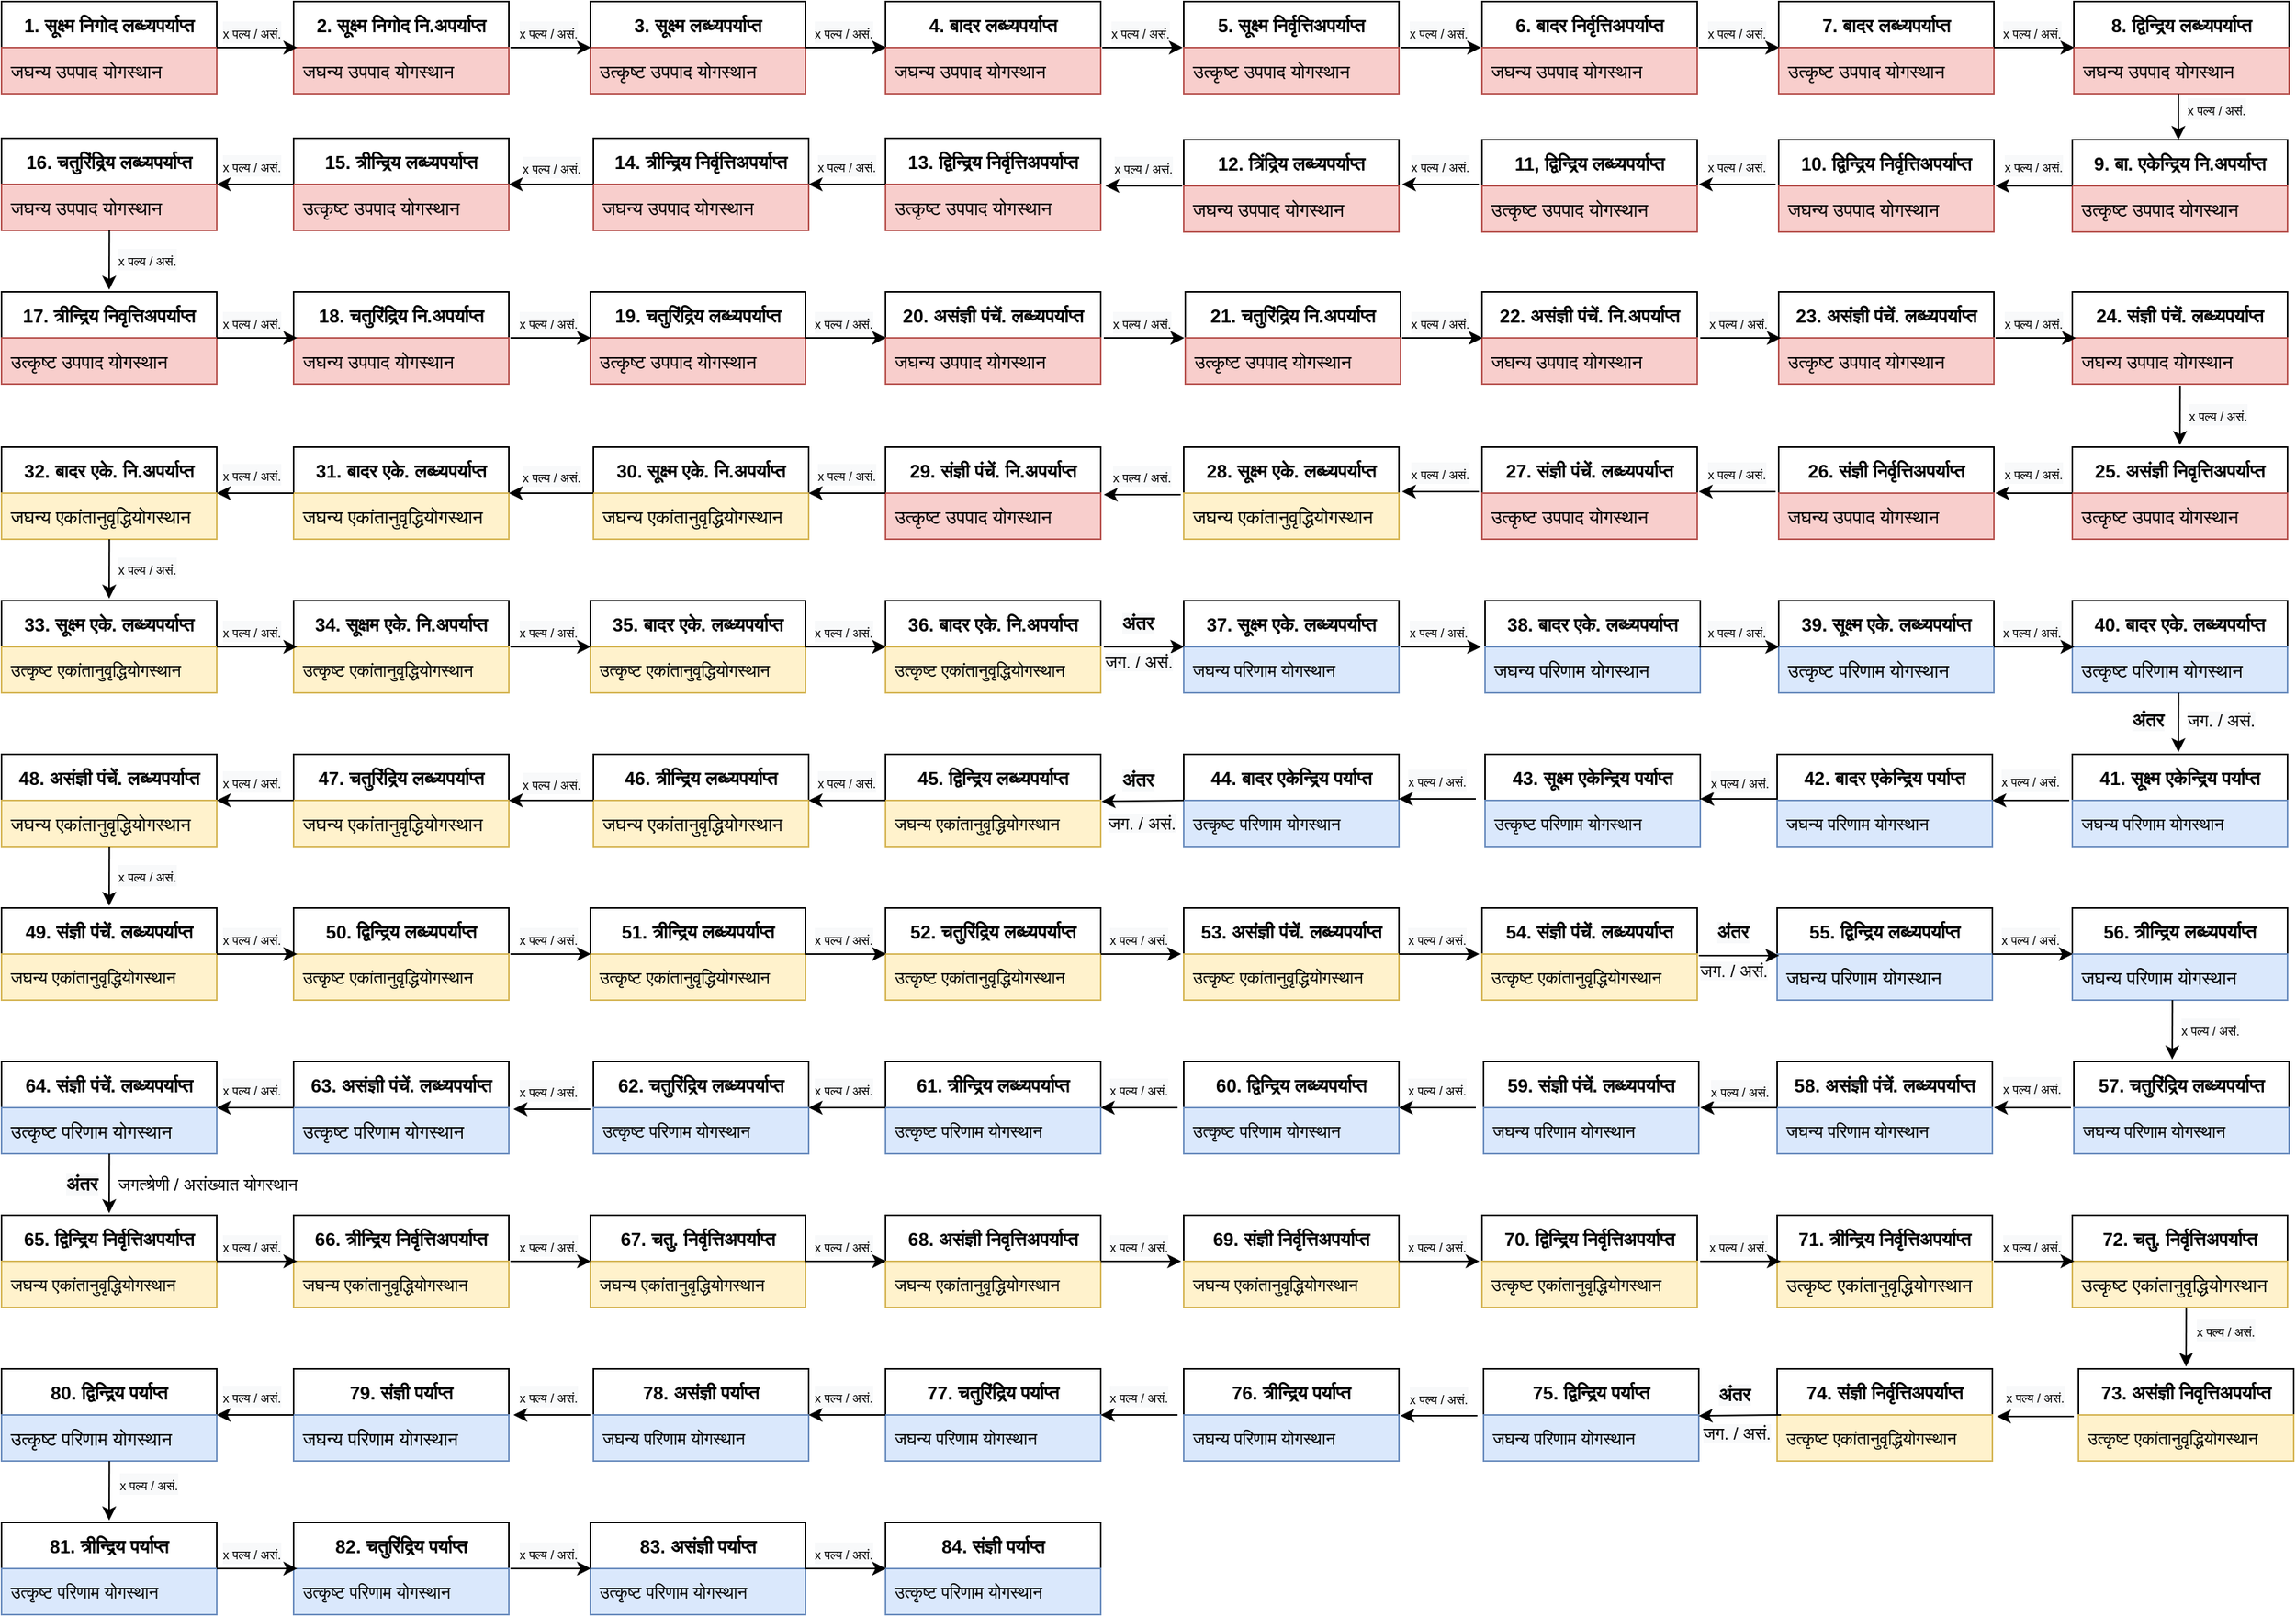 <mxfile version="16.1.0" type="device"><diagram id="kgpKYQtTHZ0yAKxKKP6v" name="Page-1"><mxGraphModel dx="1038" dy="489" grid="1" gridSize="10" guides="1" tooltips="1" connect="1" arrows="1" fold="1" page="1" pageScale="1" pageWidth="850" pageHeight="1100" math="0" shadow="0"><root><mxCell id="0"/><mxCell id="1" parent="0"/><mxCell id="qHFAFWMKfd1A4s9_Qz-n-2" value="1. सूक्ष्म निगोद लब्ध्यपर्याप्त" style="swimlane;fontStyle=1;childLayout=stackLayout;horizontal=1;startSize=30;horizontalStack=0;resizeParent=1;resizeParentMax=0;resizeLast=0;collapsible=1;marginBottom=0;" vertex="1" parent="1"><mxGeometry x="40" y="40" width="140" height="60" as="geometry"/></mxCell><mxCell id="qHFAFWMKfd1A4s9_Qz-n-3" value="जघन्य उपपाद योगस्थान" style="text;strokeColor=#b85450;fillColor=#f8cecc;align=left;verticalAlign=middle;spacingLeft=4;spacingRight=4;overflow=hidden;points=[[0,0.5],[1,0.5]];portConstraint=eastwest;rotatable=0;" vertex="1" parent="qHFAFWMKfd1A4s9_Qz-n-2"><mxGeometry y="30" width="140" height="30" as="geometry"/></mxCell><mxCell id="qHFAFWMKfd1A4s9_Qz-n-13" value="&lt;span style=&quot;color: rgb(0 , 0 , 0) ; font-family: &amp;#34;helvetica&amp;#34; ; font-style: normal ; font-weight: 400 ; letter-spacing: normal ; text-align: left ; text-indent: 0px ; text-transform: none ; word-spacing: 0px ; background-color: rgb(248 , 249 , 250) ; display: inline ; float: none&quot;&gt;&lt;font style=&quot;font-size: 8px&quot;&gt;x पल्य / असं.&lt;/font&gt;&lt;/span&gt;" style="text;whiteSpace=wrap;html=1;" vertex="1" parent="1"><mxGeometry x="182" y="46" width="50" height="20" as="geometry"/></mxCell><mxCell id="qHFAFWMKfd1A4s9_Qz-n-15" value="2. सूक्ष्म निगोद नि.अपर्याप्त" style="swimlane;fontStyle=1;childLayout=stackLayout;horizontal=1;startSize=30;horizontalStack=0;resizeParent=1;resizeParentMax=0;resizeLast=0;collapsible=1;marginBottom=0;" vertex="1" parent="1"><mxGeometry x="230" y="40" width="140" height="60" as="geometry"/></mxCell><mxCell id="qHFAFWMKfd1A4s9_Qz-n-16" value="जघन्य उपपाद योगस्थान" style="text;strokeColor=#b85450;fillColor=#f8cecc;align=left;verticalAlign=middle;spacingLeft=4;spacingRight=4;overflow=hidden;points=[[0,0.5],[1,0.5]];portConstraint=eastwest;rotatable=0;" vertex="1" parent="qHFAFWMKfd1A4s9_Qz-n-15"><mxGeometry y="30" width="140" height="30" as="geometry"/></mxCell><mxCell id="qHFAFWMKfd1A4s9_Qz-n-17" value="" style="endArrow=classic;html=1;rounded=0;entryX=0.017;entryY=0.033;entryDx=0;entryDy=0;entryPerimeter=0;" edge="1" parent="1"><mxGeometry width="50" height="50" relative="1" as="geometry"><mxPoint x="180" y="70" as="sourcePoint"/><mxPoint x="232.38" y="69.99" as="targetPoint"/></mxGeometry></mxCell><mxCell id="qHFAFWMKfd1A4s9_Qz-n-18" value="3. सूक्ष्म लब्ध्यपर्याप्त" style="swimlane;fontStyle=1;childLayout=stackLayout;horizontal=1;startSize=30;horizontalStack=0;resizeParent=1;resizeParentMax=0;resizeLast=0;collapsible=1;marginBottom=0;" vertex="1" parent="1"><mxGeometry x="423" y="40" width="140" height="60" as="geometry"/></mxCell><mxCell id="qHFAFWMKfd1A4s9_Qz-n-19" value="उत्कृष्ट उपपाद योगस्थान" style="text;strokeColor=#b85450;fillColor=#f8cecc;align=left;verticalAlign=middle;spacingLeft=4;spacingRight=4;overflow=hidden;points=[[0,0.5],[1,0.5]];portConstraint=eastwest;rotatable=0;" vertex="1" parent="qHFAFWMKfd1A4s9_Qz-n-18"><mxGeometry y="30" width="140" height="30" as="geometry"/></mxCell><mxCell id="qHFAFWMKfd1A4s9_Qz-n-20" value="&lt;span style=&quot;color: rgb(0 , 0 , 0) ; font-family: &amp;#34;helvetica&amp;#34; ; font-style: normal ; font-weight: 400 ; letter-spacing: normal ; text-align: left ; text-indent: 0px ; text-transform: none ; word-spacing: 0px ; background-color: rgb(248 , 249 , 250) ; display: inline ; float: none&quot;&gt;&lt;font style=&quot;font-size: 8px&quot;&gt;x पल्य / असं.&lt;/font&gt;&lt;/span&gt;" style="text;whiteSpace=wrap;html=1;" vertex="1" parent="1"><mxGeometry x="375" y="46" width="50" height="20" as="geometry"/></mxCell><mxCell id="qHFAFWMKfd1A4s9_Qz-n-21" value="" style="endArrow=classic;html=1;rounded=0;entryX=0.017;entryY=0.033;entryDx=0;entryDy=0;entryPerimeter=0;" edge="1" parent="1"><mxGeometry width="50" height="50" relative="1" as="geometry"><mxPoint x="371" y="70" as="sourcePoint"/><mxPoint x="423.38" y="69.99" as="targetPoint"/></mxGeometry></mxCell><mxCell id="qHFAFWMKfd1A4s9_Qz-n-22" value="4. बादर लब्ध्यपर्याप्त" style="swimlane;fontStyle=1;childLayout=stackLayout;horizontal=1;startSize=30;horizontalStack=0;resizeParent=1;resizeParentMax=0;resizeLast=0;collapsible=1;marginBottom=0;" vertex="1" parent="1"><mxGeometry x="615" y="40" width="140" height="60" as="geometry"/></mxCell><mxCell id="qHFAFWMKfd1A4s9_Qz-n-23" value="जघन्य उपपाद योगस्थान" style="text;strokeColor=#b85450;fillColor=#f8cecc;align=left;verticalAlign=middle;spacingLeft=4;spacingRight=4;overflow=hidden;points=[[0,0.5],[1,0.5]];portConstraint=eastwest;rotatable=0;" vertex="1" parent="qHFAFWMKfd1A4s9_Qz-n-22"><mxGeometry y="30" width="140" height="30" as="geometry"/></mxCell><mxCell id="qHFAFWMKfd1A4s9_Qz-n-24" value="&lt;span style=&quot;color: rgb(0 , 0 , 0) ; font-family: &amp;#34;helvetica&amp;#34; ; font-style: normal ; font-weight: 400 ; letter-spacing: normal ; text-align: left ; text-indent: 0px ; text-transform: none ; word-spacing: 0px ; background-color: rgb(248 , 249 , 250) ; display: inline ; float: none&quot;&gt;&lt;font style=&quot;font-size: 8px&quot;&gt;x पल्य / असं.&lt;/font&gt;&lt;/span&gt;" style="text;whiteSpace=wrap;html=1;" vertex="1" parent="1"><mxGeometry x="567" y="46" width="50" height="20" as="geometry"/></mxCell><mxCell id="qHFAFWMKfd1A4s9_Qz-n-25" value="" style="endArrow=classic;html=1;rounded=0;entryX=0.017;entryY=0.033;entryDx=0;entryDy=0;entryPerimeter=0;" edge="1" parent="1"><mxGeometry width="50" height="50" relative="1" as="geometry"><mxPoint x="563" y="70" as="sourcePoint"/><mxPoint x="615.38" y="69.99" as="targetPoint"/></mxGeometry></mxCell><mxCell id="qHFAFWMKfd1A4s9_Qz-n-26" value="5. सूक्ष्म निर्वृत्तिअपर्याप्त" style="swimlane;fontStyle=1;childLayout=stackLayout;horizontal=1;startSize=30;horizontalStack=0;resizeParent=1;resizeParentMax=0;resizeLast=0;collapsible=1;marginBottom=0;" vertex="1" parent="1"><mxGeometry x="809" y="40" width="140" height="60" as="geometry"/></mxCell><mxCell id="qHFAFWMKfd1A4s9_Qz-n-27" value="उत्कृष्ट उपपाद योगस्थान" style="text;strokeColor=#b85450;fillColor=#f8cecc;align=left;verticalAlign=middle;spacingLeft=4;spacingRight=4;overflow=hidden;points=[[0,0.5],[1,0.5]];portConstraint=eastwest;rotatable=0;" vertex="1" parent="qHFAFWMKfd1A4s9_Qz-n-26"><mxGeometry y="30" width="140" height="30" as="geometry"/></mxCell><mxCell id="qHFAFWMKfd1A4s9_Qz-n-28" value="6. बादर निर्वृत्तिअपर्याप्त" style="swimlane;fontStyle=1;childLayout=stackLayout;horizontal=1;startSize=30;horizontalStack=0;resizeParent=1;resizeParentMax=0;resizeLast=0;collapsible=1;marginBottom=0;" vertex="1" parent="1"><mxGeometry x="1003" y="40" width="140" height="60" as="geometry"/></mxCell><mxCell id="qHFAFWMKfd1A4s9_Qz-n-29" value="जघन्य उपपाद योगस्थान" style="text;strokeColor=#b85450;fillColor=#f8cecc;align=left;verticalAlign=middle;spacingLeft=4;spacingRight=4;overflow=hidden;points=[[0,0.5],[1,0.5]];portConstraint=eastwest;rotatable=0;" vertex="1" parent="qHFAFWMKfd1A4s9_Qz-n-28"><mxGeometry y="30" width="140" height="30" as="geometry"/></mxCell><mxCell id="qHFAFWMKfd1A4s9_Qz-n-30" value="7. बादर लब्ध्यपर्याप्त" style="swimlane;fontStyle=1;childLayout=stackLayout;horizontal=1;startSize=30;horizontalStack=0;resizeParent=1;resizeParentMax=0;resizeLast=0;collapsible=1;marginBottom=0;" vertex="1" parent="1"><mxGeometry x="1196" y="40" width="140" height="60" as="geometry"/></mxCell><mxCell id="qHFAFWMKfd1A4s9_Qz-n-31" value="उत्कृष्ट उपपाद योगस्थान" style="text;strokeColor=#b85450;fillColor=#f8cecc;align=left;verticalAlign=middle;spacingLeft=4;spacingRight=4;overflow=hidden;points=[[0,0.5],[1,0.5]];portConstraint=eastwest;rotatable=0;" vertex="1" parent="qHFAFWMKfd1A4s9_Qz-n-30"><mxGeometry y="30" width="140" height="30" as="geometry"/></mxCell><mxCell id="qHFAFWMKfd1A4s9_Qz-n-40" value="8. द्विन्द्रिय लब्ध्यपर्याप्त" style="swimlane;fontStyle=1;childLayout=stackLayout;horizontal=1;startSize=30;horizontalStack=0;resizeParent=1;resizeParentMax=0;resizeLast=0;collapsible=1;marginBottom=0;" vertex="1" parent="1"><mxGeometry x="1388" y="40" width="140" height="60" as="geometry"/></mxCell><mxCell id="qHFAFWMKfd1A4s9_Qz-n-41" value="जघन्य उपपाद योगस्थान" style="text;strokeColor=#b85450;fillColor=#f8cecc;align=left;verticalAlign=middle;spacingLeft=4;spacingRight=4;overflow=hidden;points=[[0,0.5],[1,0.5]];portConstraint=eastwest;rotatable=0;" vertex="1" parent="qHFAFWMKfd1A4s9_Qz-n-40"><mxGeometry y="30" width="140" height="30" as="geometry"/></mxCell><mxCell id="qHFAFWMKfd1A4s9_Qz-n-48" value="9. बा. एकेन्द्रिय नि.अपर्याप्त" style="swimlane;fontStyle=1;childLayout=stackLayout;horizontal=1;startSize=30;horizontalStack=0;resizeParent=1;resizeParentMax=0;resizeLast=0;collapsible=1;marginBottom=0;" vertex="1" parent="1"><mxGeometry x="1387" y="130" width="140" height="60" as="geometry"/></mxCell><mxCell id="qHFAFWMKfd1A4s9_Qz-n-49" value="उत्कृष्ट उपपाद योगस्थान" style="text;strokeColor=#b85450;fillColor=#f8cecc;align=left;verticalAlign=middle;spacingLeft=4;spacingRight=4;overflow=hidden;points=[[0,0.5],[1,0.5]];portConstraint=eastwest;rotatable=0;" vertex="1" parent="qHFAFWMKfd1A4s9_Qz-n-48"><mxGeometry y="30" width="140" height="30" as="geometry"/></mxCell><mxCell id="qHFAFWMKfd1A4s9_Qz-n-51" value="10. द्विन्द्रिय निर्वृत्तिअपर्याप्त" style="swimlane;fontStyle=1;childLayout=stackLayout;horizontal=1;startSize=30;horizontalStack=0;resizeParent=1;resizeParentMax=0;resizeLast=0;collapsible=1;marginBottom=0;" vertex="1" parent="1"><mxGeometry x="1196" y="130" width="140" height="60" as="geometry"/></mxCell><mxCell id="qHFAFWMKfd1A4s9_Qz-n-52" value="जघन्य उपपाद योगस्थान" style="text;strokeColor=#b85450;fillColor=#f8cecc;align=left;verticalAlign=middle;spacingLeft=4;spacingRight=4;overflow=hidden;points=[[0,0.5],[1,0.5]];portConstraint=eastwest;rotatable=0;" vertex="1" parent="qHFAFWMKfd1A4s9_Qz-n-51"><mxGeometry y="30" width="140" height="30" as="geometry"/></mxCell><mxCell id="qHFAFWMKfd1A4s9_Qz-n-54" value="11, द्विन्द्रिय लब्ध्यपर्याप्त" style="swimlane;fontStyle=1;childLayout=stackLayout;horizontal=1;startSize=30;horizontalStack=0;resizeParent=1;resizeParentMax=0;resizeLast=0;collapsible=1;marginBottom=0;" vertex="1" parent="1"><mxGeometry x="1003" y="130" width="140" height="60" as="geometry"/></mxCell><mxCell id="qHFAFWMKfd1A4s9_Qz-n-55" value="उत्कृष्ट उपपाद योगस्थान" style="text;strokeColor=#b85450;fillColor=#f8cecc;align=left;verticalAlign=middle;spacingLeft=4;spacingRight=4;overflow=hidden;points=[[0,0.5],[1,0.5]];portConstraint=eastwest;rotatable=0;" vertex="1" parent="qHFAFWMKfd1A4s9_Qz-n-54"><mxGeometry y="30" width="140" height="30" as="geometry"/></mxCell><mxCell id="qHFAFWMKfd1A4s9_Qz-n-58" value="12. त्रिंद्रिय लब्ध्यपर्याप्त" style="swimlane;fontStyle=1;childLayout=stackLayout;horizontal=1;startSize=30;horizontalStack=0;resizeParent=1;resizeParentMax=0;resizeLast=0;collapsible=1;marginBottom=0;" vertex="1" parent="1"><mxGeometry x="809" y="130" width="140" height="60" as="geometry"/></mxCell><mxCell id="qHFAFWMKfd1A4s9_Qz-n-59" value="जघन्य उपपाद योगस्थान" style="text;strokeColor=#b85450;fillColor=#f8cecc;align=left;verticalAlign=middle;spacingLeft=4;spacingRight=4;overflow=hidden;points=[[0,0.5],[1,0.5]];portConstraint=eastwest;rotatable=0;" vertex="1" parent="qHFAFWMKfd1A4s9_Qz-n-58"><mxGeometry y="30" width="140" height="30" as="geometry"/></mxCell><mxCell id="qHFAFWMKfd1A4s9_Qz-n-62" value="13. द्विन्द्रिय निर्वृत्तिअपर्याप्त" style="swimlane;fontStyle=1;childLayout=stackLayout;horizontal=1;startSize=30;horizontalStack=0;resizeParent=1;resizeParentMax=0;resizeLast=0;collapsible=1;marginBottom=0;" vertex="1" parent="1"><mxGeometry x="615" y="129" width="140" height="60" as="geometry"/></mxCell><mxCell id="qHFAFWMKfd1A4s9_Qz-n-63" value="उत्कृष्ट उपपाद योगस्थान" style="text;strokeColor=#b85450;fillColor=#f8cecc;align=left;verticalAlign=middle;spacingLeft=4;spacingRight=4;overflow=hidden;points=[[0,0.5],[1,0.5]];portConstraint=eastwest;rotatable=0;" vertex="1" parent="qHFAFWMKfd1A4s9_Qz-n-62"><mxGeometry y="30" width="140" height="30" as="geometry"/></mxCell><mxCell id="qHFAFWMKfd1A4s9_Qz-n-64" value="14. त्रीन्द्रिय निर्वृत्तिअपर्याप्त" style="swimlane;fontStyle=1;childLayout=stackLayout;horizontal=1;startSize=30;horizontalStack=0;resizeParent=1;resizeParentMax=0;resizeLast=0;collapsible=1;marginBottom=0;" vertex="1" parent="1"><mxGeometry x="425" y="129" width="140" height="60" as="geometry"/></mxCell><mxCell id="qHFAFWMKfd1A4s9_Qz-n-65" value="जघन्य उपपाद योगस्थान" style="text;strokeColor=#b85450;fillColor=#f8cecc;align=left;verticalAlign=middle;spacingLeft=4;spacingRight=4;overflow=hidden;points=[[0,0.5],[1,0.5]];portConstraint=eastwest;rotatable=0;" vertex="1" parent="qHFAFWMKfd1A4s9_Qz-n-64"><mxGeometry y="30" width="140" height="30" as="geometry"/></mxCell><mxCell id="qHFAFWMKfd1A4s9_Qz-n-66" value="15. त्रीन्द्रिय लब्ध्यपर्याप्त" style="swimlane;fontStyle=1;childLayout=stackLayout;horizontal=1;startSize=30;horizontalStack=0;resizeParent=1;resizeParentMax=0;resizeLast=0;collapsible=1;marginBottom=0;" vertex="1" parent="1"><mxGeometry x="230" y="129" width="140" height="60" as="geometry"/></mxCell><mxCell id="qHFAFWMKfd1A4s9_Qz-n-67" value="उत्कृष्ट उपपाद योगस्थान" style="text;strokeColor=#b85450;fillColor=#f8cecc;align=left;verticalAlign=middle;spacingLeft=4;spacingRight=4;overflow=hidden;points=[[0,0.5],[1,0.5]];portConstraint=eastwest;rotatable=0;" vertex="1" parent="qHFAFWMKfd1A4s9_Qz-n-66"><mxGeometry y="30" width="140" height="30" as="geometry"/></mxCell><mxCell id="qHFAFWMKfd1A4s9_Qz-n-69" value="" style="endArrow=classic;html=1;rounded=0;fontSize=8;entryX=1;entryY=0.5;entryDx=0;entryDy=0;exitX=0;exitY=0.5;exitDx=0;exitDy=0;" edge="1" parent="1" source="qHFAFWMKfd1A4s9_Qz-n-62" target="qHFAFWMKfd1A4s9_Qz-n-64"><mxGeometry width="50" height="50" relative="1" as="geometry"><mxPoint x="480" y="289" as="sourcePoint"/><mxPoint x="530" y="239" as="targetPoint"/></mxGeometry></mxCell><mxCell id="qHFAFWMKfd1A4s9_Qz-n-70" value="" style="endArrow=classic;html=1;rounded=0;fontSize=8;entryX=1;entryY=0.5;entryDx=0;entryDy=0;exitX=0;exitY=0.5;exitDx=0;exitDy=0;" edge="1" parent="1" source="qHFAFWMKfd1A4s9_Qz-n-64" target="qHFAFWMKfd1A4s9_Qz-n-66"><mxGeometry width="50" height="50" relative="1" as="geometry"><mxPoint x="625" y="169" as="sourcePoint"/><mxPoint x="575" y="169" as="targetPoint"/></mxGeometry></mxCell><mxCell id="qHFAFWMKfd1A4s9_Qz-n-71" value="16. चतुरिंद्रिय लब्ध्यपर्याप्त" style="swimlane;fontStyle=1;childLayout=stackLayout;horizontal=1;startSize=30;horizontalStack=0;resizeParent=1;resizeParentMax=0;resizeLast=0;collapsible=1;marginBottom=0;" vertex="1" parent="1"><mxGeometry x="40" y="129" width="140" height="60" as="geometry"/></mxCell><mxCell id="qHFAFWMKfd1A4s9_Qz-n-72" value="जघन्य उपपाद योगस्थान" style="text;strokeColor=#b85450;fillColor=#f8cecc;align=left;verticalAlign=middle;spacingLeft=4;spacingRight=4;overflow=hidden;points=[[0,0.5],[1,0.5]];portConstraint=eastwest;rotatable=0;" vertex="1" parent="qHFAFWMKfd1A4s9_Qz-n-71"><mxGeometry y="30" width="140" height="30" as="geometry"/></mxCell><mxCell id="qHFAFWMKfd1A4s9_Qz-n-73" value="" style="endArrow=classic;html=1;rounded=0;fontSize=8;entryX=1;entryY=0.5;entryDx=0;entryDy=0;exitX=0;exitY=0.5;exitDx=0;exitDy=0;" edge="1" parent="1" source="qHFAFWMKfd1A4s9_Qz-n-66" target="qHFAFWMKfd1A4s9_Qz-n-71"><mxGeometry width="50" height="50" relative="1" as="geometry"><mxPoint x="235" y="159" as="sourcePoint"/><mxPoint x="385" y="169" as="targetPoint"/></mxGeometry></mxCell><mxCell id="qHFAFWMKfd1A4s9_Qz-n-75" value="&lt;span style=&quot;color: rgb(0 , 0 , 0) ; font-family: &amp;#34;helvetica&amp;#34; ; font-style: normal ; font-weight: 400 ; letter-spacing: normal ; text-align: left ; text-indent: 0px ; text-transform: none ; word-spacing: 0px ; background-color: rgb(248 , 249 , 250) ; display: inline ; float: none&quot;&gt;&lt;font style=&quot;font-size: 8px&quot;&gt;x पल्य / असं.&lt;/font&gt;&lt;/span&gt;" style="text;whiteSpace=wrap;html=1;" vertex="1" parent="1"><mxGeometry x="569" y="133" width="50" height="15" as="geometry"/></mxCell><mxCell id="qHFAFWMKfd1A4s9_Qz-n-76" value="&lt;span style=&quot;color: rgb(0 , 0 , 0) ; font-family: &amp;#34;helvetica&amp;#34; ; font-style: normal ; font-weight: 400 ; letter-spacing: normal ; text-align: left ; text-indent: 0px ; text-transform: none ; word-spacing: 0px ; background-color: rgb(248 , 249 , 250) ; display: inline ; float: none&quot;&gt;&lt;font style=&quot;font-size: 8px&quot;&gt;x पल्य / असं.&lt;/font&gt;&lt;/span&gt;" style="text;whiteSpace=wrap;html=1;" vertex="1" parent="1"><mxGeometry x="377" y="134" width="50" height="15" as="geometry"/></mxCell><mxCell id="qHFAFWMKfd1A4s9_Qz-n-77" value="&lt;span style=&quot;color: rgb(0 , 0 , 0) ; font-family: &amp;#34;helvetica&amp;#34; ; font-style: normal ; font-weight: 400 ; letter-spacing: normal ; text-align: left ; text-indent: 0px ; text-transform: none ; word-spacing: 0px ; background-color: rgb(248 , 249 , 250) ; display: inline ; float: none&quot;&gt;&lt;font style=&quot;font-size: 8px&quot;&gt;x पल्य / असं.&lt;/font&gt;&lt;/span&gt;" style="text;whiteSpace=wrap;html=1;" vertex="1" parent="1"><mxGeometry x="182" y="133" width="50" height="15" as="geometry"/></mxCell><mxCell id="qHFAFWMKfd1A4s9_Qz-n-80" value="17. त्रीन्द्रिय निवृत्तिअपर्याप्त" style="swimlane;fontStyle=1;childLayout=stackLayout;horizontal=1;startSize=30;horizontalStack=0;resizeParent=1;resizeParentMax=0;resizeLast=0;collapsible=1;marginBottom=0;" vertex="1" parent="1"><mxGeometry x="40" y="229" width="140" height="60" as="geometry"/></mxCell><mxCell id="qHFAFWMKfd1A4s9_Qz-n-81" value="उत्कृष्ट उपपाद योगस्थान" style="text;strokeColor=#b85450;fillColor=#f8cecc;align=left;verticalAlign=middle;spacingLeft=4;spacingRight=4;overflow=hidden;points=[[0,0.5],[1,0.5]];portConstraint=eastwest;rotatable=0;" vertex="1" parent="qHFAFWMKfd1A4s9_Qz-n-80"><mxGeometry y="30" width="140" height="30" as="geometry"/></mxCell><mxCell id="qHFAFWMKfd1A4s9_Qz-n-82" value="&lt;span style=&quot;color: rgb(0 , 0 , 0) ; font-family: &amp;#34;helvetica&amp;#34; ; font-style: normal ; font-weight: 400 ; letter-spacing: normal ; text-align: left ; text-indent: 0px ; text-transform: none ; word-spacing: 0px ; background-color: rgb(248 , 249 , 250) ; display: inline ; float: none&quot;&gt;&lt;font style=&quot;font-size: 8px&quot;&gt;x पल्य / असं.&lt;/font&gt;&lt;/span&gt;" style="text;whiteSpace=wrap;html=1;" vertex="1" parent="1"><mxGeometry x="182" y="235" width="50" height="20" as="geometry"/></mxCell><mxCell id="qHFAFWMKfd1A4s9_Qz-n-83" value="18. चतुरिंद्रिय नि.अपर्याप्त" style="swimlane;fontStyle=1;childLayout=stackLayout;horizontal=1;startSize=30;horizontalStack=0;resizeParent=1;resizeParentMax=0;resizeLast=0;collapsible=1;marginBottom=0;" vertex="1" parent="1"><mxGeometry x="230" y="229" width="140" height="60" as="geometry"/></mxCell><mxCell id="qHFAFWMKfd1A4s9_Qz-n-84" value="जघन्य उपपाद योगस्थान" style="text;strokeColor=#b85450;fillColor=#f8cecc;align=left;verticalAlign=middle;spacingLeft=4;spacingRight=4;overflow=hidden;points=[[0,0.5],[1,0.5]];portConstraint=eastwest;rotatable=0;" vertex="1" parent="qHFAFWMKfd1A4s9_Qz-n-83"><mxGeometry y="30" width="140" height="30" as="geometry"/></mxCell><mxCell id="qHFAFWMKfd1A4s9_Qz-n-85" value="" style="endArrow=classic;html=1;rounded=0;entryX=0.017;entryY=0.033;entryDx=0;entryDy=0;entryPerimeter=0;" edge="1" parent="1"><mxGeometry width="50" height="50" relative="1" as="geometry"><mxPoint x="180" y="259" as="sourcePoint"/><mxPoint x="232.38" y="258.99" as="targetPoint"/></mxGeometry></mxCell><mxCell id="qHFAFWMKfd1A4s9_Qz-n-86" value="19. चतुरिंद्रिय लब्ध्यपर्याप्त" style="swimlane;fontStyle=1;childLayout=stackLayout;horizontal=1;startSize=30;horizontalStack=0;resizeParent=1;resizeParentMax=0;resizeLast=0;collapsible=1;marginBottom=0;" vertex="1" parent="1"><mxGeometry x="423" y="229" width="140" height="60" as="geometry"/></mxCell><mxCell id="qHFAFWMKfd1A4s9_Qz-n-87" value="उत्कृष्ट उपपाद योगस्थान" style="text;strokeColor=#b85450;fillColor=#f8cecc;align=left;verticalAlign=middle;spacingLeft=4;spacingRight=4;overflow=hidden;points=[[0,0.5],[1,0.5]];portConstraint=eastwest;rotatable=0;" vertex="1" parent="qHFAFWMKfd1A4s9_Qz-n-86"><mxGeometry y="30" width="140" height="30" as="geometry"/></mxCell><mxCell id="qHFAFWMKfd1A4s9_Qz-n-88" value="&lt;span style=&quot;color: rgb(0 , 0 , 0) ; font-family: &amp;#34;helvetica&amp;#34; ; font-style: normal ; font-weight: 400 ; letter-spacing: normal ; text-align: left ; text-indent: 0px ; text-transform: none ; word-spacing: 0px ; background-color: rgb(248 , 249 , 250) ; display: inline ; float: none&quot;&gt;&lt;font style=&quot;font-size: 8px&quot;&gt;x पल्य / असं.&lt;/font&gt;&lt;/span&gt;" style="text;whiteSpace=wrap;html=1;" vertex="1" parent="1"><mxGeometry x="375" y="235" width="50" height="20" as="geometry"/></mxCell><mxCell id="qHFAFWMKfd1A4s9_Qz-n-89" value="" style="endArrow=classic;html=1;rounded=0;entryX=0.017;entryY=0.033;entryDx=0;entryDy=0;entryPerimeter=0;" edge="1" parent="1"><mxGeometry width="50" height="50" relative="1" as="geometry"><mxPoint x="371" y="259" as="sourcePoint"/><mxPoint x="423.38" y="258.99" as="targetPoint"/></mxGeometry></mxCell><mxCell id="qHFAFWMKfd1A4s9_Qz-n-90" value="20. असंज्ञी पंचें. लब्ध्यपर्याप्त" style="swimlane;fontStyle=1;childLayout=stackLayout;horizontal=1;startSize=30;horizontalStack=0;resizeParent=1;resizeParentMax=0;resizeLast=0;collapsible=1;marginBottom=0;" vertex="1" parent="1"><mxGeometry x="615" y="229" width="140" height="60" as="geometry"/></mxCell><mxCell id="qHFAFWMKfd1A4s9_Qz-n-91" value="जघन्य उपपाद योगस्थान" style="text;strokeColor=#b85450;fillColor=#f8cecc;align=left;verticalAlign=middle;spacingLeft=4;spacingRight=4;overflow=hidden;points=[[0,0.5],[1,0.5]];portConstraint=eastwest;rotatable=0;" vertex="1" parent="qHFAFWMKfd1A4s9_Qz-n-90"><mxGeometry y="30" width="140" height="30" as="geometry"/></mxCell><mxCell id="qHFAFWMKfd1A4s9_Qz-n-92" value="&lt;span style=&quot;color: rgb(0 , 0 , 0) ; font-family: &amp;#34;helvetica&amp;#34; ; font-style: normal ; font-weight: 400 ; letter-spacing: normal ; text-align: left ; text-indent: 0px ; text-transform: none ; word-spacing: 0px ; background-color: rgb(248 , 249 , 250) ; display: inline ; float: none&quot;&gt;&lt;font style=&quot;font-size: 8px&quot;&gt;x पल्य / असं.&lt;/font&gt;&lt;/span&gt;" style="text;whiteSpace=wrap;html=1;" vertex="1" parent="1"><mxGeometry x="567" y="235" width="50" height="20" as="geometry"/></mxCell><mxCell id="qHFAFWMKfd1A4s9_Qz-n-93" value="" style="endArrow=classic;html=1;rounded=0;entryX=0.017;entryY=0.033;entryDx=0;entryDy=0;entryPerimeter=0;" edge="1" parent="1"><mxGeometry width="50" height="50" relative="1" as="geometry"><mxPoint x="563" y="259" as="sourcePoint"/><mxPoint x="615.38" y="258.99" as="targetPoint"/></mxGeometry></mxCell><mxCell id="qHFAFWMKfd1A4s9_Qz-n-94" value="21. चतुरिंद्रिय नि.अपर्याप्त" style="swimlane;fontStyle=1;childLayout=stackLayout;horizontal=1;startSize=30;horizontalStack=0;resizeParent=1;resizeParentMax=0;resizeLast=0;collapsible=1;marginBottom=0;" vertex="1" parent="1"><mxGeometry x="810" y="229" width="140" height="60" as="geometry"/></mxCell><mxCell id="qHFAFWMKfd1A4s9_Qz-n-95" value="उत्कृष्ट उपपाद योगस्थान" style="text;strokeColor=#b85450;fillColor=#f8cecc;align=left;verticalAlign=middle;spacingLeft=4;spacingRight=4;overflow=hidden;points=[[0,0.5],[1,0.5]];portConstraint=eastwest;rotatable=0;" vertex="1" parent="qHFAFWMKfd1A4s9_Qz-n-94"><mxGeometry y="30" width="140" height="30" as="geometry"/></mxCell><mxCell id="qHFAFWMKfd1A4s9_Qz-n-96" value="22. असंज्ञी पंचें. नि.अपर्याप्त" style="swimlane;fontStyle=1;childLayout=stackLayout;horizontal=1;startSize=30;horizontalStack=0;resizeParent=1;resizeParentMax=0;resizeLast=0;collapsible=1;marginBottom=0;" vertex="1" parent="1"><mxGeometry x="1003" y="229" width="140" height="60" as="geometry"/></mxCell><mxCell id="qHFAFWMKfd1A4s9_Qz-n-97" value="जघन्य उपपाद योगस्थान" style="text;strokeColor=#b85450;fillColor=#f8cecc;align=left;verticalAlign=middle;spacingLeft=4;spacingRight=4;overflow=hidden;points=[[0,0.5],[1,0.5]];portConstraint=eastwest;rotatable=0;" vertex="1" parent="qHFAFWMKfd1A4s9_Qz-n-96"><mxGeometry y="30" width="140" height="30" as="geometry"/></mxCell><mxCell id="qHFAFWMKfd1A4s9_Qz-n-98" value="23. असंज्ञी पंचें. लब्ध्यपर्याप्त" style="swimlane;fontStyle=1;childLayout=stackLayout;horizontal=1;startSize=30;horizontalStack=0;resizeParent=1;resizeParentMax=0;resizeLast=0;collapsible=1;marginBottom=0;" vertex="1" parent="1"><mxGeometry x="1196" y="229" width="140" height="60" as="geometry"/></mxCell><mxCell id="qHFAFWMKfd1A4s9_Qz-n-99" value="उत्कृष्ट उपपाद योगस्थान" style="text;strokeColor=#b85450;fillColor=#f8cecc;align=left;verticalAlign=middle;spacingLeft=4;spacingRight=4;overflow=hidden;points=[[0,0.5],[1,0.5]];portConstraint=eastwest;rotatable=0;" vertex="1" parent="qHFAFWMKfd1A4s9_Qz-n-98"><mxGeometry y="30" width="140" height="30" as="geometry"/></mxCell><mxCell id="qHFAFWMKfd1A4s9_Qz-n-103" value="24. संज्ञी पंचें. लब्ध्यपर्याप्त" style="swimlane;fontStyle=1;childLayout=stackLayout;horizontal=1;startSize=30;horizontalStack=0;resizeParent=1;resizeParentMax=0;resizeLast=0;collapsible=1;marginBottom=0;" vertex="1" parent="1"><mxGeometry x="1387" y="229" width="140" height="60" as="geometry"/></mxCell><mxCell id="qHFAFWMKfd1A4s9_Qz-n-104" value="जघन्य उपपाद योगस्थान" style="text;strokeColor=#b85450;fillColor=#f8cecc;align=left;verticalAlign=middle;spacingLeft=4;spacingRight=4;overflow=hidden;points=[[0,0.5],[1,0.5]];portConstraint=eastwest;rotatable=0;" vertex="1" parent="qHFAFWMKfd1A4s9_Qz-n-103"><mxGeometry y="30" width="140" height="30" as="geometry"/></mxCell><mxCell id="qHFAFWMKfd1A4s9_Qz-n-110" value="" style="endArrow=classic;html=1;rounded=0;fontSize=8;entryX=0.5;entryY=0;entryDx=0;entryDy=0;exitX=0.501;exitY=1.047;exitDx=0;exitDy=0;exitPerimeter=0;" edge="1" parent="1"><mxGeometry width="50" height="50" relative="1" as="geometry"><mxPoint x="110.14" y="189" as="sourcePoint"/><mxPoint x="110" y="227.59" as="targetPoint"/></mxGeometry></mxCell><mxCell id="qHFAFWMKfd1A4s9_Qz-n-111" value="&lt;span style=&quot;color: rgb(0 , 0 , 0) ; font-family: &amp;#34;helvetica&amp;#34; ; font-style: normal ; font-weight: 400 ; letter-spacing: normal ; text-align: left ; text-indent: 0px ; text-transform: none ; word-spacing: 0px ; background-color: rgb(248 , 249 , 250) ; display: inline ; float: none&quot;&gt;&lt;font style=&quot;font-size: 8px&quot;&gt;x पल्य / असं.&lt;/font&gt;&lt;/span&gt;" style="text;whiteSpace=wrap;html=1;" vertex="1" parent="1"><mxGeometry x="114" y="193.59" width="50" height="15" as="geometry"/></mxCell><mxCell id="qHFAFWMKfd1A4s9_Qz-n-112" value="25. असंज्ञी निवृत्तिअपर्याप्त" style="swimlane;fontStyle=1;childLayout=stackLayout;horizontal=1;startSize=30;horizontalStack=0;resizeParent=1;resizeParentMax=0;resizeLast=0;collapsible=1;marginBottom=0;" vertex="1" parent="1"><mxGeometry x="1387" y="330" width="140" height="60" as="geometry"/></mxCell><mxCell id="qHFAFWMKfd1A4s9_Qz-n-113" value="उत्कृष्ट उपपाद योगस्थान" style="text;strokeColor=#b85450;fillColor=#f8cecc;align=left;verticalAlign=middle;spacingLeft=4;spacingRight=4;overflow=hidden;points=[[0,0.5],[1,0.5]];portConstraint=eastwest;rotatable=0;" vertex="1" parent="qHFAFWMKfd1A4s9_Qz-n-112"><mxGeometry y="30" width="140" height="30" as="geometry"/></mxCell><mxCell id="qHFAFWMKfd1A4s9_Qz-n-115" value="26. संज्ञी निर्वृत्तिअपर्याप्त" style="swimlane;fontStyle=1;childLayout=stackLayout;horizontal=1;startSize=30;horizontalStack=0;resizeParent=1;resizeParentMax=0;resizeLast=0;collapsible=1;marginBottom=0;" vertex="1" parent="1"><mxGeometry x="1196" y="330" width="140" height="60" as="geometry"/></mxCell><mxCell id="qHFAFWMKfd1A4s9_Qz-n-116" value="जघन्य उपपाद योगस्थान" style="text;strokeColor=#b85450;fillColor=#f8cecc;align=left;verticalAlign=middle;spacingLeft=4;spacingRight=4;overflow=hidden;points=[[0,0.5],[1,0.5]];portConstraint=eastwest;rotatable=0;" vertex="1" parent="qHFAFWMKfd1A4s9_Qz-n-115"><mxGeometry y="30" width="140" height="30" as="geometry"/></mxCell><mxCell id="qHFAFWMKfd1A4s9_Qz-n-118" value="27. संज्ञी पंचें. लब्ध्यपर्याप्त" style="swimlane;fontStyle=1;childLayout=stackLayout;horizontal=1;startSize=30;horizontalStack=0;resizeParent=1;resizeParentMax=0;resizeLast=0;collapsible=1;marginBottom=0;" vertex="1" parent="1"><mxGeometry x="1003" y="330" width="140" height="60" as="geometry"/></mxCell><mxCell id="qHFAFWMKfd1A4s9_Qz-n-119" value="उत्कृष्ट उपपाद योगस्थान" style="text;strokeColor=#b85450;fillColor=#f8cecc;align=left;verticalAlign=middle;spacingLeft=4;spacingRight=4;overflow=hidden;points=[[0,0.5],[1,0.5]];portConstraint=eastwest;rotatable=0;" vertex="1" parent="qHFAFWMKfd1A4s9_Qz-n-118"><mxGeometry y="30" width="140" height="30" as="geometry"/></mxCell><mxCell id="qHFAFWMKfd1A4s9_Qz-n-122" value="28. सूक्ष्म एके. लब्ध्यपर्याप्त" style="swimlane;fontStyle=1;childLayout=stackLayout;horizontal=1;startSize=30;horizontalStack=0;resizeParent=1;resizeParentMax=0;resizeLast=0;collapsible=1;marginBottom=0;" vertex="1" parent="1"><mxGeometry x="809" y="330" width="140" height="60" as="geometry"/></mxCell><mxCell id="qHFAFWMKfd1A4s9_Qz-n-123" value="जघन्य एकांतानुवृद्धियोगस्थान" style="text;strokeColor=#d6b656;fillColor=#fff2cc;align=left;verticalAlign=middle;spacingLeft=4;spacingRight=4;overflow=hidden;points=[[0,0.5],[1,0.5]];portConstraint=eastwest;rotatable=0;" vertex="1" parent="qHFAFWMKfd1A4s9_Qz-n-122"><mxGeometry y="30" width="140" height="30" as="geometry"/></mxCell><mxCell id="qHFAFWMKfd1A4s9_Qz-n-126" value="29. संज्ञी पंचें. नि.अपर्याप्त" style="swimlane;fontStyle=1;childLayout=stackLayout;horizontal=1;startSize=30;horizontalStack=0;resizeParent=1;resizeParentMax=0;resizeLast=0;collapsible=1;marginBottom=0;" vertex="1" parent="1"><mxGeometry x="615" y="330" width="140" height="60" as="geometry"/></mxCell><mxCell id="qHFAFWMKfd1A4s9_Qz-n-127" value="उत्कृष्ट उपपाद योगस्थान" style="text;strokeColor=#b85450;fillColor=#f8cecc;align=left;verticalAlign=middle;spacingLeft=4;spacingRight=4;overflow=hidden;points=[[0,0.5],[1,0.5]];portConstraint=eastwest;rotatable=0;" vertex="1" parent="qHFAFWMKfd1A4s9_Qz-n-126"><mxGeometry y="30" width="140" height="30" as="geometry"/></mxCell><mxCell id="qHFAFWMKfd1A4s9_Qz-n-128" value="30. सूक्ष्म एके. नि.अपर्याप्त" style="swimlane;fontStyle=1;childLayout=stackLayout;horizontal=1;startSize=30;horizontalStack=0;resizeParent=1;resizeParentMax=0;resizeLast=0;collapsible=1;marginBottom=0;" vertex="1" parent="1"><mxGeometry x="425" y="330" width="140" height="60" as="geometry"/></mxCell><mxCell id="qHFAFWMKfd1A4s9_Qz-n-129" value="जघन्य एकांतानुवृद्धियोगस्थान" style="text;strokeColor=#d6b656;fillColor=#fff2cc;align=left;verticalAlign=middle;spacingLeft=4;spacingRight=4;overflow=hidden;points=[[0,0.5],[1,0.5]];portConstraint=eastwest;rotatable=0;" vertex="1" parent="qHFAFWMKfd1A4s9_Qz-n-128"><mxGeometry y="30" width="140" height="30" as="geometry"/></mxCell><mxCell id="qHFAFWMKfd1A4s9_Qz-n-130" value="31. बादर एके. लब्ध्यपर्याप्त" style="swimlane;fontStyle=1;childLayout=stackLayout;horizontal=1;startSize=30;horizontalStack=0;resizeParent=1;resizeParentMax=0;resizeLast=0;collapsible=1;marginBottom=0;" vertex="1" parent="1"><mxGeometry x="230" y="330" width="140" height="60" as="geometry"/></mxCell><mxCell id="qHFAFWMKfd1A4s9_Qz-n-131" value="जघन्य एकांतानुवृद्धियोगस्थान" style="text;strokeColor=#d6b656;fillColor=#fff2cc;align=left;verticalAlign=middle;spacingLeft=4;spacingRight=4;overflow=hidden;points=[[0,0.5],[1,0.5]];portConstraint=eastwest;rotatable=0;" vertex="1" parent="qHFAFWMKfd1A4s9_Qz-n-130"><mxGeometry y="30" width="140" height="30" as="geometry"/></mxCell><mxCell id="qHFAFWMKfd1A4s9_Qz-n-133" value="" style="endArrow=classic;html=1;rounded=0;fontSize=8;entryX=1;entryY=0.5;entryDx=0;entryDy=0;exitX=0;exitY=0.5;exitDx=0;exitDy=0;" edge="1" parent="1" source="qHFAFWMKfd1A4s9_Qz-n-126" target="qHFAFWMKfd1A4s9_Qz-n-128"><mxGeometry width="50" height="50" relative="1" as="geometry"><mxPoint x="480" y="490" as="sourcePoint"/><mxPoint x="530" y="440" as="targetPoint"/></mxGeometry></mxCell><mxCell id="qHFAFWMKfd1A4s9_Qz-n-134" value="" style="endArrow=classic;html=1;rounded=0;fontSize=8;entryX=1;entryY=0.5;entryDx=0;entryDy=0;exitX=0;exitY=0.5;exitDx=0;exitDy=0;" edge="1" parent="1" source="qHFAFWMKfd1A4s9_Qz-n-128" target="qHFAFWMKfd1A4s9_Qz-n-130"><mxGeometry width="50" height="50" relative="1" as="geometry"><mxPoint x="625" y="370" as="sourcePoint"/><mxPoint x="575" y="370" as="targetPoint"/></mxGeometry></mxCell><mxCell id="qHFAFWMKfd1A4s9_Qz-n-135" value="32. बादर एके. नि.अपर्याप्त" style="swimlane;fontStyle=1;childLayout=stackLayout;horizontal=1;startSize=30;horizontalStack=0;resizeParent=1;resizeParentMax=0;resizeLast=0;collapsible=1;marginBottom=0;" vertex="1" parent="1"><mxGeometry x="40" y="330" width="140" height="60" as="geometry"/></mxCell><mxCell id="qHFAFWMKfd1A4s9_Qz-n-136" value="जघन्य एकांतानुवृद्धियोगस्थान" style="text;strokeColor=#d6b656;fillColor=#fff2cc;align=left;verticalAlign=middle;spacingLeft=4;spacingRight=4;overflow=hidden;points=[[0,0.5],[1,0.5]];portConstraint=eastwest;rotatable=0;" vertex="1" parent="qHFAFWMKfd1A4s9_Qz-n-135"><mxGeometry y="30" width="140" height="30" as="geometry"/></mxCell><mxCell id="qHFAFWMKfd1A4s9_Qz-n-137" value="" style="endArrow=classic;html=1;rounded=0;fontSize=8;entryX=1;entryY=0.5;entryDx=0;entryDy=0;exitX=0;exitY=0.5;exitDx=0;exitDy=0;" edge="1" parent="1" source="qHFAFWMKfd1A4s9_Qz-n-130" target="qHFAFWMKfd1A4s9_Qz-n-135"><mxGeometry width="50" height="50" relative="1" as="geometry"><mxPoint x="235" y="360" as="sourcePoint"/><mxPoint x="385" y="370" as="targetPoint"/></mxGeometry></mxCell><mxCell id="qHFAFWMKfd1A4s9_Qz-n-139" value="&lt;span style=&quot;color: rgb(0 , 0 , 0) ; font-family: &amp;#34;helvetica&amp;#34; ; font-style: normal ; font-weight: 400 ; letter-spacing: normal ; text-align: left ; text-indent: 0px ; text-transform: none ; word-spacing: 0px ; background-color: rgb(248 , 249 , 250) ; display: inline ; float: none&quot;&gt;&lt;font style=&quot;font-size: 8px&quot;&gt;x पल्य / असं.&lt;/font&gt;&lt;/span&gt;" style="text;whiteSpace=wrap;html=1;" vertex="1" parent="1"><mxGeometry x="569" y="334" width="50" height="15" as="geometry"/></mxCell><mxCell id="qHFAFWMKfd1A4s9_Qz-n-140" value="&lt;span style=&quot;color: rgb(0 , 0 , 0) ; font-family: &amp;#34;helvetica&amp;#34; ; font-style: normal ; font-weight: 400 ; letter-spacing: normal ; text-align: left ; text-indent: 0px ; text-transform: none ; word-spacing: 0px ; background-color: rgb(248 , 249 , 250) ; display: inline ; float: none&quot;&gt;&lt;font style=&quot;font-size: 8px&quot;&gt;x पल्य / असं.&lt;/font&gt;&lt;/span&gt;" style="text;whiteSpace=wrap;html=1;" vertex="1" parent="1"><mxGeometry x="377" y="335" width="50" height="15" as="geometry"/></mxCell><mxCell id="qHFAFWMKfd1A4s9_Qz-n-141" value="&lt;span style=&quot;color: rgb(0 , 0 , 0) ; font-family: &amp;#34;helvetica&amp;#34; ; font-style: normal ; font-weight: 400 ; letter-spacing: normal ; text-align: left ; text-indent: 0px ; text-transform: none ; word-spacing: 0px ; background-color: rgb(248 , 249 , 250) ; display: inline ; float: none&quot;&gt;&lt;font style=&quot;font-size: 8px&quot;&gt;x पल्य / असं.&lt;/font&gt;&lt;/span&gt;" style="text;whiteSpace=wrap;html=1;" vertex="1" parent="1"><mxGeometry x="182" y="334" width="50" height="15" as="geometry"/></mxCell><mxCell id="qHFAFWMKfd1A4s9_Qz-n-142" value="" style="endArrow=classic;html=1;rounded=0;fontSize=8;entryX=0.5;entryY=0;entryDx=0;entryDy=0;exitX=0.501;exitY=1.047;exitDx=0;exitDy=0;exitPerimeter=0;" edge="1" parent="1"><mxGeometry width="50" height="50" relative="1" as="geometry"><mxPoint x="1457.14" y="290" as="sourcePoint"/><mxPoint x="1457" y="328.59" as="targetPoint"/></mxGeometry></mxCell><mxCell id="qHFAFWMKfd1A4s9_Qz-n-143" value="&lt;span style=&quot;color: rgb(0 , 0 , 0) ; font-family: &amp;#34;helvetica&amp;#34; ; font-style: normal ; font-weight: 400 ; letter-spacing: normal ; text-align: left ; text-indent: 0px ; text-transform: none ; word-spacing: 0px ; background-color: rgb(248 , 249 , 250) ; display: inline ; float: none&quot;&gt;&lt;font style=&quot;font-size: 8px&quot;&gt;x पल्य / असं.&lt;/font&gt;&lt;/span&gt;" style="text;whiteSpace=wrap;html=1;" vertex="1" parent="1"><mxGeometry x="1461" y="294.59" width="50" height="15" as="geometry"/></mxCell><mxCell id="qHFAFWMKfd1A4s9_Qz-n-144" value="33. सूक्ष्म एके. लब्ध्यपर्याप्त" style="swimlane;fontStyle=1;childLayout=stackLayout;horizontal=1;startSize=30;horizontalStack=0;resizeParent=1;resizeParentMax=0;resizeLast=0;collapsible=1;marginBottom=0;" vertex="1" parent="1"><mxGeometry x="40" y="430" width="140" height="60" as="geometry"/></mxCell><mxCell id="qHFAFWMKfd1A4s9_Qz-n-145" value="उत्कृष्ट एकांतानुवृद्धियोगस्थान" style="text;strokeColor=#d6b656;fillColor=#fff2cc;align=left;verticalAlign=middle;spacingLeft=4;spacingRight=4;overflow=hidden;points=[[0,0.5],[1,0.5]];portConstraint=eastwest;rotatable=0;fontSize=11;" vertex="1" parent="qHFAFWMKfd1A4s9_Qz-n-144"><mxGeometry y="30" width="140" height="30" as="geometry"/></mxCell><mxCell id="qHFAFWMKfd1A4s9_Qz-n-146" value="&lt;span style=&quot;color: rgb(0 , 0 , 0) ; font-family: &amp;#34;helvetica&amp;#34; ; font-style: normal ; font-weight: 400 ; letter-spacing: normal ; text-align: left ; text-indent: 0px ; text-transform: none ; word-spacing: 0px ; background-color: rgb(248 , 249 , 250) ; display: inline ; float: none&quot;&gt;&lt;font style=&quot;font-size: 8px&quot;&gt;x पल्य / असं.&lt;/font&gt;&lt;/span&gt;" style="text;whiteSpace=wrap;html=1;" vertex="1" parent="1"><mxGeometry x="182" y="436" width="50" height="20" as="geometry"/></mxCell><mxCell id="qHFAFWMKfd1A4s9_Qz-n-147" value="34. सूक्षम एके. नि.अपर्याप्त" style="swimlane;fontStyle=1;childLayout=stackLayout;horizontal=1;startSize=30;horizontalStack=0;resizeParent=1;resizeParentMax=0;resizeLast=0;collapsible=1;marginBottom=0;" vertex="1" parent="1"><mxGeometry x="230" y="430" width="140" height="60" as="geometry"/></mxCell><mxCell id="qHFAFWMKfd1A4s9_Qz-n-148" value="उत्कृष्ट एकांतानुवृद्धियोगस्थान" style="text;strokeColor=#d6b656;fillColor=#fff2cc;align=left;verticalAlign=middle;spacingLeft=4;spacingRight=4;overflow=hidden;points=[[0,0.5],[1,0.5]];portConstraint=eastwest;rotatable=0;fontSize=11;" vertex="1" parent="qHFAFWMKfd1A4s9_Qz-n-147"><mxGeometry y="30" width="140" height="30" as="geometry"/></mxCell><mxCell id="qHFAFWMKfd1A4s9_Qz-n-149" value="" style="endArrow=classic;html=1;rounded=0;entryX=0.017;entryY=0.033;entryDx=0;entryDy=0;entryPerimeter=0;" edge="1" parent="1"><mxGeometry width="50" height="50" relative="1" as="geometry"><mxPoint x="180" y="460" as="sourcePoint"/><mxPoint x="232.38" y="459.99" as="targetPoint"/></mxGeometry></mxCell><mxCell id="qHFAFWMKfd1A4s9_Qz-n-150" value="35. बादर एके. लब्ध्यपर्याप्त" style="swimlane;fontStyle=1;childLayout=stackLayout;horizontal=1;startSize=30;horizontalStack=0;resizeParent=1;resizeParentMax=0;resizeLast=0;collapsible=1;marginBottom=0;" vertex="1" parent="1"><mxGeometry x="423" y="430" width="140" height="60" as="geometry"/></mxCell><mxCell id="qHFAFWMKfd1A4s9_Qz-n-151" value="उत्कृष्ट एकांतानुवृद्धियोगस्थान" style="text;strokeColor=#d6b656;fillColor=#fff2cc;align=left;verticalAlign=middle;spacingLeft=4;spacingRight=4;overflow=hidden;points=[[0,0.5],[1,0.5]];portConstraint=eastwest;rotatable=0;fontSize=11;" vertex="1" parent="qHFAFWMKfd1A4s9_Qz-n-150"><mxGeometry y="30" width="140" height="30" as="geometry"/></mxCell><mxCell id="qHFAFWMKfd1A4s9_Qz-n-152" value="&lt;span style=&quot;color: rgb(0 , 0 , 0) ; font-family: &amp;#34;helvetica&amp;#34; ; font-style: normal ; font-weight: 400 ; letter-spacing: normal ; text-align: left ; text-indent: 0px ; text-transform: none ; word-spacing: 0px ; background-color: rgb(248 , 249 , 250) ; display: inline ; float: none&quot;&gt;&lt;font style=&quot;font-size: 8px&quot;&gt;x पल्य / असं.&lt;/font&gt;&lt;/span&gt;" style="text;whiteSpace=wrap;html=1;" vertex="1" parent="1"><mxGeometry x="375" y="436" width="50" height="20" as="geometry"/></mxCell><mxCell id="qHFAFWMKfd1A4s9_Qz-n-153" value="" style="endArrow=classic;html=1;rounded=0;entryX=0.017;entryY=0.033;entryDx=0;entryDy=0;entryPerimeter=0;" edge="1" parent="1"><mxGeometry width="50" height="50" relative="1" as="geometry"><mxPoint x="371" y="460" as="sourcePoint"/><mxPoint x="423.38" y="459.99" as="targetPoint"/></mxGeometry></mxCell><mxCell id="qHFAFWMKfd1A4s9_Qz-n-154" value="36. बादर एके. नि.अपर्याप्त" style="swimlane;fontStyle=1;childLayout=stackLayout;horizontal=1;startSize=30;horizontalStack=0;resizeParent=1;resizeParentMax=0;resizeLast=0;collapsible=1;marginBottom=0;" vertex="1" parent="1"><mxGeometry x="615" y="430" width="140" height="60" as="geometry"/></mxCell><mxCell id="qHFAFWMKfd1A4s9_Qz-n-155" value="उत्कृष्ट एकांतानुवृद्धियोगस्थान" style="text;strokeColor=#d6b656;fillColor=#fff2cc;align=left;verticalAlign=middle;spacingLeft=4;spacingRight=4;overflow=hidden;points=[[0,0.5],[1,0.5]];portConstraint=eastwest;rotatable=0;fontSize=11;" vertex="1" parent="qHFAFWMKfd1A4s9_Qz-n-154"><mxGeometry y="30" width="140" height="30" as="geometry"/></mxCell><mxCell id="qHFAFWMKfd1A4s9_Qz-n-156" value="&lt;span style=&quot;color: rgb(0 , 0 , 0) ; font-family: &amp;#34;helvetica&amp;#34; ; font-style: normal ; font-weight: 400 ; letter-spacing: normal ; text-align: left ; text-indent: 0px ; text-transform: none ; word-spacing: 0px ; background-color: rgb(248 , 249 , 250) ; display: inline ; float: none&quot;&gt;&lt;font style=&quot;font-size: 8px&quot;&gt;x पल्य / असं.&lt;/font&gt;&lt;/span&gt;" style="text;whiteSpace=wrap;html=1;" vertex="1" parent="1"><mxGeometry x="567" y="436" width="50" height="20" as="geometry"/></mxCell><mxCell id="qHFAFWMKfd1A4s9_Qz-n-157" value="" style="endArrow=classic;html=1;rounded=0;entryX=0.017;entryY=0.033;entryDx=0;entryDy=0;entryPerimeter=0;" edge="1" parent="1"><mxGeometry width="50" height="50" relative="1" as="geometry"><mxPoint x="563" y="460" as="sourcePoint"/><mxPoint x="615.38" y="459.99" as="targetPoint"/></mxGeometry></mxCell><mxCell id="qHFAFWMKfd1A4s9_Qz-n-158" value="37. सूक्ष्म एके. लब्ध्यपर्याप्त" style="swimlane;fontStyle=1;childLayout=stackLayout;horizontal=1;startSize=30;horizontalStack=0;resizeParent=1;resizeParentMax=0;resizeLast=0;collapsible=1;marginBottom=0;" vertex="1" parent="1"><mxGeometry x="809" y="430" width="140" height="60" as="geometry"/></mxCell><mxCell id="qHFAFWMKfd1A4s9_Qz-n-159" value="जघन्य परिणाम योगस्थान" style="text;strokeColor=#6c8ebf;fillColor=#dae8fc;align=left;verticalAlign=middle;spacingLeft=4;spacingRight=4;overflow=hidden;points=[[0,0.5],[1,0.5]];portConstraint=eastwest;rotatable=0;fontSize=11;" vertex="1" parent="qHFAFWMKfd1A4s9_Qz-n-158"><mxGeometry y="30" width="140" height="30" as="geometry"/></mxCell><mxCell id="qHFAFWMKfd1A4s9_Qz-n-160" value="38. बादर एके. लब्ध्यपर्याप्त" style="swimlane;fontStyle=1;childLayout=stackLayout;horizontal=1;startSize=30;horizontalStack=0;resizeParent=1;resizeParentMax=0;resizeLast=0;collapsible=1;marginBottom=0;" vertex="1" parent="1"><mxGeometry x="1005" y="430" width="140" height="60" as="geometry"/></mxCell><mxCell id="qHFAFWMKfd1A4s9_Qz-n-161" value="जघन्य परिणाम योगस्थान" style="text;strokeColor=#6c8ebf;fillColor=#dae8fc;align=left;verticalAlign=middle;spacingLeft=4;spacingRight=4;overflow=hidden;points=[[0,0.5],[1,0.5]];portConstraint=eastwest;rotatable=0;" vertex="1" parent="qHFAFWMKfd1A4s9_Qz-n-160"><mxGeometry y="30" width="140" height="30" as="geometry"/></mxCell><mxCell id="qHFAFWMKfd1A4s9_Qz-n-162" value="39. सूक्ष्म एके. लब्ध्यपर्याप्त" style="swimlane;fontStyle=1;childLayout=stackLayout;horizontal=1;startSize=30;horizontalStack=0;resizeParent=1;resizeParentMax=0;resizeLast=0;collapsible=1;marginBottom=0;" vertex="1" parent="1"><mxGeometry x="1196" y="430" width="140" height="60" as="geometry"/></mxCell><mxCell id="qHFAFWMKfd1A4s9_Qz-n-163" value="उत्कृष्ट परिणाम योगस्थान" style="text;strokeColor=#6c8ebf;fillColor=#dae8fc;align=left;verticalAlign=middle;spacingLeft=4;spacingRight=4;overflow=hidden;points=[[0,0.5],[1,0.5]];portConstraint=eastwest;rotatable=0;" vertex="1" parent="qHFAFWMKfd1A4s9_Qz-n-162"><mxGeometry y="30" width="140" height="30" as="geometry"/></mxCell><mxCell id="qHFAFWMKfd1A4s9_Qz-n-167" value="40. बादर एके. लब्ध्यपर्याप्त" style="swimlane;fontStyle=1;childLayout=stackLayout;horizontal=1;startSize=30;horizontalStack=0;resizeParent=1;resizeParentMax=0;resizeLast=0;collapsible=1;marginBottom=0;" vertex="1" parent="1"><mxGeometry x="1387" y="430" width="140" height="60" as="geometry"/></mxCell><mxCell id="qHFAFWMKfd1A4s9_Qz-n-168" value="उत्कृष्ट परिणाम योगस्थान" style="text;strokeColor=#6c8ebf;fillColor=#dae8fc;align=left;verticalAlign=middle;spacingLeft=4;spacingRight=4;overflow=hidden;points=[[0,0.5],[1,0.5]];portConstraint=eastwest;rotatable=0;" vertex="1" parent="qHFAFWMKfd1A4s9_Qz-n-167"><mxGeometry y="30" width="140" height="30" as="geometry"/></mxCell><mxCell id="qHFAFWMKfd1A4s9_Qz-n-174" value="" style="endArrow=classic;html=1;rounded=0;fontSize=8;entryX=0.5;entryY=0;entryDx=0;entryDy=0;exitX=0.501;exitY=1.047;exitDx=0;exitDy=0;exitPerimeter=0;" edge="1" parent="1"><mxGeometry width="50" height="50" relative="1" as="geometry"><mxPoint x="110.14" y="390" as="sourcePoint"/><mxPoint x="110" y="428.59" as="targetPoint"/></mxGeometry></mxCell><mxCell id="qHFAFWMKfd1A4s9_Qz-n-175" value="&lt;span style=&quot;color: rgb(0 , 0 , 0) ; font-family: &amp;#34;helvetica&amp;#34; ; font-style: normal ; font-weight: 400 ; letter-spacing: normal ; text-align: left ; text-indent: 0px ; text-transform: none ; word-spacing: 0px ; background-color: rgb(248 , 249 , 250) ; display: inline ; float: none&quot;&gt;&lt;font style=&quot;font-size: 8px&quot;&gt;x पल्य / असं.&lt;/font&gt;&lt;/span&gt;" style="text;whiteSpace=wrap;html=1;" vertex="1" parent="1"><mxGeometry x="114" y="394.59" width="50" height="15" as="geometry"/></mxCell><mxCell id="qHFAFWMKfd1A4s9_Qz-n-176" value="41. सूक्ष्म एकेन्द्रिय पर्याप्त" style="swimlane;fontStyle=1;childLayout=stackLayout;horizontal=1;startSize=30;horizontalStack=0;resizeParent=1;resizeParentMax=0;resizeLast=0;collapsible=1;marginBottom=0;" vertex="1" parent="1"><mxGeometry x="1387" y="530" width="140" height="60" as="geometry"/></mxCell><mxCell id="qHFAFWMKfd1A4s9_Qz-n-177" value="जघन्य परिणाम योगस्थान" style="text;strokeColor=#6c8ebf;fillColor=#dae8fc;align=left;verticalAlign=middle;spacingLeft=4;spacingRight=4;overflow=hidden;points=[[0,0.5],[1,0.5]];portConstraint=eastwest;rotatable=0;fontSize=11;" vertex="1" parent="qHFAFWMKfd1A4s9_Qz-n-176"><mxGeometry y="30" width="140" height="30" as="geometry"/></mxCell><mxCell id="qHFAFWMKfd1A4s9_Qz-n-179" value="42. बादर एकेन्द्रिय पर्याप्त" style="swimlane;fontStyle=1;childLayout=stackLayout;horizontal=1;startSize=30;horizontalStack=0;resizeParent=1;resizeParentMax=0;resizeLast=0;collapsible=1;marginBottom=0;" vertex="1" parent="1"><mxGeometry x="1195" y="530" width="140" height="60" as="geometry"/></mxCell><mxCell id="qHFAFWMKfd1A4s9_Qz-n-180" value="जघन्य परिणाम योगस्थान" style="text;strokeColor=#6c8ebf;fillColor=#dae8fc;align=left;verticalAlign=middle;spacingLeft=4;spacingRight=4;overflow=hidden;points=[[0,0.5],[1,0.5]];portConstraint=eastwest;rotatable=0;fontSize=11;" vertex="1" parent="qHFAFWMKfd1A4s9_Qz-n-179"><mxGeometry y="30" width="140" height="30" as="geometry"/></mxCell><mxCell id="qHFAFWMKfd1A4s9_Qz-n-182" value="43. सूक्ष्म एकेन्द्रिय पर्याप्त" style="swimlane;fontStyle=1;childLayout=stackLayout;horizontal=1;startSize=30;horizontalStack=0;resizeParent=1;resizeParentMax=0;resizeLast=0;collapsible=1;marginBottom=0;" vertex="1" parent="1"><mxGeometry x="1005" y="530" width="140" height="60" as="geometry"/></mxCell><mxCell id="qHFAFWMKfd1A4s9_Qz-n-183" value="उत्कृष्ट परिणाम योगस्थान" style="text;strokeColor=#6c8ebf;fillColor=#dae8fc;align=left;verticalAlign=middle;spacingLeft=4;spacingRight=4;overflow=hidden;points=[[0,0.5],[1,0.5]];portConstraint=eastwest;rotatable=0;fontSize=11;" vertex="1" parent="qHFAFWMKfd1A4s9_Qz-n-182"><mxGeometry y="30" width="140" height="30" as="geometry"/></mxCell><mxCell id="qHFAFWMKfd1A4s9_Qz-n-186" value="44. बादर एकेन्द्रिय पर्याप्त" style="swimlane;fontStyle=1;childLayout=stackLayout;horizontal=1;startSize=30;horizontalStack=0;resizeParent=1;resizeParentMax=0;resizeLast=0;collapsible=1;marginBottom=0;" vertex="1" parent="1"><mxGeometry x="809" y="530" width="140" height="60" as="geometry"/></mxCell><mxCell id="qHFAFWMKfd1A4s9_Qz-n-187" value="उत्कृष्ट परिणाम योगस्थान" style="text;strokeColor=#6c8ebf;fillColor=#dae8fc;align=left;verticalAlign=middle;spacingLeft=4;spacingRight=4;overflow=hidden;points=[[0,0.5],[1,0.5]];portConstraint=eastwest;rotatable=0;fontSize=11;" vertex="1" parent="qHFAFWMKfd1A4s9_Qz-n-186"><mxGeometry y="30" width="140" height="30" as="geometry"/></mxCell><mxCell id="qHFAFWMKfd1A4s9_Qz-n-190" value="45. द्विन्द्रिय लब्ध्यपर्याप्त" style="swimlane;fontStyle=1;childLayout=stackLayout;horizontal=1;startSize=30;horizontalStack=0;resizeParent=1;resizeParentMax=0;resizeLast=0;collapsible=1;marginBottom=0;" vertex="1" parent="1"><mxGeometry x="615" y="530" width="140" height="60" as="geometry"/></mxCell><mxCell id="qHFAFWMKfd1A4s9_Qz-n-191" value="जघन्य एकांतानुवृद्धियोगस्थान" style="text;strokeColor=#d6b656;fillColor=#fff2cc;align=left;verticalAlign=middle;spacingLeft=4;spacingRight=4;overflow=hidden;points=[[0,0.5],[1,0.5]];portConstraint=eastwest;rotatable=0;fontSize=11;" vertex="1" parent="qHFAFWMKfd1A4s9_Qz-n-190"><mxGeometry y="30" width="140" height="30" as="geometry"/></mxCell><mxCell id="qHFAFWMKfd1A4s9_Qz-n-192" value="46. त्रीन्द्रिय लब्ध्यपर्याप्त" style="swimlane;fontStyle=1;childLayout=stackLayout;horizontal=1;startSize=30;horizontalStack=0;resizeParent=1;resizeParentMax=0;resizeLast=0;collapsible=1;marginBottom=0;" vertex="1" parent="1"><mxGeometry x="425" y="530" width="140" height="60" as="geometry"/></mxCell><mxCell id="qHFAFWMKfd1A4s9_Qz-n-193" value="जघन्य एकांतानुवृद्धियोगस्थान" style="text;strokeColor=#d6b656;fillColor=#fff2cc;align=left;verticalAlign=middle;spacingLeft=4;spacingRight=4;overflow=hidden;points=[[0,0.5],[1,0.5]];portConstraint=eastwest;rotatable=0;" vertex="1" parent="qHFAFWMKfd1A4s9_Qz-n-192"><mxGeometry y="30" width="140" height="30" as="geometry"/></mxCell><mxCell id="qHFAFWMKfd1A4s9_Qz-n-194" value="47. चतुरिंद्रिय लब्ध्यपर्याप्त" style="swimlane;fontStyle=1;childLayout=stackLayout;horizontal=1;startSize=30;horizontalStack=0;resizeParent=1;resizeParentMax=0;resizeLast=0;collapsible=1;marginBottom=0;" vertex="1" parent="1"><mxGeometry x="230" y="530" width="140" height="60" as="geometry"/></mxCell><mxCell id="qHFAFWMKfd1A4s9_Qz-n-195" value="जघन्य एकांतानुवृद्धियोगस्थान" style="text;strokeColor=#d6b656;fillColor=#fff2cc;align=left;verticalAlign=middle;spacingLeft=4;spacingRight=4;overflow=hidden;points=[[0,0.5],[1,0.5]];portConstraint=eastwest;rotatable=0;" vertex="1" parent="qHFAFWMKfd1A4s9_Qz-n-194"><mxGeometry y="30" width="140" height="30" as="geometry"/></mxCell><mxCell id="qHFAFWMKfd1A4s9_Qz-n-197" value="" style="endArrow=classic;html=1;rounded=0;fontSize=8;entryX=1;entryY=0.5;entryDx=0;entryDy=0;exitX=0;exitY=0.5;exitDx=0;exitDy=0;" edge="1" parent="1" source="qHFAFWMKfd1A4s9_Qz-n-190" target="qHFAFWMKfd1A4s9_Qz-n-192"><mxGeometry width="50" height="50" relative="1" as="geometry"><mxPoint x="480" y="690" as="sourcePoint"/><mxPoint x="530" y="640" as="targetPoint"/></mxGeometry></mxCell><mxCell id="qHFAFWMKfd1A4s9_Qz-n-198" value="" style="endArrow=classic;html=1;rounded=0;fontSize=8;entryX=1;entryY=0.5;entryDx=0;entryDy=0;exitX=0;exitY=0.5;exitDx=0;exitDy=0;" edge="1" parent="1" source="qHFAFWMKfd1A4s9_Qz-n-192" target="qHFAFWMKfd1A4s9_Qz-n-194"><mxGeometry width="50" height="50" relative="1" as="geometry"><mxPoint x="625" y="570" as="sourcePoint"/><mxPoint x="575" y="570" as="targetPoint"/></mxGeometry></mxCell><mxCell id="qHFAFWMKfd1A4s9_Qz-n-199" value="48. असंज्ञी पंचें. लब्ध्यपर्याप्त" style="swimlane;fontStyle=1;childLayout=stackLayout;horizontal=1;startSize=30;horizontalStack=0;resizeParent=1;resizeParentMax=0;resizeLast=0;collapsible=1;marginBottom=0;" vertex="1" parent="1"><mxGeometry x="40" y="530" width="140" height="60" as="geometry"/></mxCell><mxCell id="qHFAFWMKfd1A4s9_Qz-n-200" value="जघन्य एकांतानुवृद्धियोगस्थान" style="text;strokeColor=#d6b656;fillColor=#fff2cc;align=left;verticalAlign=middle;spacingLeft=4;spacingRight=4;overflow=hidden;points=[[0,0.5],[1,0.5]];portConstraint=eastwest;rotatable=0;" vertex="1" parent="qHFAFWMKfd1A4s9_Qz-n-199"><mxGeometry y="30" width="140" height="30" as="geometry"/></mxCell><mxCell id="qHFAFWMKfd1A4s9_Qz-n-201" value="" style="endArrow=classic;html=1;rounded=0;fontSize=8;entryX=1;entryY=0.5;entryDx=0;entryDy=0;exitX=0;exitY=0.5;exitDx=0;exitDy=0;" edge="1" parent="1" source="qHFAFWMKfd1A4s9_Qz-n-194" target="qHFAFWMKfd1A4s9_Qz-n-199"><mxGeometry width="50" height="50" relative="1" as="geometry"><mxPoint x="235" y="560" as="sourcePoint"/><mxPoint x="385" y="570" as="targetPoint"/></mxGeometry></mxCell><mxCell id="qHFAFWMKfd1A4s9_Qz-n-202" value="&lt;span style=&quot;color: rgb(0 , 0 , 0) ; font-family: &amp;#34;helvetica&amp;#34; ; font-style: normal ; font-weight: 400 ; letter-spacing: normal ; text-align: left ; text-indent: 0px ; text-transform: none ; word-spacing: 0px ; background-color: rgb(248 , 249 , 250) ; display: inline ; float: none&quot;&gt;&lt;font style=&quot;font-size: 8px&quot;&gt;x पल्य / असं.&lt;/font&gt;&lt;/span&gt;" style="text;whiteSpace=wrap;html=1;" vertex="1" parent="1"><mxGeometry x="377" y="535" width="50" height="15" as="geometry"/></mxCell><mxCell id="qHFAFWMKfd1A4s9_Qz-n-203" value="&lt;span style=&quot;color: rgb(0 , 0 , 0) ; font-family: &amp;#34;helvetica&amp;#34; ; font-style: normal ; font-weight: 400 ; letter-spacing: normal ; text-align: left ; text-indent: 0px ; text-transform: none ; word-spacing: 0px ; background-color: rgb(248 , 249 , 250) ; display: inline ; float: none&quot;&gt;&lt;font style=&quot;font-size: 8px&quot;&gt;x पल्य / असं.&lt;/font&gt;&lt;/span&gt;" style="text;whiteSpace=wrap;html=1;" vertex="1" parent="1"><mxGeometry x="182" y="534" width="50" height="15" as="geometry"/></mxCell><mxCell id="qHFAFWMKfd1A4s9_Qz-n-215" value="49. संज्ञी पंचें. लब्ध्यपर्याप्त" style="swimlane;fontStyle=1;childLayout=stackLayout;horizontal=1;startSize=30;horizontalStack=0;resizeParent=1;resizeParentMax=0;resizeLast=0;collapsible=1;marginBottom=0;" vertex="1" parent="1"><mxGeometry x="40" y="630" width="140" height="60" as="geometry"/></mxCell><mxCell id="qHFAFWMKfd1A4s9_Qz-n-216" value="जघन्य एकांतानुवृद्धियोगस्थान" style="text;strokeColor=#d6b656;fillColor=#fff2cc;align=left;verticalAlign=middle;spacingLeft=4;spacingRight=4;overflow=hidden;points=[[0,0.5],[1,0.5]];portConstraint=eastwest;rotatable=0;fontSize=11;" vertex="1" parent="qHFAFWMKfd1A4s9_Qz-n-215"><mxGeometry y="30" width="140" height="30" as="geometry"/></mxCell><mxCell id="qHFAFWMKfd1A4s9_Qz-n-217" value="&lt;span style=&quot;color: rgb(0 , 0 , 0) ; font-family: &amp;#34;helvetica&amp;#34; ; font-style: normal ; font-weight: 400 ; letter-spacing: normal ; text-align: left ; text-indent: 0px ; text-transform: none ; word-spacing: 0px ; background-color: rgb(248 , 249 , 250) ; display: inline ; float: none&quot;&gt;&lt;font style=&quot;font-size: 8px&quot;&gt;x पल्य / असं.&lt;/font&gt;&lt;/span&gt;" style="text;whiteSpace=wrap;html=1;" vertex="1" parent="1"><mxGeometry x="182" y="636" width="50" height="20" as="geometry"/></mxCell><mxCell id="qHFAFWMKfd1A4s9_Qz-n-218" value="50. द्विन्द्रिय लब्ध्यपर्याप्त" style="swimlane;fontStyle=1;childLayout=stackLayout;horizontal=1;startSize=30;horizontalStack=0;resizeParent=1;resizeParentMax=0;resizeLast=0;collapsible=1;marginBottom=0;" vertex="1" parent="1"><mxGeometry x="230" y="630" width="140" height="60" as="geometry"/></mxCell><mxCell id="qHFAFWMKfd1A4s9_Qz-n-219" value="उत्कृष्ट एकांतानुवृद्धियोगस्थान" style="text;strokeColor=#d6b656;fillColor=#fff2cc;align=left;verticalAlign=middle;spacingLeft=4;spacingRight=4;overflow=hidden;points=[[0,0.5],[1,0.5]];portConstraint=eastwest;rotatable=0;fontSize=11;" vertex="1" parent="qHFAFWMKfd1A4s9_Qz-n-218"><mxGeometry y="30" width="140" height="30" as="geometry"/></mxCell><mxCell id="qHFAFWMKfd1A4s9_Qz-n-220" value="" style="endArrow=classic;html=1;rounded=0;entryX=0.017;entryY=0.033;entryDx=0;entryDy=0;entryPerimeter=0;" edge="1" parent="1"><mxGeometry width="50" height="50" relative="1" as="geometry"><mxPoint x="180" y="660" as="sourcePoint"/><mxPoint x="232.38" y="659.99" as="targetPoint"/></mxGeometry></mxCell><mxCell id="qHFAFWMKfd1A4s9_Qz-n-221" value="51. त्रीन्द्रिय लब्ध्यपर्याप्त" style="swimlane;fontStyle=1;childLayout=stackLayout;horizontal=1;startSize=30;horizontalStack=0;resizeParent=1;resizeParentMax=0;resizeLast=0;collapsible=1;marginBottom=0;" vertex="1" parent="1"><mxGeometry x="423" y="630" width="140" height="60" as="geometry"/></mxCell><mxCell id="qHFAFWMKfd1A4s9_Qz-n-222" value="उत्कृष्ट एकांतानुवृद्धियोगस्थान" style="text;strokeColor=#d6b656;fillColor=#fff2cc;align=left;verticalAlign=middle;spacingLeft=4;spacingRight=4;overflow=hidden;points=[[0,0.5],[1,0.5]];portConstraint=eastwest;rotatable=0;fontSize=11;" vertex="1" parent="qHFAFWMKfd1A4s9_Qz-n-221"><mxGeometry y="30" width="140" height="30" as="geometry"/></mxCell><mxCell id="qHFAFWMKfd1A4s9_Qz-n-223" value="&lt;span style=&quot;color: rgb(0 , 0 , 0) ; font-family: &amp;#34;helvetica&amp;#34; ; font-style: normal ; font-weight: 400 ; letter-spacing: normal ; text-align: left ; text-indent: 0px ; text-transform: none ; word-spacing: 0px ; background-color: rgb(248 , 249 , 250) ; display: inline ; float: none&quot;&gt;&lt;font style=&quot;font-size: 8px&quot;&gt;x पल्य / असं.&lt;/font&gt;&lt;/span&gt;" style="text;whiteSpace=wrap;html=1;" vertex="1" parent="1"><mxGeometry x="375" y="636" width="50" height="20" as="geometry"/></mxCell><mxCell id="qHFAFWMKfd1A4s9_Qz-n-224" value="" style="endArrow=classic;html=1;rounded=0;entryX=0.017;entryY=0.033;entryDx=0;entryDy=0;entryPerimeter=0;" edge="1" parent="1"><mxGeometry width="50" height="50" relative="1" as="geometry"><mxPoint x="371" y="660" as="sourcePoint"/><mxPoint x="423.38" y="659.99" as="targetPoint"/></mxGeometry></mxCell><mxCell id="qHFAFWMKfd1A4s9_Qz-n-225" value="52. चतुरिंद्रिय लब्ध्यपर्याप्त" style="swimlane;fontStyle=1;childLayout=stackLayout;horizontal=1;startSize=30;horizontalStack=0;resizeParent=1;resizeParentMax=0;resizeLast=0;collapsible=1;marginBottom=0;" vertex="1" parent="1"><mxGeometry x="615" y="630" width="140" height="60" as="geometry"/></mxCell><mxCell id="qHFAFWMKfd1A4s9_Qz-n-226" value="उत्कृष्ट एकांतानुवृद्धियोगस्थान" style="text;strokeColor=#d6b656;fillColor=#fff2cc;align=left;verticalAlign=middle;spacingLeft=4;spacingRight=4;overflow=hidden;points=[[0,0.5],[1,0.5]];portConstraint=eastwest;rotatable=0;fontSize=11;" vertex="1" parent="qHFAFWMKfd1A4s9_Qz-n-225"><mxGeometry y="30" width="140" height="30" as="geometry"/></mxCell><mxCell id="qHFAFWMKfd1A4s9_Qz-n-227" value="&lt;span style=&quot;color: rgb(0 , 0 , 0) ; font-family: &amp;#34;helvetica&amp;#34; ; font-style: normal ; font-weight: 400 ; letter-spacing: normal ; text-align: left ; text-indent: 0px ; text-transform: none ; word-spacing: 0px ; background-color: rgb(248 , 249 , 250) ; display: inline ; float: none&quot;&gt;&lt;font style=&quot;font-size: 8px&quot;&gt;x पल्य / असं.&lt;/font&gt;&lt;/span&gt;" style="text;whiteSpace=wrap;html=1;" vertex="1" parent="1"><mxGeometry x="567" y="636" width="50" height="20" as="geometry"/></mxCell><mxCell id="qHFAFWMKfd1A4s9_Qz-n-228" value="" style="endArrow=classic;html=1;rounded=0;entryX=0.017;entryY=0.033;entryDx=0;entryDy=0;entryPerimeter=0;" edge="1" parent="1"><mxGeometry width="50" height="50" relative="1" as="geometry"><mxPoint x="563" y="660" as="sourcePoint"/><mxPoint x="615.38" y="659.99" as="targetPoint"/></mxGeometry></mxCell><mxCell id="qHFAFWMKfd1A4s9_Qz-n-229" value="53. असंज्ञी पंचें. लब्ध्यपर्याप्त" style="swimlane;fontStyle=1;childLayout=stackLayout;horizontal=1;startSize=30;horizontalStack=0;resizeParent=1;resizeParentMax=0;resizeLast=0;collapsible=1;marginBottom=0;" vertex="1" parent="1"><mxGeometry x="809" y="630" width="140" height="60" as="geometry"/></mxCell><mxCell id="qHFAFWMKfd1A4s9_Qz-n-230" value="उत्कृष्ट एकांतानुवृद्धियोगस्थान" style="text;strokeColor=#d6b656;fillColor=#fff2cc;align=left;verticalAlign=middle;spacingLeft=4;spacingRight=4;overflow=hidden;points=[[0,0.5],[1,0.5]];portConstraint=eastwest;rotatable=0;fontSize=11;" vertex="1" parent="qHFAFWMKfd1A4s9_Qz-n-229"><mxGeometry y="30" width="140" height="30" as="geometry"/></mxCell><mxCell id="qHFAFWMKfd1A4s9_Qz-n-231" value="54. संज्ञी पंचें. लब्ध्यपर्याप्त" style="swimlane;fontStyle=1;childLayout=stackLayout;horizontal=1;startSize=30;horizontalStack=0;resizeParent=1;resizeParentMax=0;resizeLast=0;collapsible=1;marginBottom=0;" vertex="1" parent="1"><mxGeometry x="1003" y="630" width="140" height="60" as="geometry"/></mxCell><mxCell id="qHFAFWMKfd1A4s9_Qz-n-232" value="उत्कृष्ट एकांतानुवृद्धियोगस्थान" style="text;strokeColor=#d6b656;fillColor=#fff2cc;align=left;verticalAlign=middle;spacingLeft=4;spacingRight=4;overflow=hidden;points=[[0,0.5],[1,0.5]];portConstraint=eastwest;rotatable=0;fontSize=11;" vertex="1" parent="qHFAFWMKfd1A4s9_Qz-n-231"><mxGeometry y="30" width="140" height="30" as="geometry"/></mxCell><mxCell id="qHFAFWMKfd1A4s9_Qz-n-233" value="55. द्विन्द्रिय लब्ध्यपर्याप्त" style="swimlane;fontStyle=1;childLayout=stackLayout;horizontal=1;startSize=30;horizontalStack=0;resizeParent=1;resizeParentMax=0;resizeLast=0;collapsible=1;marginBottom=0;" vertex="1" parent="1"><mxGeometry x="1195" y="630" width="140" height="60" as="geometry"/></mxCell><mxCell id="qHFAFWMKfd1A4s9_Qz-n-234" value="जघन्य परिणाम योगस्थान" style="text;strokeColor=#6c8ebf;fillColor=#dae8fc;align=left;verticalAlign=middle;spacingLeft=4;spacingRight=4;overflow=hidden;points=[[0,0.5],[1,0.5]];portConstraint=eastwest;rotatable=0;" vertex="1" parent="qHFAFWMKfd1A4s9_Qz-n-233"><mxGeometry y="30" width="140" height="30" as="geometry"/></mxCell><mxCell id="qHFAFWMKfd1A4s9_Qz-n-238" value="56. त्रीन्द्रिय लब्ध्यपर्याप्त" style="swimlane;fontStyle=1;childLayout=stackLayout;horizontal=1;startSize=30;horizontalStack=0;resizeParent=1;resizeParentMax=0;resizeLast=0;collapsible=1;marginBottom=0;" vertex="1" parent="1"><mxGeometry x="1387" y="630" width="140" height="60" as="geometry"/></mxCell><mxCell id="qHFAFWMKfd1A4s9_Qz-n-239" value="जघन्य परिणाम योगस्थान" style="text;strokeColor=#6c8ebf;fillColor=#dae8fc;align=left;verticalAlign=middle;spacingLeft=4;spacingRight=4;overflow=hidden;points=[[0,0.5],[1,0.5]];portConstraint=eastwest;rotatable=0;" vertex="1" parent="qHFAFWMKfd1A4s9_Qz-n-238"><mxGeometry y="30" width="140" height="30" as="geometry"/></mxCell><mxCell id="qHFAFWMKfd1A4s9_Qz-n-243" value="" style="endArrow=classic;html=1;rounded=0;fontSize=8;entryX=0.5;entryY=0;entryDx=0;entryDy=0;exitX=0.501;exitY=1.047;exitDx=0;exitDy=0;exitPerimeter=0;" edge="1" parent="1"><mxGeometry width="50" height="50" relative="1" as="geometry"><mxPoint x="110.14" y="590" as="sourcePoint"/><mxPoint x="110" y="628.59" as="targetPoint"/></mxGeometry></mxCell><mxCell id="qHFAFWMKfd1A4s9_Qz-n-247" value="&lt;span style=&quot;color: rgb(0 , 0 , 0) ; font-family: &amp;#34;helvetica&amp;#34; ; font-style: normal ; font-weight: 400 ; letter-spacing: normal ; text-align: left ; text-indent: 0px ; text-transform: none ; word-spacing: 0px ; background-color: rgb(248 , 249 , 250) ; display: inline ; float: none&quot;&gt;&lt;font style=&quot;font-size: 8px&quot;&gt;x पल्य / असं.&lt;/font&gt;&lt;/span&gt;" style="text;whiteSpace=wrap;html=1;" vertex="1" parent="1"><mxGeometry x="114" y="595" width="50" height="15" as="geometry"/></mxCell><mxCell id="qHFAFWMKfd1A4s9_Qz-n-254" value="&lt;span style=&quot;color: rgb(0 , 0 , 0) ; font-family: &amp;#34;helvetica&amp;#34; ; font-style: normal ; font-weight: 400 ; letter-spacing: normal ; text-align: left ; text-indent: 0px ; text-transform: none ; word-spacing: 0px ; background-color: rgb(248 , 249 , 250) ; display: inline ; float: none&quot;&gt;&lt;font style=&quot;font-size: 8px&quot;&gt;x पल्य / असं.&lt;/font&gt;&lt;/span&gt;" style="text;whiteSpace=wrap;html=1;" vertex="1" parent="1"><mxGeometry x="569" y="534" width="50" height="15" as="geometry"/></mxCell><mxCell id="qHFAFWMKfd1A4s9_Qz-n-256" value="57. चतुरिंद्रिय लब्ध्यपर्याप्त" style="swimlane;fontStyle=1;childLayout=stackLayout;horizontal=1;startSize=30;horizontalStack=0;resizeParent=1;resizeParentMax=0;resizeLast=0;collapsible=1;marginBottom=0;" vertex="1" parent="1"><mxGeometry x="1388" y="730" width="140" height="60" as="geometry"/></mxCell><mxCell id="qHFAFWMKfd1A4s9_Qz-n-257" value="जघन्य परिणाम योगस्थान" style="text;strokeColor=#6c8ebf;fillColor=#dae8fc;align=left;verticalAlign=middle;spacingLeft=4;spacingRight=4;overflow=hidden;points=[[0,0.5],[1,0.5]];portConstraint=eastwest;rotatable=0;fontSize=11;" vertex="1" parent="qHFAFWMKfd1A4s9_Qz-n-256"><mxGeometry y="30" width="140" height="30" as="geometry"/></mxCell><mxCell id="qHFAFWMKfd1A4s9_Qz-n-259" value="58. असंज्ञी पंचें. लब्ध्यपर्याप्त" style="swimlane;fontStyle=1;childLayout=stackLayout;horizontal=1;startSize=30;horizontalStack=0;resizeParent=1;resizeParentMax=0;resizeLast=0;collapsible=1;marginBottom=0;" vertex="1" parent="1"><mxGeometry x="1195" y="730" width="140" height="60" as="geometry"/></mxCell><mxCell id="qHFAFWMKfd1A4s9_Qz-n-260" value="जघन्य परिणाम योगस्थान" style="text;strokeColor=#6c8ebf;fillColor=#dae8fc;align=left;verticalAlign=middle;spacingLeft=4;spacingRight=4;overflow=hidden;points=[[0,0.5],[1,0.5]];portConstraint=eastwest;rotatable=0;fontSize=11;" vertex="1" parent="qHFAFWMKfd1A4s9_Qz-n-259"><mxGeometry y="30" width="140" height="30" as="geometry"/></mxCell><mxCell id="qHFAFWMKfd1A4s9_Qz-n-262" value="59. संज्ञी पंचें. लब्ध्यपर्याप्त" style="swimlane;fontStyle=1;childLayout=stackLayout;horizontal=1;startSize=30;horizontalStack=0;resizeParent=1;resizeParentMax=0;resizeLast=0;collapsible=1;marginBottom=0;" vertex="1" parent="1"><mxGeometry x="1004" y="730" width="140" height="60" as="geometry"/></mxCell><mxCell id="qHFAFWMKfd1A4s9_Qz-n-263" value="जघन्य परिणाम योगस्थान" style="text;strokeColor=#6c8ebf;fillColor=#dae8fc;align=left;verticalAlign=middle;spacingLeft=4;spacingRight=4;overflow=hidden;points=[[0,0.5],[1,0.5]];portConstraint=eastwest;rotatable=0;fontSize=11;" vertex="1" parent="qHFAFWMKfd1A4s9_Qz-n-262"><mxGeometry y="30" width="140" height="30" as="geometry"/></mxCell><mxCell id="qHFAFWMKfd1A4s9_Qz-n-266" value="60. द्विन्द्रिय लब्ध्यपर्याप्त" style="swimlane;fontStyle=1;childLayout=stackLayout;horizontal=1;startSize=30;horizontalStack=0;resizeParent=1;resizeParentMax=0;resizeLast=0;collapsible=1;marginBottom=0;" vertex="1" parent="1"><mxGeometry x="809" y="730" width="140" height="60" as="geometry"/></mxCell><mxCell id="qHFAFWMKfd1A4s9_Qz-n-267" value="उत्कृष्ट परिणाम योगस्थान" style="text;strokeColor=#6c8ebf;fillColor=#dae8fc;align=left;verticalAlign=middle;spacingLeft=4;spacingRight=4;overflow=hidden;points=[[0,0.5],[1,0.5]];portConstraint=eastwest;rotatable=0;fontSize=11;" vertex="1" parent="qHFAFWMKfd1A4s9_Qz-n-266"><mxGeometry y="30" width="140" height="30" as="geometry"/></mxCell><mxCell id="qHFAFWMKfd1A4s9_Qz-n-270" value="61. त्रीन्द्रिय लब्ध्यपर्याप्त" style="swimlane;fontStyle=1;childLayout=stackLayout;horizontal=1;startSize=30;horizontalStack=0;resizeParent=1;resizeParentMax=0;resizeLast=0;collapsible=1;marginBottom=0;" vertex="1" parent="1"><mxGeometry x="615" y="730" width="140" height="60" as="geometry"/></mxCell><mxCell id="qHFAFWMKfd1A4s9_Qz-n-271" value="उत्कृष्ट परिणाम योगस्थान" style="text;strokeColor=#6c8ebf;fillColor=#dae8fc;align=left;verticalAlign=middle;spacingLeft=4;spacingRight=4;overflow=hidden;points=[[0,0.5],[1,0.5]];portConstraint=eastwest;rotatable=0;fontSize=11;" vertex="1" parent="qHFAFWMKfd1A4s9_Qz-n-270"><mxGeometry y="30" width="140" height="30" as="geometry"/></mxCell><mxCell id="qHFAFWMKfd1A4s9_Qz-n-272" value="62. चतुरिंद्रिय लब्ध्यपर्याप्त" style="swimlane;fontStyle=1;childLayout=stackLayout;horizontal=1;startSize=30;horizontalStack=0;resizeParent=1;resizeParentMax=0;resizeLast=0;collapsible=1;marginBottom=0;" vertex="1" parent="1"><mxGeometry x="425" y="730" width="140" height="60" as="geometry"/></mxCell><mxCell id="qHFAFWMKfd1A4s9_Qz-n-273" value="उत्कृष्ट परिणाम योगस्थान" style="text;strokeColor=#6c8ebf;fillColor=#dae8fc;align=left;verticalAlign=middle;spacingLeft=4;spacingRight=4;overflow=hidden;points=[[0,0.5],[1,0.5]];portConstraint=eastwest;rotatable=0;fontSize=11;" vertex="1" parent="qHFAFWMKfd1A4s9_Qz-n-272"><mxGeometry y="30" width="140" height="30" as="geometry"/></mxCell><mxCell id="qHFAFWMKfd1A4s9_Qz-n-274" value="63. असंज्ञी पंचें. लब्ध्यपर्याप्त" style="swimlane;fontStyle=1;childLayout=stackLayout;horizontal=1;startSize=30;horizontalStack=0;resizeParent=1;resizeParentMax=0;resizeLast=0;collapsible=1;marginBottom=0;" vertex="1" parent="1"><mxGeometry x="230" y="730" width="140" height="60" as="geometry"/></mxCell><mxCell id="qHFAFWMKfd1A4s9_Qz-n-275" value="उत्कृष्ट परिणाम योगस्थान" style="text;strokeColor=#6c8ebf;fillColor=#dae8fc;align=left;verticalAlign=middle;spacingLeft=4;spacingRight=4;overflow=hidden;points=[[0,0.5],[1,0.5]];portConstraint=eastwest;rotatable=0;" vertex="1" parent="qHFAFWMKfd1A4s9_Qz-n-274"><mxGeometry y="30" width="140" height="30" as="geometry"/></mxCell><mxCell id="qHFAFWMKfd1A4s9_Qz-n-277" value="" style="endArrow=classic;html=1;rounded=0;fontSize=8;entryX=1;entryY=0.5;entryDx=0;entryDy=0;exitX=0;exitY=0.5;exitDx=0;exitDy=0;" edge="1" parent="1" source="qHFAFWMKfd1A4s9_Qz-n-270" target="qHFAFWMKfd1A4s9_Qz-n-272"><mxGeometry width="50" height="50" relative="1" as="geometry"><mxPoint x="480" y="890" as="sourcePoint"/><mxPoint x="530" y="840" as="targetPoint"/></mxGeometry></mxCell><mxCell id="qHFAFWMKfd1A4s9_Qz-n-279" value="64. संज्ञी पंचें. लब्ध्यपर्याप्त" style="swimlane;fontStyle=1;childLayout=stackLayout;horizontal=1;startSize=30;horizontalStack=0;resizeParent=1;resizeParentMax=0;resizeLast=0;collapsible=1;marginBottom=0;" vertex="1" parent="1"><mxGeometry x="40" y="730" width="140" height="60" as="geometry"/></mxCell><mxCell id="qHFAFWMKfd1A4s9_Qz-n-280" value="उत्कृष्ट परिणाम योगस्थान" style="text;strokeColor=#6c8ebf;fillColor=#dae8fc;align=left;verticalAlign=middle;spacingLeft=4;spacingRight=4;overflow=hidden;points=[[0,0.5],[1,0.5]];portConstraint=eastwest;rotatable=0;" vertex="1" parent="qHFAFWMKfd1A4s9_Qz-n-279"><mxGeometry y="30" width="140" height="30" as="geometry"/></mxCell><mxCell id="qHFAFWMKfd1A4s9_Qz-n-281" value="" style="endArrow=classic;html=1;rounded=0;fontSize=8;entryX=1;entryY=0.5;entryDx=0;entryDy=0;exitX=0;exitY=0.5;exitDx=0;exitDy=0;" edge="1" parent="1" source="qHFAFWMKfd1A4s9_Qz-n-274" target="qHFAFWMKfd1A4s9_Qz-n-279"><mxGeometry width="50" height="50" relative="1" as="geometry"><mxPoint x="235" y="760" as="sourcePoint"/><mxPoint x="385" y="770" as="targetPoint"/></mxGeometry></mxCell><mxCell id="qHFAFWMKfd1A4s9_Qz-n-282" value="&lt;span style=&quot;color: rgb(0 , 0 , 0) ; font-family: &amp;#34;helvetica&amp;#34; ; font-style: normal ; font-weight: 400 ; letter-spacing: normal ; text-align: left ; text-indent: 0px ; text-transform: none ; word-spacing: 0px ; background-color: rgb(248 , 249 , 250) ; display: inline ; float: none&quot;&gt;&lt;font style=&quot;font-size: 8px&quot;&gt;x पल्य / असं.&lt;/font&gt;&lt;/span&gt;" style="text;whiteSpace=wrap;html=1;" vertex="1" parent="1"><mxGeometry x="182" y="734" width="50" height="15" as="geometry"/></mxCell><mxCell id="qHFAFWMKfd1A4s9_Qz-n-288" value="&lt;span style=&quot;color: rgb(0 , 0 , 0) ; font-family: &amp;#34;helvetica&amp;#34; ; font-style: normal ; font-weight: 400 ; letter-spacing: normal ; text-align: left ; text-indent: 0px ; text-transform: none ; word-spacing: 0px ; background-color: rgb(248 , 249 , 250) ; display: inline ; float: none&quot;&gt;&lt;font style=&quot;font-size: 8px&quot;&gt;x पल्य / असं.&lt;/font&gt;&lt;/span&gt;" style="text;whiteSpace=wrap;html=1;" vertex="1" parent="1"><mxGeometry x="567" y="734" width="50" height="15" as="geometry"/></mxCell><mxCell id="qHFAFWMKfd1A4s9_Qz-n-292" value="65. द्विन्द्रिय निर्वृत्तिअपर्याप्त" style="swimlane;fontStyle=1;childLayout=stackLayout;horizontal=1;startSize=30;horizontalStack=0;resizeParent=1;resizeParentMax=0;resizeLast=0;collapsible=1;marginBottom=0;" vertex="1" parent="1"><mxGeometry x="40" y="830" width="140" height="60" as="geometry"/></mxCell><mxCell id="qHFAFWMKfd1A4s9_Qz-n-293" value="जघन्य एकांतानुवृद्धियोगस्थान" style="text;strokeColor=#d6b656;fillColor=#fff2cc;align=left;verticalAlign=middle;spacingLeft=4;spacingRight=4;overflow=hidden;points=[[0,0.5],[1,0.5]];portConstraint=eastwest;rotatable=0;fontSize=11;" vertex="1" parent="qHFAFWMKfd1A4s9_Qz-n-292"><mxGeometry y="30" width="140" height="30" as="geometry"/></mxCell><mxCell id="qHFAFWMKfd1A4s9_Qz-n-294" value="&lt;span style=&quot;color: rgb(0 , 0 , 0) ; font-family: &amp;#34;helvetica&amp;#34; ; font-style: normal ; font-weight: 400 ; letter-spacing: normal ; text-align: left ; text-indent: 0px ; text-transform: none ; word-spacing: 0px ; background-color: rgb(248 , 249 , 250) ; display: inline ; float: none&quot;&gt;&lt;font style=&quot;font-size: 8px&quot;&gt;x पल्य / असं.&lt;/font&gt;&lt;/span&gt;" style="text;whiteSpace=wrap;html=1;" vertex="1" parent="1"><mxGeometry x="182" y="836" width="50" height="20" as="geometry"/></mxCell><mxCell id="qHFAFWMKfd1A4s9_Qz-n-295" value="66. त्रीन्द्रिय निर्वृत्तिअपर्याप्त" style="swimlane;fontStyle=1;childLayout=stackLayout;horizontal=1;startSize=30;horizontalStack=0;resizeParent=1;resizeParentMax=0;resizeLast=0;collapsible=1;marginBottom=0;" vertex="1" parent="1"><mxGeometry x="230" y="830" width="140" height="60" as="geometry"/></mxCell><mxCell id="qHFAFWMKfd1A4s9_Qz-n-296" value="जघन्य एकांतानुवृद्धियोगस्थान" style="text;strokeColor=#d6b656;fillColor=#fff2cc;align=left;verticalAlign=middle;spacingLeft=4;spacingRight=4;overflow=hidden;points=[[0,0.5],[1,0.5]];portConstraint=eastwest;rotatable=0;fontSize=11;" vertex="1" parent="qHFAFWMKfd1A4s9_Qz-n-295"><mxGeometry y="30" width="140" height="30" as="geometry"/></mxCell><mxCell id="qHFAFWMKfd1A4s9_Qz-n-297" value="" style="endArrow=classic;html=1;rounded=0;entryX=0.017;entryY=0.033;entryDx=0;entryDy=0;entryPerimeter=0;" edge="1" parent="1"><mxGeometry width="50" height="50" relative="1" as="geometry"><mxPoint x="180" y="860" as="sourcePoint"/><mxPoint x="232.38" y="859.99" as="targetPoint"/></mxGeometry></mxCell><mxCell id="qHFAFWMKfd1A4s9_Qz-n-298" value="67. चतु. निर्वृत्तिअपर्याप्त" style="swimlane;fontStyle=1;childLayout=stackLayout;horizontal=1;startSize=30;horizontalStack=0;resizeParent=1;resizeParentMax=0;resizeLast=0;collapsible=1;marginBottom=0;" vertex="1" parent="1"><mxGeometry x="423" y="830" width="140" height="60" as="geometry"/></mxCell><mxCell id="qHFAFWMKfd1A4s9_Qz-n-299" value="जघन्य एकांतानुवृद्धियोगस्थान" style="text;strokeColor=#d6b656;fillColor=#fff2cc;align=left;verticalAlign=middle;spacingLeft=4;spacingRight=4;overflow=hidden;points=[[0,0.5],[1,0.5]];portConstraint=eastwest;rotatable=0;fontSize=11;" vertex="1" parent="qHFAFWMKfd1A4s9_Qz-n-298"><mxGeometry y="30" width="140" height="30" as="geometry"/></mxCell><mxCell id="qHFAFWMKfd1A4s9_Qz-n-300" value="&lt;span style=&quot;color: rgb(0 , 0 , 0) ; font-family: &amp;#34;helvetica&amp;#34; ; font-style: normal ; font-weight: 400 ; letter-spacing: normal ; text-align: left ; text-indent: 0px ; text-transform: none ; word-spacing: 0px ; background-color: rgb(248 , 249 , 250) ; display: inline ; float: none&quot;&gt;&lt;font style=&quot;font-size: 8px&quot;&gt;x पल्य / असं.&lt;/font&gt;&lt;/span&gt;" style="text;whiteSpace=wrap;html=1;" vertex="1" parent="1"><mxGeometry x="375" y="836" width="50" height="20" as="geometry"/></mxCell><mxCell id="qHFAFWMKfd1A4s9_Qz-n-301" value="" style="endArrow=classic;html=1;rounded=0;entryX=0.017;entryY=0.033;entryDx=0;entryDy=0;entryPerimeter=0;" edge="1" parent="1"><mxGeometry width="50" height="50" relative="1" as="geometry"><mxPoint x="371" y="860" as="sourcePoint"/><mxPoint x="423.38" y="859.99" as="targetPoint"/></mxGeometry></mxCell><mxCell id="qHFAFWMKfd1A4s9_Qz-n-302" value="68. असंज्ञी निवृत्तिअपर्याप्त" style="swimlane;fontStyle=1;childLayout=stackLayout;horizontal=1;startSize=30;horizontalStack=0;resizeParent=1;resizeParentMax=0;resizeLast=0;collapsible=1;marginBottom=0;" vertex="1" parent="1"><mxGeometry x="615" y="830" width="140" height="60" as="geometry"/></mxCell><mxCell id="qHFAFWMKfd1A4s9_Qz-n-303" value="जघन्य एकांतानुवृद्धियोगस्थान" style="text;strokeColor=#d6b656;fillColor=#fff2cc;align=left;verticalAlign=middle;spacingLeft=4;spacingRight=4;overflow=hidden;points=[[0,0.5],[1,0.5]];portConstraint=eastwest;rotatable=0;fontSize=11;" vertex="1" parent="qHFAFWMKfd1A4s9_Qz-n-302"><mxGeometry y="30" width="140" height="30" as="geometry"/></mxCell><mxCell id="qHFAFWMKfd1A4s9_Qz-n-304" value="&lt;span style=&quot;color: rgb(0 , 0 , 0) ; font-family: &amp;#34;helvetica&amp;#34; ; font-style: normal ; font-weight: 400 ; letter-spacing: normal ; text-align: left ; text-indent: 0px ; text-transform: none ; word-spacing: 0px ; background-color: rgb(248 , 249 , 250) ; display: inline ; float: none&quot;&gt;&lt;font style=&quot;font-size: 8px&quot;&gt;x पल्य / असं.&lt;/font&gt;&lt;/span&gt;" style="text;whiteSpace=wrap;html=1;" vertex="1" parent="1"><mxGeometry x="567" y="836" width="50" height="20" as="geometry"/></mxCell><mxCell id="qHFAFWMKfd1A4s9_Qz-n-305" value="" style="endArrow=classic;html=1;rounded=0;entryX=0.017;entryY=0.033;entryDx=0;entryDy=0;entryPerimeter=0;" edge="1" parent="1"><mxGeometry width="50" height="50" relative="1" as="geometry"><mxPoint x="563" y="860" as="sourcePoint"/><mxPoint x="615.38" y="859.99" as="targetPoint"/></mxGeometry></mxCell><mxCell id="qHFAFWMKfd1A4s9_Qz-n-306" value="69. संज्ञी निर्वृत्तिअपर्याप्त" style="swimlane;fontStyle=1;childLayout=stackLayout;horizontal=1;startSize=30;horizontalStack=0;resizeParent=1;resizeParentMax=0;resizeLast=0;collapsible=1;marginBottom=0;" vertex="1" parent="1"><mxGeometry x="809" y="830" width="140" height="60" as="geometry"/></mxCell><mxCell id="qHFAFWMKfd1A4s9_Qz-n-307" value="जघन्य एकांतानुवृद्धियोगस्थान" style="text;strokeColor=#d6b656;fillColor=#fff2cc;align=left;verticalAlign=middle;spacingLeft=4;spacingRight=4;overflow=hidden;points=[[0,0.5],[1,0.5]];portConstraint=eastwest;rotatable=0;fontSize=11;" vertex="1" parent="qHFAFWMKfd1A4s9_Qz-n-306"><mxGeometry y="30" width="140" height="30" as="geometry"/></mxCell><mxCell id="qHFAFWMKfd1A4s9_Qz-n-308" value="70. द्विन्द्रिय निर्वृत्तिअपर्याप्त" style="swimlane;fontStyle=1;childLayout=stackLayout;horizontal=1;startSize=30;horizontalStack=0;resizeParent=1;resizeParentMax=0;resizeLast=0;collapsible=1;marginBottom=0;" vertex="1" parent="1"><mxGeometry x="1003" y="830" width="140" height="60" as="geometry"/></mxCell><mxCell id="qHFAFWMKfd1A4s9_Qz-n-309" value="उत्कृष्ट एकांतानुवृद्धियोगस्थान" style="text;strokeColor=#d6b656;fillColor=#fff2cc;align=left;verticalAlign=middle;spacingLeft=4;spacingRight=4;overflow=hidden;points=[[0,0.5],[1,0.5]];portConstraint=eastwest;rotatable=0;fontSize=11;" vertex="1" parent="qHFAFWMKfd1A4s9_Qz-n-308"><mxGeometry y="30" width="140" height="30" as="geometry"/></mxCell><mxCell id="qHFAFWMKfd1A4s9_Qz-n-310" value="71. त्रीन्द्रिय निर्वृत्तिअपर्याप्त" style="swimlane;fontStyle=1;childLayout=stackLayout;horizontal=1;startSize=30;horizontalStack=0;resizeParent=1;resizeParentMax=0;resizeLast=0;collapsible=1;marginBottom=0;" vertex="1" parent="1"><mxGeometry x="1195" y="830" width="140" height="60" as="geometry"/></mxCell><mxCell id="qHFAFWMKfd1A4s9_Qz-n-311" value="उत्कृष्ट एकांतानुवृद्धियोगस्थान" style="text;strokeColor=#d6b656;fillColor=#fff2cc;align=left;verticalAlign=middle;spacingLeft=4;spacingRight=4;overflow=hidden;points=[[0,0.5],[1,0.5]];portConstraint=eastwest;rotatable=0;" vertex="1" parent="qHFAFWMKfd1A4s9_Qz-n-310"><mxGeometry y="30" width="140" height="30" as="geometry"/></mxCell><mxCell id="qHFAFWMKfd1A4s9_Qz-n-315" value="72. चतु. निर्वृत्तिअपर्याप्त" style="swimlane;fontStyle=1;childLayout=stackLayout;horizontal=1;startSize=30;horizontalStack=0;resizeParent=1;resizeParentMax=0;resizeLast=0;collapsible=1;marginBottom=0;" vertex="1" parent="1"><mxGeometry x="1387" y="830" width="140" height="60" as="geometry"/></mxCell><mxCell id="qHFAFWMKfd1A4s9_Qz-n-316" value="उत्कृष्ट एकांतानुवृद्धियोगस्थान" style="text;strokeColor=#d6b656;fillColor=#fff2cc;align=left;verticalAlign=middle;spacingLeft=4;spacingRight=4;overflow=hidden;points=[[0,0.5],[1,0.5]];portConstraint=eastwest;rotatable=0;" vertex="1" parent="qHFAFWMKfd1A4s9_Qz-n-315"><mxGeometry y="30" width="140" height="30" as="geometry"/></mxCell><mxCell id="qHFAFWMKfd1A4s9_Qz-n-319" value="" style="endArrow=classic;html=1;rounded=0;fontSize=8;entryX=0.5;entryY=0;entryDx=0;entryDy=0;exitX=0.501;exitY=1.047;exitDx=0;exitDy=0;exitPerimeter=0;" edge="1" parent="1"><mxGeometry width="50" height="50" relative="1" as="geometry"><mxPoint x="110.14" y="790" as="sourcePoint"/><mxPoint x="110" y="828.59" as="targetPoint"/></mxGeometry></mxCell><mxCell id="qHFAFWMKfd1A4s9_Qz-n-325" value="&lt;span style=&quot;color: rgb(0, 0, 0); font-family: helvetica; font-size: 12px; font-style: normal; font-weight: 700; letter-spacing: normal; text-align: center; text-indent: 0px; text-transform: none; word-spacing: 0px; background-color: rgb(248, 249, 250); display: inline; float: none;&quot;&gt;अंतर&lt;/span&gt;" style="text;whiteSpace=wrap;html=1;fontSize=11;" vertex="1" parent="1"><mxGeometry x="80" y="796" width="50" height="30" as="geometry"/></mxCell><mxCell id="qHFAFWMKfd1A4s9_Qz-n-326" value="&lt;span style=&quot;font-family: &amp;#34;helvetica&amp;#34;&quot;&gt;जगत्श्रेणी / असंख्यात योगस्थान&lt;/span&gt;" style="text;whiteSpace=wrap;html=1;fontSize=11;" vertex="1" parent="1"><mxGeometry x="114" y="797" width="150" height="30" as="geometry"/></mxCell><mxCell id="qHFAFWMKfd1A4s9_Qz-n-327" value="73. असंज्ञी निवृत्तिअपर्याप्त" style="swimlane;fontStyle=1;childLayout=stackLayout;horizontal=1;startSize=30;horizontalStack=0;resizeParent=1;resizeParentMax=0;resizeLast=0;collapsible=1;marginBottom=0;" vertex="1" parent="1"><mxGeometry x="1391" y="930" width="140" height="60" as="geometry"/></mxCell><mxCell id="qHFAFWMKfd1A4s9_Qz-n-328" value="उत्कृष्ट एकांतानुवृद्धियोगस्थान" style="text;strokeColor=#d6b656;fillColor=#fff2cc;align=left;verticalAlign=middle;spacingLeft=4;spacingRight=4;overflow=hidden;points=[[0,0.5],[1,0.5]];portConstraint=eastwest;rotatable=0;fontSize=11;" vertex="1" parent="qHFAFWMKfd1A4s9_Qz-n-327"><mxGeometry y="30" width="140" height="30" as="geometry"/></mxCell><mxCell id="qHFAFWMKfd1A4s9_Qz-n-330" value="74. संज्ञी निर्वृत्तिअपर्याप्त" style="swimlane;fontStyle=1;childLayout=stackLayout;horizontal=1;startSize=30;horizontalStack=0;resizeParent=1;resizeParentMax=0;resizeLast=0;collapsible=1;marginBottom=0;" vertex="1" parent="1"><mxGeometry x="1195" y="930" width="140" height="60" as="geometry"/></mxCell><mxCell id="qHFAFWMKfd1A4s9_Qz-n-331" value="उत्कृष्ट एकांतानुवृद्धियोगस्थान" style="text;strokeColor=#d6b656;fillColor=#fff2cc;align=left;verticalAlign=middle;spacingLeft=4;spacingRight=4;overflow=hidden;points=[[0,0.5],[1,0.5]];portConstraint=eastwest;rotatable=0;fontSize=11;" vertex="1" parent="qHFAFWMKfd1A4s9_Qz-n-330"><mxGeometry y="30" width="140" height="30" as="geometry"/></mxCell><mxCell id="qHFAFWMKfd1A4s9_Qz-n-333" value="75. द्विन्द्रिय पर्याप्त" style="swimlane;fontStyle=1;childLayout=stackLayout;horizontal=1;startSize=30;horizontalStack=0;resizeParent=1;resizeParentMax=0;resizeLast=0;collapsible=1;marginBottom=0;" vertex="1" parent="1"><mxGeometry x="1004" y="930" width="140" height="60" as="geometry"/></mxCell><mxCell id="qHFAFWMKfd1A4s9_Qz-n-334" value="जघन्य परिणाम योगस्थान" style="text;strokeColor=#6c8ebf;fillColor=#dae8fc;align=left;verticalAlign=middle;spacingLeft=4;spacingRight=4;overflow=hidden;points=[[0,0.5],[1,0.5]];portConstraint=eastwest;rotatable=0;fontSize=11;" vertex="1" parent="qHFAFWMKfd1A4s9_Qz-n-333"><mxGeometry y="30" width="140" height="30" as="geometry"/></mxCell><mxCell id="qHFAFWMKfd1A4s9_Qz-n-337" value="76. त्रीन्द्रिय पर्याप्त" style="swimlane;fontStyle=1;childLayout=stackLayout;horizontal=1;startSize=30;horizontalStack=0;resizeParent=1;resizeParentMax=0;resizeLast=0;collapsible=1;marginBottom=0;" vertex="1" parent="1"><mxGeometry x="809" y="930" width="140" height="60" as="geometry"/></mxCell><mxCell id="qHFAFWMKfd1A4s9_Qz-n-338" value="जघन्य परिणाम योगस्थान" style="text;strokeColor=#6c8ebf;fillColor=#dae8fc;align=left;verticalAlign=middle;spacingLeft=4;spacingRight=4;overflow=hidden;points=[[0,0.5],[1,0.5]];portConstraint=eastwest;rotatable=0;fontSize=11;" vertex="1" parent="qHFAFWMKfd1A4s9_Qz-n-337"><mxGeometry y="30" width="140" height="30" as="geometry"/></mxCell><mxCell id="qHFAFWMKfd1A4s9_Qz-n-341" value="77. चतुरिंद्रिय पर्याप्त" style="swimlane;fontStyle=1;childLayout=stackLayout;horizontal=1;startSize=30;horizontalStack=0;resizeParent=1;resizeParentMax=0;resizeLast=0;collapsible=1;marginBottom=0;" vertex="1" parent="1"><mxGeometry x="615" y="930" width="140" height="60" as="geometry"/></mxCell><mxCell id="qHFAFWMKfd1A4s9_Qz-n-342" value="जघन्य परिणाम योगस्थान" style="text;strokeColor=#6c8ebf;fillColor=#dae8fc;align=left;verticalAlign=middle;spacingLeft=4;spacingRight=4;overflow=hidden;points=[[0,0.5],[1,0.5]];portConstraint=eastwest;rotatable=0;fontSize=11;" vertex="1" parent="qHFAFWMKfd1A4s9_Qz-n-341"><mxGeometry y="30" width="140" height="30" as="geometry"/></mxCell><mxCell id="qHFAFWMKfd1A4s9_Qz-n-343" value="78. असंज्ञी पर्याप्त" style="swimlane;fontStyle=1;childLayout=stackLayout;horizontal=1;startSize=30;horizontalStack=0;resizeParent=1;resizeParentMax=0;resizeLast=0;collapsible=1;marginBottom=0;" vertex="1" parent="1"><mxGeometry x="425" y="930" width="140" height="60" as="geometry"/></mxCell><mxCell id="qHFAFWMKfd1A4s9_Qz-n-344" value="जघन्य परिणाम योगस्थान" style="text;strokeColor=#6c8ebf;fillColor=#dae8fc;align=left;verticalAlign=middle;spacingLeft=4;spacingRight=4;overflow=hidden;points=[[0,0.5],[1,0.5]];portConstraint=eastwest;rotatable=0;fontSize=11;" vertex="1" parent="qHFAFWMKfd1A4s9_Qz-n-343"><mxGeometry y="30" width="140" height="30" as="geometry"/></mxCell><mxCell id="qHFAFWMKfd1A4s9_Qz-n-345" value="79. संज्ञी पर्याप्त" style="swimlane;fontStyle=1;childLayout=stackLayout;horizontal=1;startSize=30;horizontalStack=0;resizeParent=1;resizeParentMax=0;resizeLast=0;collapsible=1;marginBottom=0;" vertex="1" parent="1"><mxGeometry x="230" y="930" width="140" height="60" as="geometry"/></mxCell><mxCell id="qHFAFWMKfd1A4s9_Qz-n-346" value="जघन्य परिणाम योगस्थान" style="text;strokeColor=#6c8ebf;fillColor=#dae8fc;align=left;verticalAlign=middle;spacingLeft=4;spacingRight=4;overflow=hidden;points=[[0,0.5],[1,0.5]];portConstraint=eastwest;rotatable=0;" vertex="1" parent="qHFAFWMKfd1A4s9_Qz-n-345"><mxGeometry y="30" width="140" height="30" as="geometry"/></mxCell><mxCell id="qHFAFWMKfd1A4s9_Qz-n-348" value="" style="endArrow=classic;html=1;rounded=0;fontSize=8;entryX=1;entryY=0.5;entryDx=0;entryDy=0;exitX=0;exitY=0.5;exitDx=0;exitDy=0;" edge="1" parent="1" source="qHFAFWMKfd1A4s9_Qz-n-341" target="qHFAFWMKfd1A4s9_Qz-n-343"><mxGeometry width="50" height="50" relative="1" as="geometry"><mxPoint x="480" y="1090" as="sourcePoint"/><mxPoint x="530" y="1040" as="targetPoint"/></mxGeometry></mxCell><mxCell id="qHFAFWMKfd1A4s9_Qz-n-350" value="80. द्विन्द्रिय पर्याप्त" style="swimlane;fontStyle=1;childLayout=stackLayout;horizontal=1;startSize=30;horizontalStack=0;resizeParent=1;resizeParentMax=0;resizeLast=0;collapsible=1;marginBottom=0;" vertex="1" parent="1"><mxGeometry x="40" y="930" width="140" height="60" as="geometry"/></mxCell><mxCell id="qHFAFWMKfd1A4s9_Qz-n-351" value="उत्कृष्ट परिणाम योगस्थान" style="text;strokeColor=#6c8ebf;fillColor=#dae8fc;align=left;verticalAlign=middle;spacingLeft=4;spacingRight=4;overflow=hidden;points=[[0,0.5],[1,0.5]];portConstraint=eastwest;rotatable=0;" vertex="1" parent="qHFAFWMKfd1A4s9_Qz-n-350"><mxGeometry y="30" width="140" height="30" as="geometry"/></mxCell><mxCell id="qHFAFWMKfd1A4s9_Qz-n-352" value="" style="endArrow=classic;html=1;rounded=0;fontSize=8;entryX=1;entryY=0.5;entryDx=0;entryDy=0;exitX=0;exitY=0.5;exitDx=0;exitDy=0;" edge="1" parent="1" source="qHFAFWMKfd1A4s9_Qz-n-345" target="qHFAFWMKfd1A4s9_Qz-n-350"><mxGeometry width="50" height="50" relative="1" as="geometry"><mxPoint x="235" y="960" as="sourcePoint"/><mxPoint x="385" y="970" as="targetPoint"/></mxGeometry></mxCell><mxCell id="qHFAFWMKfd1A4s9_Qz-n-353" value="&lt;span style=&quot;color: rgb(0 , 0 , 0) ; font-family: &amp;#34;helvetica&amp;#34; ; font-style: normal ; font-weight: 400 ; letter-spacing: normal ; text-align: left ; text-indent: 0px ; text-transform: none ; word-spacing: 0px ; background-color: rgb(248 , 249 , 250) ; display: inline ; float: none&quot;&gt;&lt;font style=&quot;font-size: 8px&quot;&gt;x पल्य / असं.&lt;/font&gt;&lt;/span&gt;" style="text;whiteSpace=wrap;html=1;" vertex="1" parent="1"><mxGeometry x="182" y="934" width="50" height="15" as="geometry"/></mxCell><mxCell id="qHFAFWMKfd1A4s9_Qz-n-354" value="" style="endArrow=classic;html=1;rounded=0;fontSize=8;entryX=0.5;entryY=0;entryDx=0;entryDy=0;exitX=0.501;exitY=1.047;exitDx=0;exitDy=0;exitPerimeter=0;" edge="1" parent="1"><mxGeometry width="50" height="50" relative="1" as="geometry"><mxPoint x="1461.14" y="890" as="sourcePoint"/><mxPoint x="1461" y="928.59" as="targetPoint"/></mxGeometry></mxCell><mxCell id="qHFAFWMKfd1A4s9_Qz-n-358" value="&lt;span style=&quot;color: rgb(0 , 0 , 0) ; font-family: &amp;#34;helvetica&amp;#34; ; font-style: normal ; font-weight: 400 ; letter-spacing: normal ; text-align: left ; text-indent: 0px ; text-transform: none ; word-spacing: 0px ; background-color: rgb(248 , 249 , 250) ; display: inline ; float: none&quot;&gt;&lt;font style=&quot;font-size: 8px&quot;&gt;x पल्य / असं.&lt;/font&gt;&lt;/span&gt;" style="text;whiteSpace=wrap;html=1;" vertex="1" parent="1"><mxGeometry x="567" y="934" width="50" height="15" as="geometry"/></mxCell><mxCell id="qHFAFWMKfd1A4s9_Qz-n-361" value="&lt;span style=&quot;color: rgb(0 , 0 , 0) ; font-family: &amp;#34;helvetica&amp;#34; ; font-style: normal ; font-weight: 400 ; letter-spacing: normal ; text-align: left ; text-indent: 0px ; text-transform: none ; word-spacing: 0px ; background-color: rgb(248 , 249 , 250) ; display: inline ; float: none&quot;&gt;&lt;font style=&quot;font-size: 8px&quot;&gt;x पल्य / असं.&lt;/font&gt;&lt;/span&gt;" style="text;whiteSpace=wrap;html=1;" vertex="1" parent="1"><mxGeometry x="1466" y="891" width="50" height="15" as="geometry"/></mxCell><mxCell id="qHFAFWMKfd1A4s9_Qz-n-367" value="81. त्रीन्द्रिय पर्याप्त" style="swimlane;fontStyle=1;childLayout=stackLayout;horizontal=1;startSize=30;horizontalStack=0;resizeParent=1;resizeParentMax=0;resizeLast=0;collapsible=1;marginBottom=0;" vertex="1" parent="1"><mxGeometry x="40" y="1030" width="140" height="60" as="geometry"/></mxCell><mxCell id="qHFAFWMKfd1A4s9_Qz-n-368" value="उत्कृष्ट परिणाम योगस्थान" style="text;strokeColor=#6c8ebf;fillColor=#dae8fc;align=left;verticalAlign=middle;spacingLeft=4;spacingRight=4;overflow=hidden;points=[[0,0.5],[1,0.5]];portConstraint=eastwest;rotatable=0;fontSize=11;" vertex="1" parent="qHFAFWMKfd1A4s9_Qz-n-367"><mxGeometry y="30" width="140" height="30" as="geometry"/></mxCell><mxCell id="qHFAFWMKfd1A4s9_Qz-n-369" value="&lt;span style=&quot;color: rgb(0 , 0 , 0) ; font-family: &amp;#34;helvetica&amp;#34; ; font-style: normal ; font-weight: 400 ; letter-spacing: normal ; text-align: left ; text-indent: 0px ; text-transform: none ; word-spacing: 0px ; background-color: rgb(248 , 249 , 250) ; display: inline ; float: none&quot;&gt;&lt;font style=&quot;font-size: 8px&quot;&gt;x पल्य / असं.&lt;/font&gt;&lt;/span&gt;" style="text;whiteSpace=wrap;html=1;" vertex="1" parent="1"><mxGeometry x="182" y="1036" width="50" height="20" as="geometry"/></mxCell><mxCell id="qHFAFWMKfd1A4s9_Qz-n-370" value="82. चतुरिंद्रिय पर्याप्त" style="swimlane;fontStyle=1;childLayout=stackLayout;horizontal=1;startSize=30;horizontalStack=0;resizeParent=1;resizeParentMax=0;resizeLast=0;collapsible=1;marginBottom=0;" vertex="1" parent="1"><mxGeometry x="230" y="1030" width="140" height="60" as="geometry"/></mxCell><mxCell id="qHFAFWMKfd1A4s9_Qz-n-371" value="उत्कृष्ट परिणाम योगस्थान" style="text;strokeColor=#6c8ebf;fillColor=#dae8fc;align=left;verticalAlign=middle;spacingLeft=4;spacingRight=4;overflow=hidden;points=[[0,0.5],[1,0.5]];portConstraint=eastwest;rotatable=0;fontSize=11;" vertex="1" parent="qHFAFWMKfd1A4s9_Qz-n-370"><mxGeometry y="30" width="140" height="30" as="geometry"/></mxCell><mxCell id="qHFAFWMKfd1A4s9_Qz-n-372" value="" style="endArrow=classic;html=1;rounded=0;entryX=0.017;entryY=0.033;entryDx=0;entryDy=0;entryPerimeter=0;" edge="1" parent="1"><mxGeometry width="50" height="50" relative="1" as="geometry"><mxPoint x="180" y="1060" as="sourcePoint"/><mxPoint x="232.38" y="1059.99" as="targetPoint"/></mxGeometry></mxCell><mxCell id="qHFAFWMKfd1A4s9_Qz-n-373" value="83. असंज्ञी पर्याप्त" style="swimlane;fontStyle=1;childLayout=stackLayout;horizontal=1;startSize=30;horizontalStack=0;resizeParent=1;resizeParentMax=0;resizeLast=0;collapsible=1;marginBottom=0;" vertex="1" parent="1"><mxGeometry x="423" y="1030" width="140" height="60" as="geometry"/></mxCell><mxCell id="qHFAFWMKfd1A4s9_Qz-n-374" value="उत्कृष्ट परिणाम योगस्थान" style="text;strokeColor=#6c8ebf;fillColor=#dae8fc;align=left;verticalAlign=middle;spacingLeft=4;spacingRight=4;overflow=hidden;points=[[0,0.5],[1,0.5]];portConstraint=eastwest;rotatable=0;fontSize=11;" vertex="1" parent="qHFAFWMKfd1A4s9_Qz-n-373"><mxGeometry y="30" width="140" height="30" as="geometry"/></mxCell><mxCell id="qHFAFWMKfd1A4s9_Qz-n-376" value="84. संज्ञी पर्याप्त" style="swimlane;fontStyle=1;childLayout=stackLayout;horizontal=1;startSize=30;horizontalStack=0;resizeParent=1;resizeParentMax=0;resizeLast=0;collapsible=1;marginBottom=0;" vertex="1" parent="1"><mxGeometry x="615" y="1030" width="140" height="60" as="geometry"/></mxCell><mxCell id="qHFAFWMKfd1A4s9_Qz-n-377" value="उत्कृष्ट परिणाम योगस्थान" style="text;strokeColor=#6c8ebf;fillColor=#dae8fc;align=left;verticalAlign=middle;spacingLeft=4;spacingRight=4;overflow=hidden;points=[[0,0.5],[1,0.5]];portConstraint=eastwest;rotatable=0;fontSize=11;" vertex="1" parent="qHFAFWMKfd1A4s9_Qz-n-376"><mxGeometry y="30" width="140" height="30" as="geometry"/></mxCell><mxCell id="qHFAFWMKfd1A4s9_Qz-n-378" value="&lt;span style=&quot;color: rgb(0 , 0 , 0) ; font-family: &amp;#34;helvetica&amp;#34; ; font-style: normal ; font-weight: 400 ; letter-spacing: normal ; text-align: left ; text-indent: 0px ; text-transform: none ; word-spacing: 0px ; background-color: rgb(248 , 249 , 250) ; display: inline ; float: none&quot;&gt;&lt;font style=&quot;font-size: 8px&quot;&gt;x पल्य / असं.&lt;/font&gt;&lt;/span&gt;" style="text;whiteSpace=wrap;html=1;" vertex="1" parent="1"><mxGeometry x="567" y="1036" width="50" height="20" as="geometry"/></mxCell><mxCell id="qHFAFWMKfd1A4s9_Qz-n-379" value="" style="endArrow=classic;html=1;rounded=0;entryX=0.017;entryY=0.033;entryDx=0;entryDy=0;entryPerimeter=0;" edge="1" parent="1"><mxGeometry width="50" height="50" relative="1" as="geometry"><mxPoint x="563" y="1060" as="sourcePoint"/><mxPoint x="615.38" y="1059.99" as="targetPoint"/></mxGeometry></mxCell><mxCell id="qHFAFWMKfd1A4s9_Qz-n-380" value="" style="endArrow=classic;html=1;rounded=0;fontSize=8;entryX=0.5;entryY=0;entryDx=0;entryDy=0;exitX=0.501;exitY=1.047;exitDx=0;exitDy=0;exitPerimeter=0;" edge="1" parent="1"><mxGeometry width="50" height="50" relative="1" as="geometry"><mxPoint x="110.14" y="990" as="sourcePoint"/><mxPoint x="110" y="1028.59" as="targetPoint"/></mxGeometry></mxCell><mxCell id="qHFAFWMKfd1A4s9_Qz-n-381" value="&lt;span style=&quot;color: rgb(0 , 0 , 0) ; font-family: &amp;#34;helvetica&amp;#34; ; font-style: normal ; font-weight: 400 ; letter-spacing: normal ; text-align: left ; text-indent: 0px ; text-transform: none ; word-spacing: 0px ; background-color: rgb(248 , 249 , 250) ; display: inline ; float: none&quot;&gt;&lt;font style=&quot;font-size: 8px&quot;&gt;x पल्य / असं.&lt;/font&gt;&lt;/span&gt;" style="text;whiteSpace=wrap;html=1;" vertex="1" parent="1"><mxGeometry x="115" y="991" width="50" height="15" as="geometry"/></mxCell><mxCell id="qHFAFWMKfd1A4s9_Qz-n-427" value="&lt;span style=&quot;color: rgb(0 , 0 , 0) ; font-family: &amp;#34;helvetica&amp;#34; ; font-style: normal ; font-weight: 400 ; letter-spacing: normal ; text-align: left ; text-indent: 0px ; text-transform: none ; word-spacing: 0px ; background-color: rgb(248 , 249 , 250) ; display: inline ; float: none&quot;&gt;&lt;font style=&quot;font-size: 8px&quot;&gt;x पल्य / असं.&lt;/font&gt;&lt;/span&gt;" style="text;whiteSpace=wrap;html=1;" vertex="1" parent="1"><mxGeometry x="760" y="46" width="50" height="20" as="geometry"/></mxCell><mxCell id="qHFAFWMKfd1A4s9_Qz-n-428" value="" style="endArrow=classic;html=1;rounded=0;entryX=0.017;entryY=0.033;entryDx=0;entryDy=0;entryPerimeter=0;" edge="1" parent="1"><mxGeometry width="50" height="50" relative="1" as="geometry"><mxPoint x="756" y="70" as="sourcePoint"/><mxPoint x="808.38" y="69.99" as="targetPoint"/></mxGeometry></mxCell><mxCell id="qHFAFWMKfd1A4s9_Qz-n-438" value="&lt;span style=&quot;color: rgb(0 , 0 , 0) ; font-family: &amp;#34;helvetica&amp;#34; ; font-style: normal ; font-weight: 400 ; letter-spacing: normal ; text-align: left ; text-indent: 0px ; text-transform: none ; word-spacing: 0px ; background-color: rgb(248 , 249 , 250) ; display: inline ; float: none&quot;&gt;&lt;font style=&quot;font-size: 8px&quot;&gt;x पल्य / असं.&lt;/font&gt;&lt;/span&gt;" style="text;whiteSpace=wrap;html=1;" vertex="1" parent="1"><mxGeometry x="954" y="46" width="50" height="20" as="geometry"/></mxCell><mxCell id="qHFAFWMKfd1A4s9_Qz-n-439" value="" style="endArrow=classic;html=1;rounded=0;entryX=0.017;entryY=0.033;entryDx=0;entryDy=0;entryPerimeter=0;" edge="1" parent="1"><mxGeometry width="50" height="50" relative="1" as="geometry"><mxPoint x="950" y="70" as="sourcePoint"/><mxPoint x="1002.38" y="69.99" as="targetPoint"/></mxGeometry></mxCell><mxCell id="qHFAFWMKfd1A4s9_Qz-n-440" value="&lt;span style=&quot;color: rgb(0 , 0 , 0) ; font-family: &amp;#34;helvetica&amp;#34; ; font-style: normal ; font-weight: 400 ; letter-spacing: normal ; text-align: left ; text-indent: 0px ; text-transform: none ; word-spacing: 0px ; background-color: rgb(248 , 249 , 250) ; display: inline ; float: none&quot;&gt;&lt;font style=&quot;font-size: 8px&quot;&gt;x पल्य / असं.&lt;/font&gt;&lt;/span&gt;" style="text;whiteSpace=wrap;html=1;" vertex="1" parent="1"><mxGeometry x="1148" y="46" width="50" height="20" as="geometry"/></mxCell><mxCell id="qHFAFWMKfd1A4s9_Qz-n-441" value="" style="endArrow=classic;html=1;rounded=0;entryX=0.017;entryY=0.033;entryDx=0;entryDy=0;entryPerimeter=0;" edge="1" parent="1"><mxGeometry width="50" height="50" relative="1" as="geometry"><mxPoint x="1144" y="70" as="sourcePoint"/><mxPoint x="1196.38" y="69.99" as="targetPoint"/></mxGeometry></mxCell><mxCell id="qHFAFWMKfd1A4s9_Qz-n-443" value="&lt;span style=&quot;color: rgb(0 , 0 , 0) ; font-family: &amp;#34;helvetica&amp;#34; ; font-style: normal ; font-weight: 400 ; letter-spacing: normal ; text-align: left ; text-indent: 0px ; text-transform: none ; word-spacing: 0px ; background-color: rgb(248 , 249 , 250) ; display: inline ; float: none&quot;&gt;&lt;font style=&quot;font-size: 8px&quot;&gt;x पल्य / असं.&lt;/font&gt;&lt;/span&gt;" style="text;whiteSpace=wrap;html=1;" vertex="1" parent="1"><mxGeometry x="1340" y="46" width="50" height="20" as="geometry"/></mxCell><mxCell id="qHFAFWMKfd1A4s9_Qz-n-444" value="" style="endArrow=classic;html=1;rounded=0;entryX=0.017;entryY=0.033;entryDx=0;entryDy=0;entryPerimeter=0;" edge="1" parent="1"><mxGeometry width="50" height="50" relative="1" as="geometry"><mxPoint x="1336" y="70" as="sourcePoint"/><mxPoint x="1388.38" y="69.99" as="targetPoint"/></mxGeometry></mxCell><mxCell id="qHFAFWMKfd1A4s9_Qz-n-445" value="" style="endArrow=classic;html=1;rounded=0;fontSize=8;entryX=1;entryY=0.5;entryDx=0;entryDy=0;exitX=0;exitY=0.5;exitDx=0;exitDy=0;" edge="1" parent="1"><mxGeometry width="50" height="50" relative="1" as="geometry"><mxPoint x="1001" y="159" as="sourcePoint"/><mxPoint x="951" y="159" as="targetPoint"/></mxGeometry></mxCell><mxCell id="qHFAFWMKfd1A4s9_Qz-n-446" value="&lt;span style=&quot;color: rgb(0 , 0 , 0) ; font-family: &amp;#34;helvetica&amp;#34; ; font-style: normal ; font-weight: 400 ; letter-spacing: normal ; text-align: left ; text-indent: 0px ; text-transform: none ; word-spacing: 0px ; background-color: rgb(248 , 249 , 250) ; display: inline ; float: none&quot;&gt;&lt;font style=&quot;font-size: 8px&quot;&gt;x पल्य / असं.&lt;/font&gt;&lt;/span&gt;" style="text;whiteSpace=wrap;html=1;" vertex="1" parent="1"><mxGeometry x="955" y="133" width="50" height="15" as="geometry"/></mxCell><mxCell id="qHFAFWMKfd1A4s9_Qz-n-447" value="" style="endArrow=classic;html=1;rounded=0;fontSize=8;entryX=1;entryY=0.5;entryDx=0;entryDy=0;exitX=0;exitY=0.5;exitDx=0;exitDy=0;" edge="1" parent="1"><mxGeometry width="50" height="50" relative="1" as="geometry"><mxPoint x="1194" y="159" as="sourcePoint"/><mxPoint x="1144" y="159" as="targetPoint"/></mxGeometry></mxCell><mxCell id="qHFAFWMKfd1A4s9_Qz-n-448" value="&lt;span style=&quot;color: rgb(0 , 0 , 0) ; font-family: &amp;#34;helvetica&amp;#34; ; font-style: normal ; font-weight: 400 ; letter-spacing: normal ; text-align: left ; text-indent: 0px ; text-transform: none ; word-spacing: 0px ; background-color: rgb(248 , 249 , 250) ; display: inline ; float: none&quot;&gt;&lt;font style=&quot;font-size: 8px&quot;&gt;x पल्य / असं.&lt;/font&gt;&lt;/span&gt;" style="text;whiteSpace=wrap;html=1;" vertex="1" parent="1"><mxGeometry x="1148" y="133" width="50" height="15" as="geometry"/></mxCell><mxCell id="qHFAFWMKfd1A4s9_Qz-n-449" value="" style="endArrow=classic;html=1;rounded=0;fontSize=8;entryX=1;entryY=0.5;entryDx=0;entryDy=0;exitX=0;exitY=0.5;exitDx=0;exitDy=0;" edge="1" parent="1"><mxGeometry width="50" height="50" relative="1" as="geometry"><mxPoint x="1387" y="160" as="sourcePoint"/><mxPoint x="1337" y="160" as="targetPoint"/></mxGeometry></mxCell><mxCell id="qHFAFWMKfd1A4s9_Qz-n-450" value="&lt;span style=&quot;color: rgb(0 , 0 , 0) ; font-family: &amp;#34;helvetica&amp;#34; ; font-style: normal ; font-weight: 400 ; letter-spacing: normal ; text-align: left ; text-indent: 0px ; text-transform: none ; word-spacing: 0px ; background-color: rgb(248 , 249 , 250) ; display: inline ; float: none&quot;&gt;&lt;font style=&quot;font-size: 8px&quot;&gt;x पल्य / असं.&lt;/font&gt;&lt;/span&gt;" style="text;whiteSpace=wrap;html=1;" vertex="1" parent="1"><mxGeometry x="1341" y="133" width="50" height="15" as="geometry"/></mxCell><mxCell id="qHFAFWMKfd1A4s9_Qz-n-451" value="" style="endArrow=classic;html=1;rounded=0;fontSize=8;entryX=1;entryY=0.5;entryDx=0;entryDy=0;exitX=0;exitY=0.5;exitDx=0;exitDy=0;" edge="1" parent="1"><mxGeometry width="50" height="50" relative="1" as="geometry"><mxPoint x="808" y="160" as="sourcePoint"/><mxPoint x="758" y="160" as="targetPoint"/></mxGeometry></mxCell><mxCell id="qHFAFWMKfd1A4s9_Qz-n-452" value="&lt;span style=&quot;color: rgb(0 , 0 , 0) ; font-family: &amp;#34;helvetica&amp;#34; ; font-style: normal ; font-weight: 400 ; letter-spacing: normal ; text-align: left ; text-indent: 0px ; text-transform: none ; word-spacing: 0px ; background-color: rgb(248 , 249 , 250) ; display: inline ; float: none&quot;&gt;&lt;font style=&quot;font-size: 8px&quot;&gt;x पल्य / असं.&lt;/font&gt;&lt;/span&gt;" style="text;whiteSpace=wrap;html=1;" vertex="1" parent="1"><mxGeometry x="762" y="134" width="50" height="15" as="geometry"/></mxCell><mxCell id="qHFAFWMKfd1A4s9_Qz-n-453" value="&lt;span style=&quot;color: rgb(0 , 0 , 0) ; font-family: &amp;#34;helvetica&amp;#34; ; font-style: normal ; font-weight: 400 ; letter-spacing: normal ; text-align: left ; text-indent: 0px ; text-transform: none ; word-spacing: 0px ; background-color: rgb(248 , 249 , 250) ; display: inline ; float: none&quot;&gt;&lt;font style=&quot;font-size: 8px&quot;&gt;x पल्य / असं.&lt;/font&gt;&lt;/span&gt;" style="text;whiteSpace=wrap;html=1;" vertex="1" parent="1"><mxGeometry x="761" y="235.01" width="50" height="20" as="geometry"/></mxCell><mxCell id="qHFAFWMKfd1A4s9_Qz-n-454" value="" style="endArrow=classic;html=1;rounded=0;entryX=0.017;entryY=0.033;entryDx=0;entryDy=0;entryPerimeter=0;" edge="1" parent="1"><mxGeometry width="50" height="50" relative="1" as="geometry"><mxPoint x="757" y="259.01" as="sourcePoint"/><mxPoint x="809.38" y="259" as="targetPoint"/></mxGeometry></mxCell><mxCell id="qHFAFWMKfd1A4s9_Qz-n-455" value="&lt;span style=&quot;color: rgb(0 , 0 , 0) ; font-family: &amp;#34;helvetica&amp;#34; ; font-style: normal ; font-weight: 400 ; letter-spacing: normal ; text-align: left ; text-indent: 0px ; text-transform: none ; word-spacing: 0px ; background-color: rgb(248 , 249 , 250) ; display: inline ; float: none&quot;&gt;&lt;font style=&quot;font-size: 8px&quot;&gt;x पल्य / असं.&lt;/font&gt;&lt;/span&gt;" style="text;whiteSpace=wrap;html=1;" vertex="1" parent="1"><mxGeometry x="955" y="235.01" width="50" height="20" as="geometry"/></mxCell><mxCell id="qHFAFWMKfd1A4s9_Qz-n-456" value="" style="endArrow=classic;html=1;rounded=0;entryX=0.017;entryY=0.033;entryDx=0;entryDy=0;entryPerimeter=0;" edge="1" parent="1"><mxGeometry width="50" height="50" relative="1" as="geometry"><mxPoint x="951" y="259.01" as="sourcePoint"/><mxPoint x="1003.38" y="259" as="targetPoint"/></mxGeometry></mxCell><mxCell id="qHFAFWMKfd1A4s9_Qz-n-457" value="&lt;span style=&quot;color: rgb(0 , 0 , 0) ; font-family: &amp;#34;helvetica&amp;#34; ; font-style: normal ; font-weight: 400 ; letter-spacing: normal ; text-align: left ; text-indent: 0px ; text-transform: none ; word-spacing: 0px ; background-color: rgb(248 , 249 , 250) ; display: inline ; float: none&quot;&gt;&lt;font style=&quot;font-size: 8px&quot;&gt;x पल्य / असं.&lt;/font&gt;&lt;/span&gt;" style="text;whiteSpace=wrap;html=1;" vertex="1" parent="1"><mxGeometry x="1149" y="235.01" width="50" height="20" as="geometry"/></mxCell><mxCell id="qHFAFWMKfd1A4s9_Qz-n-458" value="" style="endArrow=classic;html=1;rounded=0;entryX=0.017;entryY=0.033;entryDx=0;entryDy=0;entryPerimeter=0;" edge="1" parent="1"><mxGeometry width="50" height="50" relative="1" as="geometry"><mxPoint x="1145" y="259.01" as="sourcePoint"/><mxPoint x="1197.38" y="259" as="targetPoint"/></mxGeometry></mxCell><mxCell id="qHFAFWMKfd1A4s9_Qz-n-459" value="&lt;span style=&quot;color: rgb(0 , 0 , 0) ; font-family: &amp;#34;helvetica&amp;#34; ; font-style: normal ; font-weight: 400 ; letter-spacing: normal ; text-align: left ; text-indent: 0px ; text-transform: none ; word-spacing: 0px ; background-color: rgb(248 , 249 , 250) ; display: inline ; float: none&quot;&gt;&lt;font style=&quot;font-size: 8px&quot;&gt;x पल्य / असं.&lt;/font&gt;&lt;/span&gt;" style="text;whiteSpace=wrap;html=1;" vertex="1" parent="1"><mxGeometry x="1341" y="235.01" width="50" height="20" as="geometry"/></mxCell><mxCell id="qHFAFWMKfd1A4s9_Qz-n-460" value="" style="endArrow=classic;html=1;rounded=0;entryX=0.017;entryY=0.033;entryDx=0;entryDy=0;entryPerimeter=0;" edge="1" parent="1"><mxGeometry width="50" height="50" relative="1" as="geometry"><mxPoint x="1337" y="259.01" as="sourcePoint"/><mxPoint x="1389.38" y="259" as="targetPoint"/></mxGeometry></mxCell><mxCell id="qHFAFWMKfd1A4s9_Qz-n-463" value="" style="endArrow=classic;html=1;rounded=0;fontSize=8;entryX=1;entryY=0.5;entryDx=0;entryDy=0;exitX=0;exitY=0.5;exitDx=0;exitDy=0;" edge="1" parent="1"><mxGeometry width="50" height="50" relative="1" as="geometry"><mxPoint x="1001" y="359" as="sourcePoint"/><mxPoint x="951" y="359" as="targetPoint"/></mxGeometry></mxCell><mxCell id="qHFAFWMKfd1A4s9_Qz-n-464" value="&lt;span style=&quot;color: rgb(0 , 0 , 0) ; font-family: &amp;#34;helvetica&amp;#34; ; font-style: normal ; font-weight: 400 ; letter-spacing: normal ; text-align: left ; text-indent: 0px ; text-transform: none ; word-spacing: 0px ; background-color: rgb(248 , 249 , 250) ; display: inline ; float: none&quot;&gt;&lt;font style=&quot;font-size: 8px&quot;&gt;x पल्य / असं.&lt;/font&gt;&lt;/span&gt;" style="text;whiteSpace=wrap;html=1;" vertex="1" parent="1"><mxGeometry x="955" y="333" width="50" height="15" as="geometry"/></mxCell><mxCell id="qHFAFWMKfd1A4s9_Qz-n-465" value="" style="endArrow=classic;html=1;rounded=0;fontSize=8;entryX=1;entryY=0.5;entryDx=0;entryDy=0;exitX=0;exitY=0.5;exitDx=0;exitDy=0;" edge="1" parent="1"><mxGeometry width="50" height="50" relative="1" as="geometry"><mxPoint x="1194" y="359" as="sourcePoint"/><mxPoint x="1144" y="359" as="targetPoint"/></mxGeometry></mxCell><mxCell id="qHFAFWMKfd1A4s9_Qz-n-466" value="&lt;span style=&quot;color: rgb(0 , 0 , 0) ; font-family: &amp;#34;helvetica&amp;#34; ; font-style: normal ; font-weight: 400 ; letter-spacing: normal ; text-align: left ; text-indent: 0px ; text-transform: none ; word-spacing: 0px ; background-color: rgb(248 , 249 , 250) ; display: inline ; float: none&quot;&gt;&lt;font style=&quot;font-size: 8px&quot;&gt;x पल्य / असं.&lt;/font&gt;&lt;/span&gt;" style="text;whiteSpace=wrap;html=1;" vertex="1" parent="1"><mxGeometry x="1148" y="333" width="50" height="15" as="geometry"/></mxCell><mxCell id="qHFAFWMKfd1A4s9_Qz-n-467" value="" style="endArrow=classic;html=1;rounded=0;fontSize=8;entryX=1;entryY=0.5;entryDx=0;entryDy=0;exitX=0;exitY=0.5;exitDx=0;exitDy=0;" edge="1" parent="1"><mxGeometry width="50" height="50" relative="1" as="geometry"><mxPoint x="1387" y="360" as="sourcePoint"/><mxPoint x="1337" y="360" as="targetPoint"/></mxGeometry></mxCell><mxCell id="qHFAFWMKfd1A4s9_Qz-n-468" value="&lt;span style=&quot;color: rgb(0 , 0 , 0) ; font-family: &amp;#34;helvetica&amp;#34; ; font-style: normal ; font-weight: 400 ; letter-spacing: normal ; text-align: left ; text-indent: 0px ; text-transform: none ; word-spacing: 0px ; background-color: rgb(248 , 249 , 250) ; display: inline ; float: none&quot;&gt;&lt;font style=&quot;font-size: 8px&quot;&gt;x पल्य / असं.&lt;/font&gt;&lt;/span&gt;" style="text;whiteSpace=wrap;html=1;" vertex="1" parent="1"><mxGeometry x="1341" y="333" width="50" height="15" as="geometry"/></mxCell><mxCell id="qHFAFWMKfd1A4s9_Qz-n-469" value="" style="endArrow=classic;html=1;rounded=0;fontSize=8;entryX=1;entryY=0.5;entryDx=0;entryDy=0;exitX=0;exitY=0.5;exitDx=0;exitDy=0;" edge="1" parent="1"><mxGeometry width="50" height="50" relative="1" as="geometry"><mxPoint x="807" y="361" as="sourcePoint"/><mxPoint x="757" y="361" as="targetPoint"/></mxGeometry></mxCell><mxCell id="qHFAFWMKfd1A4s9_Qz-n-470" value="&lt;span style=&quot;color: rgb(0 , 0 , 0) ; font-family: &amp;#34;helvetica&amp;#34; ; font-style: normal ; font-weight: 400 ; letter-spacing: normal ; text-align: left ; text-indent: 0px ; text-transform: none ; word-spacing: 0px ; background-color: rgb(248 , 249 , 250) ; display: inline ; float: none&quot;&gt;&lt;font style=&quot;font-size: 8px&quot;&gt;x पल्य / असं.&lt;/font&gt;&lt;/span&gt;" style="text;whiteSpace=wrap;html=1;" vertex="1" parent="1"><mxGeometry x="761" y="335" width="50" height="15" as="geometry"/></mxCell><mxCell id="qHFAFWMKfd1A4s9_Qz-n-472" value="" style="endArrow=classic;html=1;rounded=0;entryX=0.017;entryY=0.033;entryDx=0;entryDy=0;entryPerimeter=0;" edge="1" parent="1"><mxGeometry width="50" height="50" relative="1" as="geometry"><mxPoint x="757" y="460" as="sourcePoint"/><mxPoint x="809.38" y="459.99" as="targetPoint"/></mxGeometry></mxCell><mxCell id="qHFAFWMKfd1A4s9_Qz-n-473" value="&lt;span style=&quot;color: rgb(0, 0, 0); font-family: helvetica; font-size: 12px; font-style: normal; font-weight: 700; letter-spacing: normal; text-align: center; text-indent: 0px; text-transform: none; word-spacing: 0px; background-color: rgb(248, 249, 250); display: inline; float: none;&quot;&gt;अंतर&lt;/span&gt;" style="text;whiteSpace=wrap;html=1;fontSize=11;" vertex="1" parent="1"><mxGeometry x="767" y="431" width="50" height="30" as="geometry"/></mxCell><mxCell id="qHFAFWMKfd1A4s9_Qz-n-474" value="&lt;span style=&quot;color: rgb(0 , 0 , 0) ; font-family: &amp;#34;helvetica&amp;#34; ; font-size: 11px ; font-style: normal ; font-weight: 400 ; letter-spacing: normal ; text-align: left ; text-indent: 0px ; text-transform: none ; word-spacing: 0px ; background-color: rgb(248 , 249 , 250) ; display: inline ; float: none&quot;&gt;जग. / असं.&lt;/span&gt;" style="text;whiteSpace=wrap;html=1;fontSize=11;" vertex="1" parent="1"><mxGeometry x="756" y="457" width="70" height="30" as="geometry"/></mxCell><mxCell id="qHFAFWMKfd1A4s9_Qz-n-479" value="&lt;span style=&quot;color: rgb(0 , 0 , 0) ; font-family: &amp;#34;helvetica&amp;#34; ; font-style: normal ; font-weight: 400 ; letter-spacing: normal ; text-align: left ; text-indent: 0px ; text-transform: none ; word-spacing: 0px ; background-color: rgb(248 , 249 , 250) ; display: inline ; float: none&quot;&gt;&lt;font style=&quot;font-size: 8px&quot;&gt;x पल्य / असं.&lt;/font&gt;&lt;/span&gt;" style="text;whiteSpace=wrap;html=1;" vertex="1" parent="1"><mxGeometry x="954" y="436.01" width="50" height="20" as="geometry"/></mxCell><mxCell id="qHFAFWMKfd1A4s9_Qz-n-480" value="" style="endArrow=classic;html=1;rounded=0;entryX=0.017;entryY=0.033;entryDx=0;entryDy=0;entryPerimeter=0;" edge="1" parent="1"><mxGeometry width="50" height="50" relative="1" as="geometry"><mxPoint x="950" y="460.01" as="sourcePoint"/><mxPoint x="1002.38" y="460" as="targetPoint"/></mxGeometry></mxCell><mxCell id="qHFAFWMKfd1A4s9_Qz-n-481" value="&lt;span style=&quot;color: rgb(0 , 0 , 0) ; font-family: &amp;#34;helvetica&amp;#34; ; font-style: normal ; font-weight: 400 ; letter-spacing: normal ; text-align: left ; text-indent: 0px ; text-transform: none ; word-spacing: 0px ; background-color: rgb(248 , 249 , 250) ; display: inline ; float: none&quot;&gt;&lt;font style=&quot;font-size: 8px&quot;&gt;x पल्य / असं.&lt;/font&gt;&lt;/span&gt;" style="text;whiteSpace=wrap;html=1;" vertex="1" parent="1"><mxGeometry x="1148" y="436.01" width="50" height="20" as="geometry"/></mxCell><mxCell id="qHFAFWMKfd1A4s9_Qz-n-482" value="" style="endArrow=classic;html=1;rounded=0;entryX=0.017;entryY=0.033;entryDx=0;entryDy=0;entryPerimeter=0;" edge="1" parent="1"><mxGeometry width="50" height="50" relative="1" as="geometry"><mxPoint x="1144" y="460.01" as="sourcePoint"/><mxPoint x="1196.38" y="460" as="targetPoint"/></mxGeometry></mxCell><mxCell id="qHFAFWMKfd1A4s9_Qz-n-483" value="&lt;span style=&quot;color: rgb(0 , 0 , 0) ; font-family: &amp;#34;helvetica&amp;#34; ; font-style: normal ; font-weight: 400 ; letter-spacing: normal ; text-align: left ; text-indent: 0px ; text-transform: none ; word-spacing: 0px ; background-color: rgb(248 , 249 , 250) ; display: inline ; float: none&quot;&gt;&lt;font style=&quot;font-size: 8px&quot;&gt;x पल्य / असं.&lt;/font&gt;&lt;/span&gt;" style="text;whiteSpace=wrap;html=1;" vertex="1" parent="1"><mxGeometry x="1340" y="436.01" width="50" height="20" as="geometry"/></mxCell><mxCell id="qHFAFWMKfd1A4s9_Qz-n-484" value="" style="endArrow=classic;html=1;rounded=0;entryX=0.017;entryY=0.033;entryDx=0;entryDy=0;entryPerimeter=0;" edge="1" parent="1"><mxGeometry width="50" height="50" relative="1" as="geometry"><mxPoint x="1336" y="460.01" as="sourcePoint"/><mxPoint x="1388.38" y="460" as="targetPoint"/></mxGeometry></mxCell><mxCell id="qHFAFWMKfd1A4s9_Qz-n-487" value="" style="endArrow=classic;html=1;rounded=0;fontSize=8;entryX=1;entryY=0.5;entryDx=0;entryDy=0;exitX=0;exitY=0.5;exitDx=0;exitDy=0;" edge="1" parent="1"><mxGeometry width="50" height="50" relative="1" as="geometry"><mxPoint x="999" y="559" as="sourcePoint"/><mxPoint x="949" y="559" as="targetPoint"/></mxGeometry></mxCell><mxCell id="qHFAFWMKfd1A4s9_Qz-n-488" value="&lt;span style=&quot;color: rgb(0 , 0 , 0) ; font-family: &amp;#34;helvetica&amp;#34; ; font-style: normal ; font-weight: 400 ; letter-spacing: normal ; text-align: left ; text-indent: 0px ; text-transform: none ; word-spacing: 0px ; background-color: rgb(248 , 249 , 250) ; display: inline ; float: none&quot;&gt;&lt;font style=&quot;font-size: 8px&quot;&gt;x पल्य / असं.&lt;/font&gt;&lt;/span&gt;" style="text;whiteSpace=wrap;html=1;" vertex="1" parent="1"><mxGeometry x="953" y="533" width="50" height="15" as="geometry"/></mxCell><mxCell id="qHFAFWMKfd1A4s9_Qz-n-489" value="" style="endArrow=classic;html=1;rounded=0;fontSize=8;entryX=1;entryY=0.5;entryDx=0;entryDy=0;exitX=0;exitY=0.5;exitDx=0;exitDy=0;" edge="1" parent="1"><mxGeometry width="50" height="50" relative="1" as="geometry"><mxPoint x="1195" y="559" as="sourcePoint"/><mxPoint x="1145" y="559" as="targetPoint"/></mxGeometry></mxCell><mxCell id="qHFAFWMKfd1A4s9_Qz-n-490" value="&lt;span style=&quot;color: rgb(0 , 0 , 0) ; font-family: &amp;#34;helvetica&amp;#34; ; font-style: normal ; font-weight: 400 ; letter-spacing: normal ; text-align: left ; text-indent: 0px ; text-transform: none ; word-spacing: 0px ; background-color: rgb(248 , 249 , 250) ; display: inline ; float: none&quot;&gt;&lt;font style=&quot;font-size: 8px&quot;&gt;x पल्य / असं.&lt;/font&gt;&lt;/span&gt;" style="text;whiteSpace=wrap;html=1;" vertex="1" parent="1"><mxGeometry x="1150" y="534" width="50" height="15" as="geometry"/></mxCell><mxCell id="qHFAFWMKfd1A4s9_Qz-n-491" value="" style="endArrow=classic;html=1;rounded=0;fontSize=8;entryX=1;entryY=0.5;entryDx=0;entryDy=0;exitX=0;exitY=0.5;exitDx=0;exitDy=0;" edge="1" parent="1"><mxGeometry width="50" height="50" relative="1" as="geometry"><mxPoint x="1385" y="560" as="sourcePoint"/><mxPoint x="1335" y="560" as="targetPoint"/></mxGeometry></mxCell><mxCell id="qHFAFWMKfd1A4s9_Qz-n-492" value="&lt;span style=&quot;color: rgb(0 , 0 , 0) ; font-family: &amp;#34;helvetica&amp;#34; ; font-style: normal ; font-weight: 400 ; letter-spacing: normal ; text-align: left ; text-indent: 0px ; text-transform: none ; word-spacing: 0px ; background-color: rgb(248 , 249 , 250) ; display: inline ; float: none&quot;&gt;&lt;font style=&quot;font-size: 8px&quot;&gt;x पल्य / असं.&lt;/font&gt;&lt;/span&gt;" style="text;whiteSpace=wrap;html=1;" vertex="1" parent="1"><mxGeometry x="1339" y="533" width="50" height="15" as="geometry"/></mxCell><mxCell id="qHFAFWMKfd1A4s9_Qz-n-493" value="" style="endArrow=classic;html=1;rounded=0;fontSize=11;entryX=1.004;entryY=0.02;entryDx=0;entryDy=0;entryPerimeter=0;exitX=0;exitY=0.5;exitDx=0;exitDy=0;" edge="1" parent="1" source="qHFAFWMKfd1A4s9_Qz-n-186" target="qHFAFWMKfd1A4s9_Qz-n-191"><mxGeometry width="50" height="50" relative="1" as="geometry"><mxPoint x="590" y="650" as="sourcePoint"/><mxPoint x="640" y="600" as="targetPoint"/></mxGeometry></mxCell><mxCell id="qHFAFWMKfd1A4s9_Qz-n-494" value="&lt;span style=&quot;color: rgb(0, 0, 0); font-family: helvetica; font-size: 12px; font-style: normal; font-weight: 700; letter-spacing: normal; text-align: center; text-indent: 0px; text-transform: none; word-spacing: 0px; background-color: rgb(248, 249, 250); display: inline; float: none;&quot;&gt;अंतर&lt;/span&gt;" style="text;whiteSpace=wrap;html=1;fontSize=11;" vertex="1" parent="1"><mxGeometry x="767" y="431.01" width="50" height="30" as="geometry"/></mxCell><mxCell id="qHFAFWMKfd1A4s9_Qz-n-495" value="&lt;span style=&quot;color: rgb(0, 0, 0); font-family: helvetica; font-size: 12px; font-style: normal; font-weight: 700; letter-spacing: normal; text-align: center; text-indent: 0px; text-transform: none; word-spacing: 0px; background-color: rgb(248, 249, 250); display: inline; float: none;&quot;&gt;अंतर&lt;/span&gt;" style="text;whiteSpace=wrap;html=1;fontSize=11;" vertex="1" parent="1"><mxGeometry x="767" y="533" width="50" height="30" as="geometry"/></mxCell><mxCell id="qHFAFWMKfd1A4s9_Qz-n-496" value="&lt;span style=&quot;color: rgb(0 , 0 , 0) ; font-family: &amp;#34;helvetica&amp;#34; ; font-size: 11px ; font-style: normal ; font-weight: 400 ; letter-spacing: normal ; text-align: left ; text-indent: 0px ; text-transform: none ; word-spacing: 0px ; background-color: rgb(248 , 249 , 250) ; display: inline ; float: none&quot;&gt;जग. / असं.&lt;/span&gt;" style="text;whiteSpace=wrap;html=1;fontSize=11;" vertex="1" parent="1"><mxGeometry x="758" y="562" width="70" height="30" as="geometry"/></mxCell><mxCell id="qHFAFWMKfd1A4s9_Qz-n-497" value="&lt;span style=&quot;color: rgb(0 , 0 , 0) ; font-family: &amp;#34;helvetica&amp;#34; ; font-style: normal ; font-weight: 400 ; letter-spacing: normal ; text-align: left ; text-indent: 0px ; text-transform: none ; word-spacing: 0px ; background-color: rgb(248 , 249 , 250) ; display: inline ; float: none&quot;&gt;&lt;font style=&quot;font-size: 8px&quot;&gt;x पल्य / असं.&lt;/font&gt;&lt;/span&gt;" style="text;whiteSpace=wrap;html=1;" vertex="1" parent="1"><mxGeometry x="759" y="636" width="50" height="20" as="geometry"/></mxCell><mxCell id="qHFAFWMKfd1A4s9_Qz-n-498" value="" style="endArrow=classic;html=1;rounded=0;entryX=0.017;entryY=0.033;entryDx=0;entryDy=0;entryPerimeter=0;" edge="1" parent="1"><mxGeometry width="50" height="50" relative="1" as="geometry"><mxPoint x="755" y="660" as="sourcePoint"/><mxPoint x="807.38" y="659.99" as="targetPoint"/></mxGeometry></mxCell><mxCell id="qHFAFWMKfd1A4s9_Qz-n-499" value="&lt;span style=&quot;color: rgb(0 , 0 , 0) ; font-family: &amp;#34;helvetica&amp;#34; ; font-style: normal ; font-weight: 400 ; letter-spacing: normal ; text-align: left ; text-indent: 0px ; text-transform: none ; word-spacing: 0px ; background-color: rgb(248 , 249 , 250) ; display: inline ; float: none&quot;&gt;&lt;font style=&quot;font-size: 8px&quot;&gt;x पल्य / असं.&lt;/font&gt;&lt;/span&gt;" style="text;whiteSpace=wrap;html=1;" vertex="1" parent="1"><mxGeometry x="953" y="636" width="50" height="20" as="geometry"/></mxCell><mxCell id="qHFAFWMKfd1A4s9_Qz-n-500" value="" style="endArrow=classic;html=1;rounded=0;entryX=0.017;entryY=0.033;entryDx=0;entryDy=0;entryPerimeter=0;" edge="1" parent="1"><mxGeometry width="50" height="50" relative="1" as="geometry"><mxPoint x="949" y="660" as="sourcePoint"/><mxPoint x="1001.38" y="659.99" as="targetPoint"/></mxGeometry></mxCell><mxCell id="qHFAFWMKfd1A4s9_Qz-n-503" value="&lt;span style=&quot;color: rgb(0 , 0 , 0) ; font-family: &amp;#34;helvetica&amp;#34; ; font-style: normal ; font-weight: 400 ; letter-spacing: normal ; text-align: left ; text-indent: 0px ; text-transform: none ; word-spacing: 0px ; background-color: rgb(248 , 249 , 250) ; display: inline ; float: none&quot;&gt;&lt;font style=&quot;font-size: 8px&quot;&gt;x पल्य / असं.&lt;/font&gt;&lt;/span&gt;" style="text;whiteSpace=wrap;html=1;" vertex="1" parent="1"><mxGeometry x="1339" y="636" width="50" height="20" as="geometry"/></mxCell><mxCell id="qHFAFWMKfd1A4s9_Qz-n-504" value="" style="endArrow=classic;html=1;rounded=0;entryX=0.017;entryY=0.033;entryDx=0;entryDy=0;entryPerimeter=0;" edge="1" parent="1"><mxGeometry width="50" height="50" relative="1" as="geometry"><mxPoint x="1335" y="660" as="sourcePoint"/><mxPoint x="1387.38" y="659.99" as="targetPoint"/></mxGeometry></mxCell><mxCell id="qHFAFWMKfd1A4s9_Qz-n-505" value="" style="endArrow=classic;html=1;rounded=0;fontSize=8;entryX=1;entryY=0.5;entryDx=0;entryDy=0;exitX=0;exitY=0.5;exitDx=0;exitDy=0;" edge="1" parent="1"><mxGeometry width="50" height="50" relative="1" as="geometry"><mxPoint x="999" y="760" as="sourcePoint"/><mxPoint x="949" y="760" as="targetPoint"/></mxGeometry></mxCell><mxCell id="qHFAFWMKfd1A4s9_Qz-n-506" value="&lt;span style=&quot;color: rgb(0 , 0 , 0) ; font-family: &amp;#34;helvetica&amp;#34; ; font-style: normal ; font-weight: 400 ; letter-spacing: normal ; text-align: left ; text-indent: 0px ; text-transform: none ; word-spacing: 0px ; background-color: rgb(248 , 249 , 250) ; display: inline ; float: none&quot;&gt;&lt;font style=&quot;font-size: 8px&quot;&gt;x पल्य / असं.&lt;/font&gt;&lt;/span&gt;" style="text;whiteSpace=wrap;html=1;" vertex="1" parent="1"><mxGeometry x="953" y="734" width="50" height="15" as="geometry"/></mxCell><mxCell id="qHFAFWMKfd1A4s9_Qz-n-507" value="" style="endArrow=classic;html=1;rounded=0;fontSize=8;entryX=1;entryY=0.5;entryDx=0;entryDy=0;exitX=0;exitY=0.5;exitDx=0;exitDy=0;" edge="1" parent="1"><mxGeometry width="50" height="50" relative="1" as="geometry"><mxPoint x="1195" y="760" as="sourcePoint"/><mxPoint x="1145" y="760" as="targetPoint"/></mxGeometry></mxCell><mxCell id="qHFAFWMKfd1A4s9_Qz-n-508" value="&lt;span style=&quot;color: rgb(0 , 0 , 0) ; font-family: &amp;#34;helvetica&amp;#34; ; font-style: normal ; font-weight: 400 ; letter-spacing: normal ; text-align: left ; text-indent: 0px ; text-transform: none ; word-spacing: 0px ; background-color: rgb(248 , 249 , 250) ; display: inline ; float: none&quot;&gt;&lt;font style=&quot;font-size: 8px&quot;&gt;x पल्य / असं.&lt;/font&gt;&lt;/span&gt;" style="text;whiteSpace=wrap;html=1;" vertex="1" parent="1"><mxGeometry x="1150" y="735" width="50" height="15" as="geometry"/></mxCell><mxCell id="qHFAFWMKfd1A4s9_Qz-n-509" value="" style="endArrow=classic;html=1;rounded=0;fontSize=8;entryX=1;entryY=0.5;entryDx=0;entryDy=0;exitX=0;exitY=0.5;exitDx=0;exitDy=0;" edge="1" parent="1"><mxGeometry width="50" height="50" relative="1" as="geometry"><mxPoint x="1386" y="760" as="sourcePoint"/><mxPoint x="1336" y="760" as="targetPoint"/></mxGeometry></mxCell><mxCell id="qHFAFWMKfd1A4s9_Qz-n-510" value="&lt;span style=&quot;color: rgb(0 , 0 , 0) ; font-family: &amp;#34;helvetica&amp;#34; ; font-style: normal ; font-weight: 400 ; letter-spacing: normal ; text-align: left ; text-indent: 0px ; text-transform: none ; word-spacing: 0px ; background-color: rgb(248 , 249 , 250) ; display: inline ; float: none&quot;&gt;&lt;font style=&quot;font-size: 8px&quot;&gt;x पल्य / असं.&lt;/font&gt;&lt;/span&gt;" style="text;whiteSpace=wrap;html=1;" vertex="1" parent="1"><mxGeometry x="1340" y="733" width="50" height="15" as="geometry"/></mxCell><mxCell id="qHFAFWMKfd1A4s9_Qz-n-511" value="" style="endArrow=classic;html=1;rounded=0;fontSize=8;entryX=0.5;entryY=0;entryDx=0;entryDy=0;exitX=0.501;exitY=1.047;exitDx=0;exitDy=0;exitPerimeter=0;" edge="1" parent="1"><mxGeometry width="50" height="50" relative="1" as="geometry"><mxPoint x="1456.14" y="490" as="sourcePoint"/><mxPoint x="1456" y="528.59" as="targetPoint"/></mxGeometry></mxCell><mxCell id="qHFAFWMKfd1A4s9_Qz-n-513" value="" style="endArrow=classic;html=1;rounded=0;fontSize=8;entryX=0.5;entryY=0;entryDx=0;entryDy=0;exitX=0.501;exitY=1.047;exitDx=0;exitDy=0;exitPerimeter=0;" edge="1" parent="1"><mxGeometry width="50" height="50" relative="1" as="geometry"><mxPoint x="1452.14" y="690" as="sourcePoint"/><mxPoint x="1452" y="728.59" as="targetPoint"/></mxGeometry></mxCell><mxCell id="qHFAFWMKfd1A4s9_Qz-n-514" value="&lt;span style=&quot;color: rgb(0 , 0 , 0) ; font-family: &amp;#34;helvetica&amp;#34; ; font-style: normal ; font-weight: 400 ; letter-spacing: normal ; text-align: left ; text-indent: 0px ; text-transform: none ; word-spacing: 0px ; background-color: rgb(248 , 249 , 250) ; display: inline ; float: none&quot;&gt;&lt;font style=&quot;font-size: 8px&quot;&gt;x पल्य / असं.&lt;/font&gt;&lt;/span&gt;" style="text;whiteSpace=wrap;html=1;" vertex="1" parent="1"><mxGeometry x="1456" y="694.59" width="50" height="15" as="geometry"/></mxCell><mxCell id="qHFAFWMKfd1A4s9_Qz-n-515" value="" style="endArrow=classic;html=1;rounded=0;fontSize=8;entryX=1;entryY=0.5;entryDx=0;entryDy=0;exitX=0;exitY=0.5;exitDx=0;exitDy=0;" edge="1" parent="1"><mxGeometry width="50" height="50" relative="1" as="geometry"><mxPoint x="805" y="760" as="sourcePoint"/><mxPoint x="755" y="760" as="targetPoint"/></mxGeometry></mxCell><mxCell id="qHFAFWMKfd1A4s9_Qz-n-516" value="&lt;span style=&quot;color: rgb(0 , 0 , 0) ; font-family: &amp;#34;helvetica&amp;#34; ; font-style: normal ; font-weight: 400 ; letter-spacing: normal ; text-align: left ; text-indent: 0px ; text-transform: none ; word-spacing: 0px ; background-color: rgb(248 , 249 , 250) ; display: inline ; float: none&quot;&gt;&lt;font style=&quot;font-size: 8px&quot;&gt;x पल्य / असं.&lt;/font&gt;&lt;/span&gt;" style="text;whiteSpace=wrap;html=1;" vertex="1" parent="1"><mxGeometry x="759" y="734" width="50" height="15" as="geometry"/></mxCell><mxCell id="qHFAFWMKfd1A4s9_Qz-n-517" value="&lt;span style=&quot;color: rgb(0 , 0 , 0) ; font-family: &amp;#34;helvetica&amp;#34; ; font-style: normal ; font-weight: 400 ; letter-spacing: normal ; text-align: left ; text-indent: 0px ; text-transform: none ; word-spacing: 0px ; background-color: rgb(248 , 249 , 250) ; display: inline ; float: none&quot;&gt;&lt;font style=&quot;font-size: 8px&quot;&gt;x पल्य / असं.&lt;/font&gt;&lt;/span&gt;" style="text;whiteSpace=wrap;html=1;" vertex="1" parent="1"><mxGeometry x="759" y="836" width="50" height="20" as="geometry"/></mxCell><mxCell id="qHFAFWMKfd1A4s9_Qz-n-518" value="" style="endArrow=classic;html=1;rounded=0;entryX=0.017;entryY=0.033;entryDx=0;entryDy=0;entryPerimeter=0;" edge="1" parent="1"><mxGeometry width="50" height="50" relative="1" as="geometry"><mxPoint x="755" y="860" as="sourcePoint"/><mxPoint x="807.38" y="859.99" as="targetPoint"/></mxGeometry></mxCell><mxCell id="qHFAFWMKfd1A4s9_Qz-n-519" value="&lt;span style=&quot;color: rgb(0 , 0 , 0) ; font-family: &amp;#34;helvetica&amp;#34; ; font-style: normal ; font-weight: 400 ; letter-spacing: normal ; text-align: left ; text-indent: 0px ; text-transform: none ; word-spacing: 0px ; background-color: rgb(248 , 249 , 250) ; display: inline ; float: none&quot;&gt;&lt;font style=&quot;font-size: 8px&quot;&gt;x पल्य / असं.&lt;/font&gt;&lt;/span&gt;" style="text;whiteSpace=wrap;html=1;" vertex="1" parent="1"><mxGeometry x="953" y="836" width="50" height="20" as="geometry"/></mxCell><mxCell id="qHFAFWMKfd1A4s9_Qz-n-520" value="" style="endArrow=classic;html=1;rounded=0;entryX=0.017;entryY=0.033;entryDx=0;entryDy=0;entryPerimeter=0;" edge="1" parent="1"><mxGeometry width="50" height="50" relative="1" as="geometry"><mxPoint x="949" y="860" as="sourcePoint"/><mxPoint x="1001.38" y="859.99" as="targetPoint"/></mxGeometry></mxCell><mxCell id="qHFAFWMKfd1A4s9_Qz-n-521" value="&lt;span style=&quot;color: rgb(0 , 0 , 0) ; font-family: &amp;#34;helvetica&amp;#34; ; font-style: normal ; font-weight: 400 ; letter-spacing: normal ; text-align: left ; text-indent: 0px ; text-transform: none ; word-spacing: 0px ; background-color: rgb(248 , 249 , 250) ; display: inline ; float: none&quot;&gt;&lt;font style=&quot;font-size: 8px&quot;&gt;x पल्य / असं.&lt;/font&gt;&lt;/span&gt;" style="text;whiteSpace=wrap;html=1;" vertex="1" parent="1"><mxGeometry x="1149" y="836" width="50" height="20" as="geometry"/></mxCell><mxCell id="qHFAFWMKfd1A4s9_Qz-n-522" value="" style="endArrow=classic;html=1;rounded=0;entryX=0.017;entryY=0.033;entryDx=0;entryDy=0;entryPerimeter=0;" edge="1" parent="1"><mxGeometry width="50" height="50" relative="1" as="geometry"><mxPoint x="1145" y="860" as="sourcePoint"/><mxPoint x="1197.38" y="859.99" as="targetPoint"/></mxGeometry></mxCell><mxCell id="qHFAFWMKfd1A4s9_Qz-n-523" value="&lt;span style=&quot;color: rgb(0 , 0 , 0) ; font-family: &amp;#34;helvetica&amp;#34; ; font-style: normal ; font-weight: 400 ; letter-spacing: normal ; text-align: left ; text-indent: 0px ; text-transform: none ; word-spacing: 0px ; background-color: rgb(248 , 249 , 250) ; display: inline ; float: none&quot;&gt;&lt;font style=&quot;font-size: 8px&quot;&gt;x पल्य / असं.&lt;/font&gt;&lt;/span&gt;" style="text;whiteSpace=wrap;html=1;" vertex="1" parent="1"><mxGeometry x="1340" y="836" width="50" height="20" as="geometry"/></mxCell><mxCell id="qHFAFWMKfd1A4s9_Qz-n-524" value="" style="endArrow=classic;html=1;rounded=0;entryX=0.017;entryY=0.033;entryDx=0;entryDy=0;entryPerimeter=0;" edge="1" parent="1"><mxGeometry width="50" height="50" relative="1" as="geometry"><mxPoint x="1336" y="860" as="sourcePoint"/><mxPoint x="1388.38" y="859.99" as="targetPoint"/></mxGeometry></mxCell><mxCell id="qHFAFWMKfd1A4s9_Qz-n-529" value="" style="endArrow=classic;html=1;rounded=0;fontSize=11;entryX=1.004;entryY=0.02;entryDx=0;entryDy=0;entryPerimeter=0;exitX=0;exitY=0.5;exitDx=0;exitDy=0;" edge="1" parent="1"><mxGeometry width="50" height="50" relative="1" as="geometry"><mxPoint x="1197.44" y="960" as="sourcePoint"/><mxPoint x="1144" y="960.6" as="targetPoint"/></mxGeometry></mxCell><mxCell id="qHFAFWMKfd1A4s9_Qz-n-530" value="&lt;span style=&quot;color: rgb(0, 0, 0); font-family: helvetica; font-size: 12px; font-style: normal; font-weight: 700; letter-spacing: normal; text-align: center; text-indent: 0px; text-transform: none; word-spacing: 0px; background-color: rgb(248, 249, 250); display: inline; float: none;&quot;&gt;अंतर&lt;/span&gt;" style="text;whiteSpace=wrap;html=1;fontSize=11;" vertex="1" parent="1"><mxGeometry x="1155.44" y="933" width="50" height="30" as="geometry"/></mxCell><mxCell id="qHFAFWMKfd1A4s9_Qz-n-531" value="&lt;span style=&quot;color: rgb(0 , 0 , 0) ; font-family: &amp;#34;helvetica&amp;#34; ; font-size: 11px ; font-style: normal ; font-weight: 400 ; letter-spacing: normal ; text-align: left ; text-indent: 0px ; text-transform: none ; word-spacing: 0px ; background-color: rgb(248 , 249 , 250) ; display: inline ; float: none&quot;&gt;जग. / असं.&lt;/span&gt;" style="text;whiteSpace=wrap;html=1;fontSize=11;" vertex="1" parent="1"><mxGeometry x="1145.44" y="959" width="70" height="30" as="geometry"/></mxCell><mxCell id="qHFAFWMKfd1A4s9_Qz-n-532" value="" style="endArrow=classic;html=1;rounded=0;fontSize=8;entryX=1;entryY=0.5;entryDx=0;entryDy=0;exitX=0;exitY=0.5;exitDx=0;exitDy=0;" edge="1" parent="1"><mxGeometry width="50" height="50" relative="1" as="geometry"><mxPoint x="1388" y="961" as="sourcePoint"/><mxPoint x="1338" y="961" as="targetPoint"/></mxGeometry></mxCell><mxCell id="qHFAFWMKfd1A4s9_Qz-n-533" value="&lt;span style=&quot;color: rgb(0 , 0 , 0) ; font-family: &amp;#34;helvetica&amp;#34; ; font-style: normal ; font-weight: 400 ; letter-spacing: normal ; text-align: left ; text-indent: 0px ; text-transform: none ; word-spacing: 0px ; background-color: rgb(248 , 249 , 250) ; display: inline ; float: none&quot;&gt;&lt;font style=&quot;font-size: 8px&quot;&gt;x पल्य / असं.&lt;/font&gt;&lt;/span&gt;" style="text;whiteSpace=wrap;html=1;" vertex="1" parent="1"><mxGeometry x="1342" y="934" width="50" height="15" as="geometry"/></mxCell><mxCell id="qHFAFWMKfd1A4s9_Qz-n-534" value="" style="endArrow=classic;html=1;rounded=0;fontSize=8;entryX=1;entryY=0.5;entryDx=0;entryDy=0;exitX=0;exitY=0.5;exitDx=0;exitDy=0;" edge="1" parent="1"><mxGeometry width="50" height="50" relative="1" as="geometry"><mxPoint x="1000" y="960.5" as="sourcePoint"/><mxPoint x="950" y="960.5" as="targetPoint"/></mxGeometry></mxCell><mxCell id="qHFAFWMKfd1A4s9_Qz-n-535" value="&lt;span style=&quot;color: rgb(0 , 0 , 0) ; font-family: &amp;#34;helvetica&amp;#34; ; font-style: normal ; font-weight: 400 ; letter-spacing: normal ; text-align: left ; text-indent: 0px ; text-transform: none ; word-spacing: 0px ; background-color: rgb(248 , 249 , 250) ; display: inline ; float: none&quot;&gt;&lt;font style=&quot;font-size: 8px&quot;&gt;x पल्य / असं.&lt;/font&gt;&lt;/span&gt;" style="text;whiteSpace=wrap;html=1;" vertex="1" parent="1"><mxGeometry x="954" y="934.5" width="50" height="15" as="geometry"/></mxCell><mxCell id="qHFAFWMKfd1A4s9_Qz-n-536" value="" style="endArrow=classic;html=1;rounded=0;fontSize=8;entryX=1;entryY=0.5;entryDx=0;entryDy=0;exitX=0;exitY=0.5;exitDx=0;exitDy=0;" edge="1" parent="1"><mxGeometry width="50" height="50" relative="1" as="geometry"><mxPoint x="805" y="960" as="sourcePoint"/><mxPoint x="755" y="960" as="targetPoint"/></mxGeometry></mxCell><mxCell id="qHFAFWMKfd1A4s9_Qz-n-537" value="&lt;span style=&quot;color: rgb(0 , 0 , 0) ; font-family: &amp;#34;helvetica&amp;#34; ; font-style: normal ; font-weight: 400 ; letter-spacing: normal ; text-align: left ; text-indent: 0px ; text-transform: none ; word-spacing: 0px ; background-color: rgb(248 , 249 , 250) ; display: inline ; float: none&quot;&gt;&lt;font style=&quot;font-size: 8px&quot;&gt;x पल्य / असं.&lt;/font&gt;&lt;/span&gt;" style="text;whiteSpace=wrap;html=1;" vertex="1" parent="1"><mxGeometry x="759" y="934" width="50" height="15" as="geometry"/></mxCell><mxCell id="qHFAFWMKfd1A4s9_Qz-n-539" value="&lt;span style=&quot;color: rgb(0, 0, 0); font-family: helvetica; font-size: 12px; font-style: normal; font-weight: 700; letter-spacing: normal; text-align: center; text-indent: 0px; text-transform: none; word-spacing: 0px; background-color: rgb(248, 249, 250); display: inline; float: none;&quot;&gt;अंतर&lt;/span&gt;" style="text;whiteSpace=wrap;html=1;fontSize=11;" vertex="1" parent="1"><mxGeometry x="1424" y="494" width="50" height="30" as="geometry"/></mxCell><mxCell id="qHFAFWMKfd1A4s9_Qz-n-540" value="&lt;span style=&quot;color: rgb(0 , 0 , 0) ; font-family: &amp;#34;helvetica&amp;#34; ; font-size: 11px ; font-style: normal ; font-weight: 400 ; letter-spacing: normal ; text-align: left ; text-indent: 0px ; text-transform: none ; word-spacing: 0px ; background-color: rgb(248 , 249 , 250) ; display: inline ; float: none&quot;&gt;जग. / असं.&lt;/span&gt;" style="text;whiteSpace=wrap;html=1;fontSize=11;" vertex="1" parent="1"><mxGeometry x="1460" y="495" width="59" height="15" as="geometry"/></mxCell><mxCell id="qHFAFWMKfd1A4s9_Qz-n-541" value="" style="endArrow=classic;html=1;rounded=0;entryX=0.017;entryY=0.033;entryDx=0;entryDy=0;entryPerimeter=0;" edge="1" parent="1"><mxGeometry width="50" height="50" relative="1" as="geometry"><mxPoint x="1144" y="661" as="sourcePoint"/><mxPoint x="1196.38" y="660.99" as="targetPoint"/></mxGeometry></mxCell><mxCell id="qHFAFWMKfd1A4s9_Qz-n-542" value="&lt;span style=&quot;color: rgb(0, 0, 0); font-family: helvetica; font-size: 12px; font-style: normal; font-weight: 700; letter-spacing: normal; text-align: center; text-indent: 0px; text-transform: none; word-spacing: 0px; background-color: rgb(248, 249, 250); display: inline; float: none;&quot;&gt;अंतर&lt;/span&gt;" style="text;whiteSpace=wrap;html=1;fontSize=11;" vertex="1" parent="1"><mxGeometry x="1154" y="632" width="50" height="30" as="geometry"/></mxCell><mxCell id="qHFAFWMKfd1A4s9_Qz-n-543" value="&lt;span style=&quot;color: rgb(0 , 0 , 0) ; font-family: &amp;#34;helvetica&amp;#34; ; font-size: 11px ; font-style: normal ; font-weight: 400 ; letter-spacing: normal ; text-align: left ; text-indent: 0px ; text-transform: none ; word-spacing: 0px ; background-color: rgb(248 , 249 , 250) ; display: inline ; float: none&quot;&gt;जग. / असं.&lt;/span&gt;" style="text;whiteSpace=wrap;html=1;fontSize=11;" vertex="1" parent="1"><mxGeometry x="1143" y="658" width="70" height="30" as="geometry"/></mxCell><mxCell id="qHFAFWMKfd1A4s9_Qz-n-544" value="&lt;span style=&quot;color: rgb(0, 0, 0); font-family: helvetica; font-size: 12px; font-style: normal; font-weight: 700; letter-spacing: normal; text-align: center; text-indent: 0px; text-transform: none; word-spacing: 0px; background-color: rgb(248, 249, 250); display: inline; float: none;&quot;&gt;अंतर&lt;/span&gt;" style="text;whiteSpace=wrap;html=1;fontSize=11;" vertex="1" parent="1"><mxGeometry x="1154" y="632.01" width="50" height="30" as="geometry"/></mxCell><mxCell id="qHFAFWMKfd1A4s9_Qz-n-545" value="" style="endArrow=classic;html=1;rounded=0;fontSize=8;entryX=1;entryY=0.5;entryDx=0;entryDy=0;exitX=0;exitY=0.5;exitDx=0;exitDy=0;" edge="1" parent="1"><mxGeometry width="50" height="50" relative="1" as="geometry"><mxPoint x="423" y="761" as="sourcePoint"/><mxPoint x="373" y="761" as="targetPoint"/></mxGeometry></mxCell><mxCell id="qHFAFWMKfd1A4s9_Qz-n-546" value="&lt;span style=&quot;color: rgb(0 , 0 , 0) ; font-family: &amp;#34;helvetica&amp;#34; ; font-style: normal ; font-weight: 400 ; letter-spacing: normal ; text-align: left ; text-indent: 0px ; text-transform: none ; word-spacing: 0px ; background-color: rgb(248 , 249 , 250) ; display: inline ; float: none&quot;&gt;&lt;font style=&quot;font-size: 8px&quot;&gt;x पल्य / असं.&lt;/font&gt;&lt;/span&gt;" style="text;whiteSpace=wrap;html=1;" vertex="1" parent="1"><mxGeometry x="375" y="735" width="50" height="15" as="geometry"/></mxCell><mxCell id="qHFAFWMKfd1A4s9_Qz-n-547" value="" style="endArrow=classic;html=1;rounded=0;fontSize=8;entryX=1;entryY=0.5;entryDx=0;entryDy=0;exitX=0;exitY=0.5;exitDx=0;exitDy=0;" edge="1" parent="1"><mxGeometry width="50" height="50" relative="1" as="geometry"><mxPoint x="423" y="960" as="sourcePoint"/><mxPoint x="373" y="960" as="targetPoint"/></mxGeometry></mxCell><mxCell id="qHFAFWMKfd1A4s9_Qz-n-548" value="&lt;span style=&quot;color: rgb(0 , 0 , 0) ; font-family: &amp;#34;helvetica&amp;#34; ; font-style: normal ; font-weight: 400 ; letter-spacing: normal ; text-align: left ; text-indent: 0px ; text-transform: none ; word-spacing: 0px ; background-color: rgb(248 , 249 , 250) ; display: inline ; float: none&quot;&gt;&lt;font style=&quot;font-size: 8px&quot;&gt;x पल्य / असं.&lt;/font&gt;&lt;/span&gt;" style="text;whiteSpace=wrap;html=1;" vertex="1" parent="1"><mxGeometry x="375" y="934" width="50" height="15" as="geometry"/></mxCell><mxCell id="qHFAFWMKfd1A4s9_Qz-n-549" value="&lt;span style=&quot;color: rgb(0 , 0 , 0) ; font-family: &amp;#34;helvetica&amp;#34; ; font-style: normal ; font-weight: 400 ; letter-spacing: normal ; text-align: left ; text-indent: 0px ; text-transform: none ; word-spacing: 0px ; background-color: rgb(248 , 249 , 250) ; display: inline ; float: none&quot;&gt;&lt;font style=&quot;font-size: 8px&quot;&gt;x पल्य / असं.&lt;/font&gt;&lt;/span&gt;" style="text;whiteSpace=wrap;html=1;" vertex="1" parent="1"><mxGeometry x="375" y="1036" width="50" height="20" as="geometry"/></mxCell><mxCell id="qHFAFWMKfd1A4s9_Qz-n-550" value="" style="endArrow=classic;html=1;rounded=0;entryX=0.017;entryY=0.033;entryDx=0;entryDy=0;entryPerimeter=0;" edge="1" parent="1"><mxGeometry width="50" height="50" relative="1" as="geometry"><mxPoint x="371" y="1060" as="sourcePoint"/><mxPoint x="423.38" y="1059.99" as="targetPoint"/></mxGeometry></mxCell><mxCell id="qHFAFWMKfd1A4s9_Qz-n-551" value="" style="endArrow=classic;html=1;rounded=0;fontSize=8;entryX=0.5;entryY=0;entryDx=0;entryDy=0;" edge="1" parent="1"><mxGeometry width="50" height="50" relative="1" as="geometry"><mxPoint x="1456" y="100" as="sourcePoint"/><mxPoint x="1456" y="130.0" as="targetPoint"/></mxGeometry></mxCell><mxCell id="qHFAFWMKfd1A4s9_Qz-n-552" value="&lt;span style=&quot;color: rgb(0 , 0 , 0) ; font-family: &amp;#34;helvetica&amp;#34; ; font-style: normal ; font-weight: 400 ; letter-spacing: normal ; text-align: left ; text-indent: 0px ; text-transform: none ; word-spacing: 0px ; background-color: rgb(248 , 249 , 250) ; display: inline ; float: none&quot;&gt;&lt;font style=&quot;font-size: 8px&quot;&gt;x पल्य / असं.&lt;/font&gt;&lt;/span&gt;" style="text;whiteSpace=wrap;html=1;" vertex="1" parent="1"><mxGeometry x="1460" y="96.0" width="50" height="15" as="geometry"/></mxCell></root></mxGraphModel></diagram></mxfile>